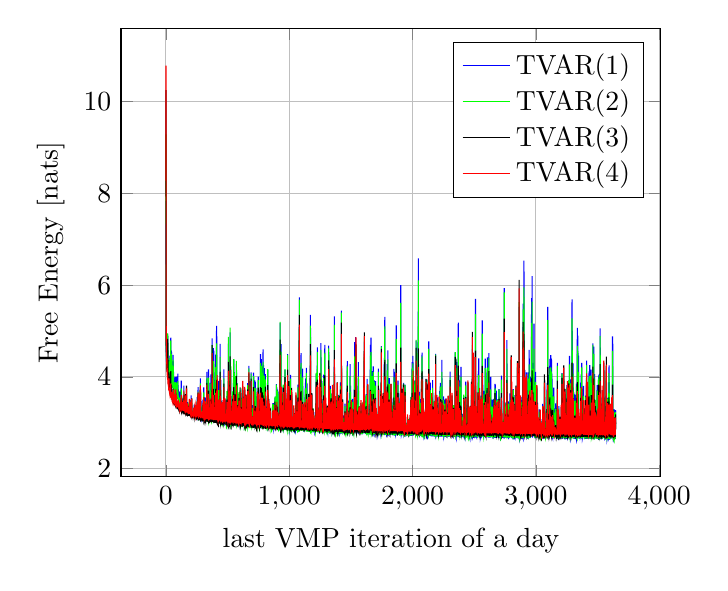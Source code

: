 \begin{tikzpicture}
\begin{axis}[xlabel={last VMP iteration of a day}, ylabel={Free Energy [nats]}, legend pos={north east}, legend cell align={{left}}, scale={1.0}, grid={major}]
    \addplot[no marks, blue]
        coordinates {
            (1,7.837)
            (2,4.799)
            (3,4.737)
            (4,4.332)
            (5,4.753)
            (6,4.164)
            (7,4.214)
            (8,4.403)
            (9,4.118)
            (10,4.771)
            (11,4.458)
            (12,4.108)
            (13,4.344)
            (14,4.937)
            (15,4.875)
            (16,4.288)
            (17,4.576)
            (18,4.375)
            (19,4.323)
            (20,4.03)
            (21,4.099)
            (22,4.038)
            (23,4.028)
            (24,4.019)
            (25,3.774)
            (26,4.296)
            (27,4.361)
            (28,4.269)
            (29,3.881)
            (30,3.981)
            (31,4.107)
            (32,4.033)
            (33,4.352)
            (34,4.468)
            (35,4.417)
            (36,4.21)
            (37,3.897)
            (38,3.94)
            (39,4.3)
            (40,4.857)
            (41,3.965)
            (42,4.014)
            (43,4.232)
            (44,4.077)
            (45,4.572)
            (46,4.403)
            (47,4.142)
            (48,4.316)
            (49,4.336)
            (50,3.879)
            (51,4.055)
            (52,3.982)
            (53,3.83)
            (54,3.946)
            (55,4.093)
            (56,4.021)
            (57,3.95)
            (58,3.941)
            (59,4.481)
            (60,4.089)
            (61,4.051)
            (62,4.111)
            (63,3.83)
            (64,3.689)
            (65,3.803)
            (66,3.748)
            (67,3.986)
            (68,3.933)
            (69,3.675)
            (70,3.635)
            (71,3.816)
            (72,3.676)
            (73,3.619)
            (74,3.67)
            (75,3.671)
            (76,4.002)
            (77,3.663)
            (78,3.928)
            (79,3.936)
            (80,3.586)
            (81,3.581)
            (82,3.726)
            (83,3.725)
            (84,3.612)
            (85,3.587)
            (86,4.008)
            (87,3.81)
            (88,3.863)
            (89,3.876)
            (90,3.877)
            (91,3.921)
            (92,3.633)
            (93,3.743)
            (94,3.721)
            (95,3.625)
            (96,3.869)
            (97,4.07)
            (98,3.643)
            (99,3.699)
            (100,3.712)
            (101,3.527)
            (102,3.586)
            (103,3.585)
            (104,3.536)
            (105,3.52)
            (106,3.681)
            (107,3.587)
            (108,3.59)
            (109,3.602)
            (110,3.522)
            (111,3.549)
            (112,3.673)
            (113,3.484)
            (114,3.507)
            (115,3.458)
            (116,3.459)
            (117,3.454)
            (118,3.566)
            (119,3.442)
            (120,3.504)
            (121,3.435)
            (122,3.433)
            (123,3.717)
            (124,3.479)
            (125,3.917)
            (126,3.651)
            (127,3.502)
            (128,3.468)
            (129,3.437)
            (130,3.412)
            (131,3.408)
            (132,3.42)
            (133,3.443)
            (134,3.422)
            (135,3.472)
            (136,3.439)
            (137,3.392)
            (138,3.385)
            (139,3.399)
            (140,3.511)
            (141,3.459)
            (142,3.377)
            (143,3.468)
            (144,3.364)
            (145,3.401)
            (146,3.808)
            (147,3.484)
            (148,3.453)
            (149,3.607)
            (150,3.359)
            (151,3.576)
            (152,3.371)
            (153,3.34)
            (154,3.354)
            (155,3.363)
            (156,3.337)
            (157,3.372)
            (158,3.487)
            (159,3.323)
            (160,3.324)
            (161,3.368)
            (162,3.413)
            (163,3.321)
            (164,3.334)
            (165,3.37)
            (166,3.374)
            (167,3.615)
            (168,3.404)
            (169,3.298)
            (170,3.337)
            (171,3.293)
            (172,3.291)
            (173,3.448)
            (174,3.329)
            (175,3.402)
            (176,3.282)
            (177,3.296)
            (178,3.285)
            (179,3.293)
            (180,3.348)
            (181,3.367)
            (182,3.264)
            (183,3.28)
            (184,3.369)
            (185,3.263)
            (186,3.377)
            (187,3.291)
            (188,3.404)
            (189,3.265)
            (190,3.433)
            (191,3.354)
            (192,3.338)
            (193,3.268)
            (194,3.305)
            (195,3.461)
            (196,3.235)
            (197,3.342)
            (198,3.283)
            (199,3.228)
            (200,3.491)
            (201,3.254)
            (202,3.226)
            (203,3.219)
            (204,3.217)
            (205,3.598)
            (206,3.218)
            (207,3.283)
            (208,3.273)
            (209,3.237)
            (210,3.373)
            (211,3.245)
            (212,3.211)
            (213,3.208)
            (214,3.2)
            (215,3.198)
            (216,3.193)
            (217,3.242)
            (218,3.199)
            (219,3.187)
            (220,3.235)
            (221,3.209)
            (222,3.219)
            (223,3.205)
            (224,3.198)
            (225,3.19)
            (226,3.308)
            (227,3.218)
            (228,3.213)
            (229,3.397)
            (230,3.288)
            (231,3.327)
            (232,3.316)
            (233,3.188)
            (234,3.164)
            (235,3.237)
            (236,3.318)
            (237,3.191)
            (238,3.153)
            (239,3.195)
            (240,3.239)
            (241,3.204)
            (242,3.215)
            (243,3.316)
            (244,3.353)
            (245,3.148)
            (246,3.141)
            (247,3.14)
            (248,3.148)
            (249,3.136)
            (250,3.302)
            (251,3.201)
            (252,3.128)
            (253,3.175)
            (254,3.557)
            (255,3.351)
            (256,3.2)
            (257,3.123)
            (258,3.239)
            (259,3.291)
            (260,3.119)
            (261,3.779)
            (262,3.122)
            (263,3.209)
            (264,3.175)
            (265,3.139)
            (266,3.155)
            (267,3.384)
            (268,3.165)
            (269,3.51)
            (270,3.158)
            (271,3.32)
            (272,3.163)
            (273,3.493)
            (274,3.101)
            (275,3.289)
            (276,3.287)
            (277,3.099)
            (278,3.257)
            (279,3.676)
            (280,3.967)
            (281,3.161)
            (282,3.463)
            (283,3.166)
            (284,3.175)
            (285,3.368)
            (286,3.474)
            (287,3.105)
            (288,3.092)
            (289,3.141)
            (290,3.085)
            (291,3.262)
            (292,3.082)
            (293,3.111)
            (294,3.203)
            (295,3.196)
            (296,3.097)
            (297,3.08)
            (298,3.083)
            (299,3.088)
            (300,3.504)
            (301,3.409)
            (302,3.269)
            (303,3.069)
            (304,3.133)
            (305,3.146)
            (306,3.241)
            (307,3.772)
            (308,3.118)
            (309,3.187)
            (310,3.28)
            (311,3.109)
            (312,3.352)
            (313,3.208)
            (314,3.152)
            (315,3.556)
            (316,3.058)
            (317,3.188)
            (318,3.081)
            (319,3.549)
            (320,3.057)
            (321,3.059)
            (322,3.067)
            (323,3.274)
            (324,3.049)
            (325,3.124)
            (326,3.082)
            (327,3.332)
            (328,3.193)
            (329,3.063)
            (330,3.213)
            (331,3.1)
            (332,4.11)
            (333,3.34)
            (334,3.537)
            (335,3.075)
            (336,3.038)
            (337,3.143)
            (338,3.066)
            (339,3.035)
            (340,3.111)
            (341,3.535)
            (342,3.139)
            (343,3.133)
            (344,3.118)
            (345,3.281)
            (346,4.161)
            (347,3.03)
            (348,3.03)
            (349,3.109)
            (350,3.037)
            (351,3.039)
            (352,3.048)
            (353,3.078)
            (354,3.1)
            (355,3.24)
            (356,3.243)
            (357,3.304)
            (358,3.258)
            (359,3.84)
            (360,3.868)
            (361,3.689)
            (362,3.486)
            (363,3.02)
            (364,3.219)
            (365,3.445)
            (366,4.056)
            (367,3.774)
            (368,3.309)
            (369,3.081)
            (370,3.017)
            (371,3.146)
            (372,3.057)
            (373,3.138)
            (374,3.082)
            (375,4.842)
            (376,4.029)
            (377,3.999)
            (378,3.136)
            (379,3.389)
            (380,3.08)
            (381,3.34)
            (382,4.06)
            (383,3.31)
            (384,4.628)
            (385,3.701)
            (386,3.604)
            (387,3.543)
            (388,3.362)
            (389,4.571)
            (390,3.271)
            (391,3.038)
            (392,3.115)
            (393,3.263)
            (394,3.454)
            (395,3.936)
            (396,3.146)
            (397,3.05)
            (398,3.343)
            (399,3.228)
            (400,3.889)
            (401,3.262)
            (402,3.017)
            (403,4.408)
            (404,4.486)
            (405,3.236)
            (406,3.047)
            (407,3.423)
            (408,3.214)
            (409,4.079)
            (410,4.251)
            (411,5.109)
            (412,4.948)
            (413,3.426)
            (414,3.414)
            (415,3.118)
            (416,3.178)
            (417,3.59)
            (418,3.096)
            (419,3.028)
            (420,3.153)
            (421,3.084)
            (422,3.076)
            (423,3.04)
            (424,3.107)
            (425,3.017)
            (426,3.266)
            (427,3.04)
            (428,3.327)
            (429,3.912)
            (430,3.088)
            (431,3.423)
            (432,3.155)
            (433,3.095)
            (434,3.016)
            (435,3.038)
            (436,3.144)
            (437,3.012)
            (438,3.362)
            (439,3.678)
            (440,4.721)
            (441,3.333)
            (442,3.268)
            (443,3.043)
            (444,3.079)
            (445,3.405)
            (446,3.934)
            (447,3.029)
            (448,3.007)
            (449,3.161)
            (450,3.256)
            (451,3.08)
            (452,3.336)
            (453,3.091)
            (454,3.108)
            (455,3.004)
            (456,3.183)
            (457,3.001)
            (458,2.999)
            (459,3.041)
            (460,3.115)
            (461,3.025)
            (462,3.042)
            (463,2.996)
            (464,3.001)
            (465,3.495)
            (466,3.26)
            (467,2.999)
            (468,2.994)
            (469,3.044)
            (470,4.163)
            (471,3.378)
            (472,3.016)
            (473,3.178)
            (474,3.01)
            (475,2.989)
            (476,3.001)
            (477,3.302)
            (478,3.172)
            (479,3.508)
            (480,2.987)
            (481,2.986)
            (482,3.007)
            (483,3.005)
            (484,3.055)
            (485,2.981)
            (486,3.034)
            (487,2.984)
            (488,3.026)
            (489,2.99)
            (490,3.031)
            (491,3.022)
            (492,2.976)
            (493,3.169)
            (494,3.202)
            (495,3.587)
            (496,2.988)
            (497,3.014)
            (498,3.108)
            (499,3.027)
            (500,3.205)
            (501,3.061)
            (502,3.035)
            (503,3.08)
            (504,2.976)
            (505,3.746)
            (506,3.109)
            (507,4.724)
            (508,3.218)
            (509,3.159)
            (510,3.107)
            (511,2.966)
            (512,2.965)
            (513,2.993)
            (514,2.965)
            (515,3.015)
            (516,3.002)
            (517,2.991)
            (518,2.96)
            (519,3.9)
            (520,3.227)
            (521,4.97)
            (522,3.539)
            (523,3.61)
            (524,2.987)
            (525,3.171)
            (526,4.16)
            (527,3.173)
            (528,2.963)
            (529,2.968)
            (530,2.976)
            (531,3.039)
            (532,3.064)
            (533,3.225)
            (534,3.018)
            (535,3.142)
            (536,2.957)
            (537,2.978)
            (538,2.999)
            (539,3.046)
            (540,3.147)
            (541,3.596)
            (542,3.547)
            (543,3.358)
            (544,3.043)
            (545,3.022)
            (546,2.954)
            (547,3.125)
            (548,3.864)
            (549,3.33)
            (550,4.374)
            (551,4.069)
            (552,3.37)
            (553,3.414)
            (554,3.097)
            (555,4.101)
            (556,3.372)
            (557,3.076)
            (558,2.962)
            (559,3.009)
            (560,3.092)
            (561,3.975)
            (562,3.087)
            (563,3.265)
            (564,3.382)
            (565,3.157)
            (566,3.642)
            (567,3.387)
            (568,3.036)
            (569,2.96)
            (570,2.955)
            (571,3.173)
            (572,4.28)
            (573,3.156)
            (574,3.85)
            (575,3.512)
            (576,3.277)
            (577,3.284)
            (578,2.955)
            (579,3.594)
            (580,3.858)
            (581,3.003)
            (582,3.013)
            (583,3.117)
            (584,3.068)
            (585,2.945)
            (586,3.107)
            (587,3.083)
            (588,3.015)
            (589,2.974)
            (590,2.942)
            (591,2.983)
            (592,2.971)
            (593,3.637)
            (594,3.515)
            (595,3.175)
            (596,2.981)
            (597,3.446)
            (598,3.058)
            (599,3.075)
            (600,3.091)
            (601,2.991)
            (602,3.627)
            (603,3.063)
            (604,3.021)
            (605,2.945)
            (606,2.956)
            (607,3.385)
            (608,3.082)
            (609,3.107)
            (610,3.199)
            (611,2.953)
            (612,2.932)
            (613,3.354)
            (614,2.936)
            (615,3.541)
            (616,2.936)
            (617,2.93)
            (618,2.931)
            (619,3.729)
            (620,3.029)
            (621,2.977)
            (622,2.927)
            (623,3.713)
            (624,3.081)
            (625,3.424)
            (626,3.283)
            (627,3.206)
            (628,3.144)
            (629,3.57)
            (630,2.961)
            (631,3.108)
            (632,3.022)
            (633,2.967)
            (634,2.959)
            (635,3.032)
            (636,3.269)
            (637,2.926)
            (638,2.937)
            (639,3.507)
            (640,3.302)
            (641,3.201)
            (642,2.922)
            (643,2.958)
            (644,2.919)
            (645,2.925)
            (646,2.919)
            (647,2.917)
            (648,2.924)
            (649,2.954)
            (650,3.543)
            (651,2.938)
            (652,2.956)
            (653,2.917)
            (654,3.031)
            (655,2.971)
            (656,3.531)
            (657,2.915)
            (658,2.911)
            (659,2.976)
            (660,2.962)
            (661,3.067)
            (662,2.911)
            (663,3.865)
            (664,3.17)
            (665,2.917)
            (666,2.921)
            (667,3.256)
            (668,2.918)
            (669,3.583)
            (670,2.934)
            (671,3.147)
            (672,2.985)
            (673,4.242)
            (674,3.082)
            (675,3.001)
            (676,2.91)
            (677,3.161)
            (678,3.245)
            (679,2.964)
            (680,3.098)
            (681,3.07)
            (682,3.506)
            (683,3.088)
            (684,3.905)
            (685,2.903)
            (686,2.991)
            (687,2.94)
            (688,3.029)
            (689,2.921)
            (690,2.925)
            (691,4.099)
            (692,3.129)
            (693,2.945)
            (694,2.989)
            (695,3.052)
            (696,2.898)
            (697,3.293)
            (698,3.383)
            (699,2.967)
            (700,2.989)
            (701,2.896)
            (702,2.896)
            (703,2.922)
            (704,3.023)
            (705,2.923)
            (706,2.998)
            (707,3.049)
            (708,2.948)
            (709,2.904)
            (710,4.092)
            (711,3.132)
            (712,4.017)
            (713,2.893)
            (714,3.642)
            (715,2.98)
            (716,2.898)
            (717,2.941)
            (718,3.293)
            (719,3.329)
            (720,3.76)
            (721,3.214)
            (722,3.925)
            (723,3.048)
            (724,2.975)
            (725,3.168)
            (726,3.893)
            (727,3.068)
            (728,2.984)
            (729,3.753)
            (730,3.41)
            (731,2.892)
            (732,2.908)
            (733,2.986)
            (734,2.973)
            (735,3.278)
            (736,2.888)
            (737,2.888)
            (738,2.887)
            (739,2.945)
            (740,2.903)
            (741,2.911)
            (742,3.579)
            (743,3.033)
            (744,3.041)
            (745,3.446)
            (746,2.897)
            (747,2.914)
            (748,2.926)
            (749,4.003)
            (750,3.211)
            (751,3.399)
            (752,2.992)
            (753,3.21)
            (754,3.227)
            (755,2.928)
            (756,2.901)
            (757,2.886)
            (758,3.082)
            (759,3.124)
            (760,3.165)
            (761,3.2)
            (762,3.104)
            (763,2.917)
            (764,3.118)
            (765,3.722)
            (766,2.967)
            (767,4.497)
            (768,3.309)
            (769,2.879)
            (770,3.951)
            (771,3.345)
            (772,2.884)
            (773,3.15)
            (774,4.388)
            (775,3.518)
            (776,3.642)
            (777,2.969)
            (778,3.198)
            (779,2.88)
            (780,3.062)
            (781,4.228)
            (782,2.886)
            (783,3.11)
            (784,2.92)
            (785,3.632)
            (786,3.316)
            (787,4.078)
            (788,4.597)
            (789,3.381)
            (790,3.375)
            (791,4.258)
            (792,4.23)
            (793,3.389)
            (794,2.888)
            (795,3.606)
            (796,3.592)
            (797,2.886)
            (798,3.232)
            (799,4.192)
            (800,3.105)
            (801,2.917)
            (802,3.16)
            (803,2.983)
            (804,2.977)
            (805,2.891)
            (806,3.029)
            (807,4.062)
            (808,3.386)
            (809,3.028)
            (810,3.012)
            (811,3.012)
            (812,3.349)
            (813,2.948)
            (814,3.006)
            (815,2.928)
            (816,2.891)
            (817,2.939)
            (818,3.196)
            (819,2.931)
            (820,3.139)
            (821,2.992)
            (822,2.883)
            (823,3.067)
            (824,3.542)
            (825,2.879)
            (826,4.146)
            (827,2.874)
            (828,2.881)
            (829,3.306)
            (830,2.873)
            (831,2.995)
            (832,2.917)
            (833,2.89)
            (834,3.332)
            (835,2.9)
            (836,2.87)
            (837,2.946)
            (838,3.296)
            (839,2.891)
            (840,2.869)
            (841,3.196)
            (842,3.013)
            (843,2.892)
            (844,3.049)
            (845,2.876)
            (846,3.261)
            (847,2.927)
            (848,2.898)
            (849,2.951)
            (850,2.935)
            (851,2.879)
            (852,3.029)
            (853,3.016)
            (854,2.868)
            (855,2.864)
            (856,2.862)
            (857,2.93)
            (858,2.873)
            (859,3.026)
            (860,2.882)
            (861,2.88)
            (862,2.86)
            (863,2.861)
            (864,3.206)
            (865,3.347)
            (866,3.424)
            (867,3.367)
            (868,2.963)
            (869,3.122)
            (870,3.211)
            (871,3.427)
            (872,2.864)
            (873,2.901)
            (874,2.973)
            (875,2.869)
            (876,2.884)
            (877,2.932)
            (878,3.028)
            (879,3.008)
            (880,2.933)
            (881,2.906)
            (882,2.954)
            (883,2.883)
            (884,3.541)
            (885,3.123)
            (886,2.955)
            (887,2.89)
            (888,2.978)
            (889,3.077)
            (890,3.063)
            (891,2.91)
            (892,3.259)
            (893,3.575)
            (894,2.878)
            (895,3.322)
            (896,3.841)
            (897,2.934)
            (898,3.709)
            (899,3.77)
            (900,2.894)
            (901,3.265)
            (902,2.959)
            (903,2.94)
            (904,3.0)
            (905,3.72)
            (906,3.19)
            (907,3.068)
            (908,3.088)
            (909,3.679)
            (910,2.858)
            (911,2.852)
            (912,2.847)
            (913,2.864)
            (914,3.053)
            (915,2.956)
            (916,2.91)
            (917,2.969)
            (918,2.987)
            (919,3.16)
            (920,3.046)
            (921,2.888)
            (922,3.038)
            (923,2.855)
            (924,2.852)
            (925,3.105)
            (926,5.175)
            (927,3.244)
            (928,2.973)
            (929,3.495)
            (930,3.754)
            (931,3.036)
            (932,3.104)
            (933,4.6)
            (934,4.712)
            (935,2.887)
            (936,3.054)
            (937,2.891)
            (938,2.891)
            (939,3.631)
            (940,2.854)
            (941,3.62)
            (942,3.118)
            (943,2.845)
            (944,2.869)
            (945,3.59)
            (946,2.848)
            (947,2.849)
            (948,2.851)
            (949,2.843)
            (950,2.929)
            (951,2.901)
            (952,3.792)
            (953,3.088)
            (954,2.841)
            (955,2.844)
            (956,2.922)
            (957,2.904)
            (958,3.22)
            (959,2.961)
            (960,3.393)
            (961,2.869)
            (962,2.981)
            (963,2.853)
            (964,3.094)
            (965,2.935)
            (966,4.157)
            (967,2.877)
            (968,3.368)
            (969,2.909)
            (970,3.322)
            (971,2.927)
            (972,3.177)
            (973,2.843)
            (974,2.935)
            (975,3.416)
            (976,3.2)
            (977,3.158)
            (978,2.84)
            (979,3.119)
            (980,2.876)
            (981,2.917)
            (982,2.856)
            (983,2.838)
            (984,3.206)
            (985,2.843)
            (986,3.136)
            (987,4.498)
            (988,2.833)
            (989,3.0)
            (990,3.054)
            (991,3.334)
            (992,2.838)
            (993,2.93)
            (994,2.932)
            (995,3.053)
            (996,2.88)
            (997,3.898)
            (998,2.834)
            (999,3.53)
            (1000,2.879)
            (1001,2.832)
            (1002,2.849)
            (1003,3.08)
            (1004,3.245)
            (1005,2.846)
            (1006,3.074)
            (1007,2.903)
            (1008,3.271)
            (1009,2.92)
            (1010,4.042)
            (1011,2.828)
            (1012,3.205)
            (1013,3.033)
            (1014,2.828)
            (1015,2.829)
            (1016,3.066)
            (1017,2.832)
            (1018,3.124)
            (1019,2.981)
            (1020,3.575)
            (1021,2.847)
            (1022,2.863)
            (1023,2.942)
            (1024,2.937)
            (1025,3.042)
            (1026,2.833)
            (1027,3.073)
            (1028,2.964)
            (1029,2.839)
            (1030,2.873)
            (1031,2.87)
            (1032,2.823)
            (1033,3.086)
            (1034,2.821)
            (1035,2.825)
            (1036,3.03)
            (1037,3.177)
            (1038,3.015)
            (1039,2.968)
            (1040,3.141)
            (1041,3.1)
            (1042,2.824)
            (1043,2.818)
            (1044,2.946)
            (1045,2.862)
            (1046,2.824)
            (1047,3.137)
            (1048,2.838)
            (1049,2.826)
            (1050,2.907)
            (1051,3.147)
            (1052,3.309)
            (1053,3.249)
            (1054,3.182)
            (1055,3.364)
            (1056,2.928)
            (1057,3.101)
            (1058,2.863)
            (1059,3.252)
            (1060,3.46)
            (1061,2.823)
            (1062,2.985)
            (1063,2.874)
            (1064,2.821)
            (1065,2.871)
            (1066,3.243)
            (1067,3.207)
            (1068,3.113)
            (1069,2.832)
            (1070,2.814)
            (1071,3.831)
            (1072,2.812)
            (1073,2.836)
            (1074,3.534)
            (1075,2.811)
            (1076,2.811)
            (1077,2.81)
            (1078,2.819)
            (1079,3.444)
            (1080,2.846)
            (1081,2.81)
            (1082,5.735)
            (1083,4.118)
            (1084,2.943)
            (1085,3.111)
            (1086,3.257)
            (1087,3.874)
            (1088,2.981)
            (1089,2.889)
            (1090,2.926)
            (1091,3.591)
            (1092,3.655)
            (1093,2.909)
            (1094,3.325)
            (1095,3.284)
            (1096,4.517)
            (1097,2.856)
            (1098,3.309)
            (1099,3.095)
            (1100,3.445)
            (1101,3.39)
            (1102,2.857)
            (1103,3.368)
            (1104,2.945)
            (1105,3.535)
            (1106,3.001)
            (1107,3.302)
            (1108,3.116)
            (1109,4.178)
            (1110,2.861)
            (1111,2.916)
            (1112,3.122)
            (1113,2.927)
            (1114,3.051)
            (1115,2.904)
            (1116,3.151)
            (1117,2.809)
            (1118,2.991)
            (1119,2.982)
            (1120,3.007)
            (1121,2.93)
            (1122,2.976)
            (1123,2.815)
            (1124,3.262)
            (1125,2.959)
            (1126,2.836)
            (1127,2.878)
            (1128,3.551)
            (1129,2.901)
            (1130,3.657)
            (1131,3.873)
            (1132,3.174)
            (1133,3.512)
            (1134,3.964)
            (1135,2.953)
            (1136,3.97)
            (1137,2.831)
            (1138,2.876)
            (1139,4.198)
            (1140,2.847)
            (1141,3.178)
            (1142,3.869)
            (1143,3.231)
            (1144,2.894)
            (1145,3.848)
            (1146,2.969)
            (1147,2.815)
            (1148,2.872)
            (1149,2.962)
            (1150,2.98)
            (1151,3.296)
            (1152,3.052)
            (1153,3.166)
            (1154,2.978)
            (1155,3.436)
            (1156,2.837)
            (1157,2.808)
            (1158,3.507)
            (1159,3.152)
            (1160,2.839)
            (1161,2.879)
            (1162,2.807)
            (1163,2.829)
            (1164,3.616)
            (1165,3.222)
            (1166,2.973)
            (1167,2.885)
            (1168,2.865)
            (1169,2.961)
            (1170,4.248)
            (1171,2.804)
            (1172,5.352)
            (1173,2.93)
            (1174,2.832)
            (1175,2.806)
            (1176,3.414)
            (1177,3.644)
            (1178,2.819)
            (1179,2.814)
            (1180,2.819)
            (1181,2.854)
            (1182,2.859)
            (1183,3.631)
            (1184,2.916)
            (1185,2.917)
            (1186,2.995)
            (1187,2.863)
            (1188,2.957)
            (1189,2.819)
            (1190,2.993)
            (1191,2.817)
            (1192,2.84)
            (1193,3.272)
            (1194,2.876)
            (1195,2.809)
            (1196,2.813)
            (1197,2.932)
            (1198,2.82)
            (1199,3.232)
            (1200,2.863)
            (1201,3.081)
            (1202,2.832)
            (1203,2.872)
            (1204,2.904)
            (1205,2.92)
            (1206,2.83)
            (1207,2.928)
            (1208,2.804)
            (1209,2.816)
            (1210,2.82)
            (1211,2.794)
            (1212,2.834)
            (1213,2.972)
            (1214,3.183)
            (1215,2.822)
            (1216,2.848)
            (1217,2.953)
            (1218,3.613)
            (1219,4.067)
            (1220,3.151)
            (1221,2.882)
            (1222,3.466)
            (1223,3.447)
            (1224,2.966)
            (1225,2.803)
            (1226,3.341)
            (1227,3.265)
            (1228,4.644)
            (1229,2.885)
            (1230,3.275)
            (1231,3.187)
            (1232,2.907)
            (1233,3.131)
            (1234,2.792)
            (1235,2.921)
            (1236,2.904)
            (1237,2.865)
            (1238,2.893)
            (1239,3.025)
            (1240,3.334)
            (1241,3.045)
            (1242,3.334)
            (1243,3.253)
            (1244,2.791)
            (1245,2.851)
            (1246,2.79)
            (1247,2.793)
            (1248,4.068)
            (1249,3.006)
            (1250,3.213)
            (1251,2.79)
            (1252,2.986)
            (1253,2.815)
            (1254,3.292)
            (1255,3.773)
            (1256,3.028)
            (1257,4.734)
            (1258,3.483)
            (1259,2.846)
            (1260,2.799)
            (1261,2.99)
            (1262,3.123)
            (1263,2.789)
            (1264,3.909)
            (1265,3.058)
            (1266,3.404)
            (1267,3.048)
            (1268,2.811)
            (1269,3.064)
            (1270,2.889)
            (1271,3.294)
            (1272,2.828)
            (1273,2.8)
            (1274,2.79)
            (1275,2.797)
            (1276,2.81)
            (1277,3.109)
            (1278,3.098)
            (1279,4.05)
            (1280,3.615)
            (1281,3.92)
            (1282,2.882)
            (1283,2.852)
            (1284,2.918)
            (1285,2.786)
            (1286,2.88)
            (1287,2.972)
            (1288,4.531)
            (1289,4.699)
            (1290,2.847)
            (1291,2.862)
            (1292,2.792)
            (1293,3.175)
            (1294,2.8)
            (1295,3.357)
            (1296,2.903)
            (1297,3.087)
            (1298,2.785)
            (1299,2.809)
            (1300,3.31)
            (1301,3.277)
            (1302,2.786)
            (1303,3.354)
            (1304,2.793)
            (1305,2.796)
            (1306,2.807)
            (1307,2.873)
            (1308,2.822)
            (1309,2.786)
            (1310,3.307)
            (1311,2.796)
            (1312,2.784)
            (1313,2.976)
            (1314,2.998)
            (1315,3.051)
            (1316,2.891)
            (1317,2.781)
            (1318,3.156)
            (1319,2.783)
            (1320,4.682)
            (1321,2.928)
            (1322,2.782)
            (1323,3.52)
            (1324,3.155)
            (1325,2.797)
            (1326,2.822)
            (1327,2.938)
            (1328,2.78)
            (1329,3.004)
            (1330,2.782)
            (1331,2.784)
            (1332,2.936)
            (1333,3.151)
            (1334,3.802)
            (1335,2.815)
            (1336,2.896)
            (1337,3.057)
            (1338,2.907)
            (1339,3.642)
            (1340,3.234)
            (1341,2.848)
            (1342,3.19)
            (1343,2.92)
            (1344,2.85)
            (1345,2.855)
            (1346,3.227)
            (1347,3.278)
            (1348,2.79)
            (1349,2.801)
            (1350,2.909)
            (1351,3.424)
            (1352,2.803)
            (1353,2.779)
            (1354,2.864)
            (1355,3.474)
            (1356,2.804)
            (1357,2.97)
            (1358,2.897)
            (1359,2.778)
            (1360,2.806)
            (1361,2.774)
            (1362,2.777)
            (1363,2.774)
            (1364,3.906)
            (1365,2.924)
            (1366,5.321)
            (1367,2.775)
            (1368,3.435)
            (1369,2.814)
            (1370,2.796)
            (1371,2.879)
            (1372,2.944)
            (1373,3.45)
            (1374,2.795)
            (1375,2.791)
            (1376,2.773)
            (1377,2.849)
            (1378,3.49)
            (1379,2.777)
            (1380,2.775)
            (1381,3.063)
            (1382,2.771)
            (1383,2.808)
            (1384,2.925)
            (1385,2.787)
            (1386,2.827)
            (1387,3.495)
            (1388,2.773)
            (1389,3.578)
            (1390,2.816)
            (1391,2.866)
            (1392,2.785)
            (1393,2.784)
            (1394,2.958)
            (1395,2.769)
            (1396,2.772)
            (1397,2.768)
            (1398,3.608)
            (1399,2.917)
            (1400,2.768)
            (1401,2.768)
            (1402,2.918)
            (1403,2.799)
            (1404,2.84)
            (1405,3.582)
            (1406,3.458)
            (1407,2.853)
            (1408,2.779)
            (1409,2.86)
            (1410,2.773)
            (1411,2.785)
            (1412,3.266)
            (1413,2.944)
            (1414,3.0)
            (1415,3.88)
            (1416,3.017)
            (1417,3.241)
            (1418,3.004)
            (1419,2.765)
            (1420,2.801)
            (1421,2.939)
            (1422,2.892)
            (1423,5.443)
            (1424,2.796)
            (1425,2.765)
            (1426,2.837)
            (1427,2.813)
            (1428,3.15)
            (1429,2.786)
            (1430,2.848)
            (1431,2.865)
            (1432,2.872)
            (1433,3.515)
            (1434,2.81)
            (1435,2.796)
            (1436,2.798)
            (1437,2.981)
            (1438,2.93)
            (1439,2.869)
            (1440,3.158)
            (1441,2.885)
            (1442,2.781)
            (1443,2.867)
            (1444,2.86)
            (1445,2.761)
            (1446,2.915)
            (1447,2.767)
            (1448,2.855)
            (1449,2.759)
            (1450,2.9)
            (1451,2.792)
            (1452,3.417)
            (1453,2.835)
            (1454,2.851)
            (1455,2.872)
            (1456,2.885)
            (1457,2.759)
            (1458,2.778)
            (1459,3.058)
            (1460,3.084)
            (1461,2.815)
            (1462,2.838)
            (1463,2.88)
            (1464,2.815)
            (1465,2.785)
            (1466,2.909)
            (1467,3.086)
            (1468,3.547)
            (1469,2.755)
            (1470,2.824)
            (1471,4.345)
            (1472,2.96)
            (1473,2.783)
            (1474,2.815)
            (1475,2.759)
            (1476,2.764)
            (1477,3.483)
            (1478,2.843)
            (1479,3.202)
            (1480,2.984)
            (1481,3.022)
            (1482,2.863)
            (1483,2.84)
            (1484,2.933)
            (1485,3.358)
            (1486,3.018)
            (1487,2.928)
            (1488,3.651)
            (1489,3.327)
            (1490,2.775)
            (1491,3.418)
            (1492,3.288)
            (1493,3.932)
            (1494,4.277)
            (1495,3.065)
            (1496,3.145)
            (1497,2.768)
            (1498,3.809)
            (1499,2.758)
            (1500,2.846)
            (1501,3.218)
            (1502,2.774)
            (1503,3.112)
            (1504,2.987)
            (1505,2.759)
            (1506,2.873)
            (1507,2.784)
            (1508,2.769)
            (1509,3.113)
            (1510,2.827)
            (1511,2.941)
            (1512,3.414)
            (1513,3.523)
            (1514,2.86)
            (1515,2.765)
            (1516,2.772)
            (1517,3.109)
            (1518,2.866)
            (1519,3.2)
            (1520,3.066)
            (1521,2.96)
            (1522,2.792)
            (1523,2.75)
            (1524,3.023)
            (1525,2.786)
            (1526,3.023)
            (1527,3.177)
            (1528,3.978)
            (1529,3.124)
            (1530,4.756)
            (1531,3.977)
            (1532,4.517)
            (1533,4.001)
            (1534,3.329)
            (1535,2.88)
            (1536,3.617)
            (1537,3.276)
            (1538,4.864)
            (1539,3.282)
            (1540,3.614)
            (1541,3.451)
            (1542,2.78)
            (1543,2.781)
            (1544,2.761)
            (1545,2.758)
            (1546,2.806)
            (1547,3.14)
            (1548,3.491)
            (1549,2.763)
            (1550,2.845)
            (1551,2.942)
            (1552,3.072)
            (1553,2.889)
            (1554,2.975)
            (1555,3.077)
            (1556,3.023)
            (1557,3.018)
            (1558,3.788)
            (1559,3.97)
            (1560,3.412)
            (1561,4.322)
            (1562,3.009)
            (1563,2.761)
            (1564,2.817)
            (1565,2.779)
            (1566,2.888)
            (1567,2.822)
            (1568,3.232)
            (1569,3.102)
            (1570,2.982)
            (1571,2.934)
            (1572,3.129)
            (1573,2.782)
            (1574,2.887)
            (1575,2.766)
            (1576,2.914)
            (1577,2.987)
            (1578,3.223)
            (1579,2.786)
            (1580,2.785)
            (1581,3.259)
            (1582,2.78)
            (1583,3.198)
            (1584,2.781)
            (1585,2.99)
            (1586,2.989)
            (1587,2.785)
            (1588,2.751)
            (1589,3.057)
            (1590,2.75)
            (1591,2.803)
            (1592,3.016)
            (1593,3.158)
            (1594,3.415)
            (1595,2.756)
            (1596,3.082)
            (1597,2.983)
            (1598,2.771)
            (1599,3.328)
            (1600,2.78)
            (1601,2.872)
            (1602,3.205)
            (1603,3.245)
            (1604,2.791)
            (1605,3.642)
            (1606,3.325)
            (1607,2.818)
            (1608,2.952)
            (1609,4.771)
            (1610,2.849)
            (1611,3.475)
            (1612,3.165)
            (1613,2.885)
            (1614,2.853)
            (1615,2.771)
            (1616,3.416)
            (1617,2.798)
            (1618,2.756)
            (1619,2.802)
            (1620,2.985)
            (1621,3.06)
            (1622,2.778)
            (1623,3.625)
            (1624,2.757)
            (1625,2.987)
            (1626,2.766)
            (1627,2.749)
            (1628,3.233)
            (1629,3.214)
            (1630,3.417)
            (1631,3.213)
            (1632,3.957)
            (1633,2.746)
            (1634,3.493)
            (1635,2.834)
            (1636,2.75)
            (1637,3.374)
            (1638,2.756)
            (1639,2.782)
            (1640,2.748)
            (1641,3.041)
            (1642,2.774)
            (1643,3.045)
            (1644,2.794)
            (1645,2.931)
            (1646,2.928)
            (1647,2.772)
            (1648,3.211)
            (1649,3.064)
            (1650,2.825)
            (1651,3.113)
            (1652,3.258)
            (1653,2.758)
            (1654,3.718)
            (1655,2.743)
            (1656,3.619)
            (1657,3.79)
            (1658,4.698)
            (1659,3.413)
            (1660,2.835)
            (1661,4.525)
            (1662,4.303)
            (1663,4.854)
            (1664,2.917)
            (1665,4.014)
            (1666,2.767)
            (1667,2.783)
            (1668,3.198)
            (1669,4.126)
            (1670,2.744)
            (1671,3.461)
            (1672,2.751)
            (1673,2.873)
            (1674,2.825)
            (1675,2.749)
            (1676,2.742)
            (1677,2.783)
            (1678,3.073)
            (1679,2.979)
            (1680,3.12)
            (1681,4.227)
            (1682,2.747)
            (1683,2.917)
            (1684,2.793)
            (1685,3.027)
            (1686,3.923)
            (1687,2.748)
            (1688,2.741)
            (1689,3.925)
            (1690,3.541)
            (1691,3.851)
            (1692,2.743)
            (1693,3.166)
            (1694,2.816)
            (1695,2.754)
            (1696,3.653)
            (1697,3.025)
            (1698,3.196)
            (1699,2.934)
            (1700,3.905)
            (1701,2.834)
            (1702,2.8)
            (1703,2.764)
            (1704,2.809)
            (1705,2.764)
            (1706,3.121)
            (1707,2.785)
            (1708,2.761)
            (1709,2.991)
            (1710,2.74)
            (1711,3.163)
            (1712,2.782)
            (1713,2.739)
            (1714,2.872)
            (1715,2.739)
            (1716,2.753)
            (1717,3.094)
            (1718,2.738)
            (1719,2.811)
            (1720,2.762)
            (1721,2.796)
            (1722,2.896)
            (1723,4.182)
            (1724,3.173)
            (1725,2.918)
            (1726,3.324)
            (1727,3.182)
            (1728,2.765)
            (1729,2.855)
            (1730,2.756)
            (1731,2.76)
            (1732,2.779)
            (1733,2.74)
            (1734,2.977)
            (1735,3.074)
            (1736,3.113)
            (1737,2.75)
            (1738,2.781)
            (1739,2.844)
            (1740,2.877)
            (1741,3.691)
            (1742,2.83)
            (1743,2.823)
            (1744,2.742)
            (1745,2.755)
            (1746,2.764)
            (1747,4.668)
            (1748,3.015)
            (1749,2.948)
            (1750,3.134)
            (1751,2.877)
            (1752,2.82)
            (1753,2.742)
            (1754,2.761)
            (1755,3.528)
            (1756,2.754)
            (1757,2.802)
            (1758,3.05)
            (1759,2.741)
            (1760,2.757)
            (1761,3.518)
            (1762,3.021)
            (1763,2.877)
            (1764,3.184)
            (1765,2.754)
            (1766,3.325)
            (1767,3.635)
            (1768,3.382)
            (1769,3.266)
            (1770,2.787)
            (1771,4.417)
            (1772,2.946)
            (1773,2.732)
            (1774,3.13)
            (1775,5.308)
            (1776,2.858)
            (1777,3.214)
            (1778,2.763)
            (1779,2.839)
            (1780,2.735)
            (1781,2.861)
            (1782,2.97)
            (1783,3.274)
            (1784,2.821)
            (1785,2.751)
            (1786,3.331)
            (1787,3.657)
            (1788,2.756)
            (1789,2.735)
            (1790,2.745)
            (1791,2.846)
            (1792,2.739)
            (1793,3.301)
            (1794,4.279)
            (1795,2.856)
            (1796,3.109)
            (1797,2.812)
            (1798,2.936)
            (1799,2.973)
            (1800,4.576)
            (1801,3.162)
            (1802,2.784)
            (1803,3.115)
            (1804,2.766)
            (1805,3.768)
            (1806,2.736)
            (1807,2.732)
            (1808,3.02)
            (1809,3.071)
            (1810,2.737)
            (1811,3.975)
            (1812,3.415)
            (1813,3.639)
            (1814,3.362)
            (1815,2.858)
            (1816,2.866)
            (1817,3.142)
            (1818,2.735)
            (1819,3.097)
            (1820,2.736)
            (1821,2.82)
            (1822,2.743)
            (1823,3.273)
            (1824,2.755)
            (1825,3.562)
            (1826,2.762)
            (1827,3.038)
            (1828,2.984)
            (1829,2.74)
            (1830,3.521)
            (1831,2.752)
            (1832,3.371)
            (1833,3.239)
            (1834,2.939)
            (1835,2.763)
            (1836,2.738)
            (1837,2.976)
            (1838,3.374)
            (1839,2.737)
            (1840,3.029)
            (1841,2.752)
            (1842,2.794)
            (1843,2.727)
            (1844,3.541)
            (1845,3.296)
            (1846,2.822)
            (1847,2.727)
            (1848,3.626)
            (1849,4.173)
            (1850,2.858)
            (1851,3.398)
            (1852,4.108)
            (1853,2.76)
            (1854,2.734)
            (1855,2.776)
            (1856,2.736)
            (1857,2.811)
            (1858,3.578)
            (1859,2.729)
            (1860,2.75)
            (1861,2.74)
            (1862,3.172)
            (1863,2.776)
            (1864,2.86)
            (1865,2.783)
            (1866,4.038)
            (1867,3.055)
            (1868,5.123)
            (1869,3.459)
            (1870,3.25)
            (1871,3.005)
            (1872,2.84)
            (1873,2.727)
            (1874,2.825)
            (1875,2.735)
            (1876,2.735)
            (1877,2.888)
            (1878,2.875)
            (1879,2.729)
            (1880,2.775)
            (1881,2.734)
            (1882,3.916)
            (1883,3.097)
            (1884,3.502)
            (1885,3.373)
            (1886,2.852)
            (1887,3.643)
            (1888,3.228)
            (1889,3.391)
            (1890,2.781)
            (1891,2.856)
            (1892,2.91)
            (1893,2.802)
            (1894,2.74)
            (1895,2.86)
            (1896,2.728)
            (1897,2.746)
            (1898,2.824)
            (1899,2.792)
            (1900,3.249)
            (1901,3.688)
            (1902,3.025)
            (1903,3.504)
            (1904,6.002)
            (1905,3.575)
            (1906,3.351)
            (1907,2.962)
            (1908,2.814)
            (1909,2.737)
            (1910,2.748)
            (1911,3.209)
            (1912,2.726)
            (1913,3.116)
            (1914,2.929)
            (1915,2.933)
            (1916,3.727)
            (1917,2.729)
            (1918,3.121)
            (1919,3.04)
            (1920,2.99)
            (1921,3.098)
            (1922,3.449)
            (1923,3.211)
            (1924,2.802)
            (1925,3.643)
            (1926,2.908)
            (1927,3.868)
            (1928,2.723)
            (1929,2.816)
            (1930,2.789)
            (1931,2.731)
            (1932,2.74)
            (1933,2.86)
            (1934,2.89)
            (1935,3.074)
            (1936,2.744)
            (1937,2.729)
            (1938,2.725)
            (1939,3.049)
            (1940,3.831)
            (1941,3.479)
            (1942,2.761)
            (1943,2.836)
            (1944,2.736)
            (1945,2.958)
            (1946,2.778)
            (1947,2.775)
            (1948,2.995)
            (1949,2.741)
            (1950,2.803)
            (1951,2.726)
            (1952,2.728)
            (1953,2.838)
            (1954,2.825)
            (1955,2.723)
            (1956,2.78)
            (1957,2.75)
            (1958,3.122)
            (1959,2.93)
            (1960,2.73)
            (1961,2.781)
            (1962,2.723)
            (1963,2.806)
            (1964,2.718)
            (1965,2.874)
            (1966,2.77)
            (1967,3.074)
            (1968,2.719)
            (1969,2.722)
            (1970,2.871)
            (1971,2.989)
            (1972,2.716)
            (1973,2.717)
            (1974,2.741)
            (1975,2.873)
            (1976,2.811)
            (1977,2.735)
            (1978,2.948)
            (1979,2.991)
            (1980,2.812)
            (1981,2.726)
            (1982,2.806)
            (1983,2.719)
            (1984,2.961)
            (1985,2.717)
            (1986,3.56)
            (1987,2.953)
            (1988,3.061)
            (1989,2.75)
            (1990,2.713)
            (1991,3.574)
            (1992,2.729)
            (1993,3.068)
            (1994,3.329)
            (1995,2.798)
            (1996,4.322)
            (1997,2.713)
            (1998,3.728)
            (1999,4.043)
            (2000,2.785)
            (2001,3.254)
            (2002,2.883)
            (2003,4.459)
            (2004,3.417)
            (2005,3.132)
            (2006,2.827)
            (2007,2.81)
            (2008,2.733)
            (2009,2.829)
            (2010,2.833)
            (2011,2.868)
            (2012,3.346)
            (2013,2.792)
            (2014,2.955)
            (2015,2.763)
            (2016,3.919)
            (2017,3.225)
            (2018,2.816)
            (2019,2.852)
            (2020,3.892)
            (2021,3.063)
            (2022,2.762)
            (2023,2.738)
            (2024,2.791)
            (2025,2.915)
            (2026,2.726)
            (2027,3.102)
            (2028,2.999)
            (2029,4.789)
            (2030,4.483)
            (2031,2.799)
            (2032,2.885)
            (2033,2.856)
            (2034,2.857)
            (2035,2.713)
            (2036,2.926)
            (2037,2.733)
            (2038,2.717)
            (2039,2.807)
            (2040,2.712)
            (2041,2.711)
            (2042,3.088)
            (2043,3.642)
            (2044,3.968)
            (2045,5.42)
            (2046,2.911)
            (2047,6.584)
            (2048,3.415)
            (2049,2.72)
            (2050,2.756)
            (2051,2.845)
            (2052,2.805)
            (2053,3.069)
            (2054,2.785)
            (2055,3.673)
            (2056,2.736)
            (2057,2.713)
            (2058,2.718)
            (2059,2.899)
            (2060,2.742)
            (2061,3.354)
            (2062,2.845)
            (2063,3.107)
            (2064,3.517)
            (2065,3.103)
            (2066,2.868)
            (2067,2.715)
            (2068,2.749)
            (2069,2.718)
            (2070,2.999)
            (2071,2.82)
            (2072,3.92)
            (2073,2.73)
            (2074,2.711)
            (2075,2.924)
            (2076,2.721)
            (2077,4.531)
            (2078,2.711)
            (2079,2.713)
            (2080,3.177)
            (2081,4.009)
            (2082,2.805)
            (2083,2.895)
            (2084,2.719)
            (2085,2.851)
            (2086,3.471)
            (2087,3.078)
            (2088,3.009)
            (2089,2.731)
            (2090,2.715)
            (2091,2.761)
            (2092,2.86)
            (2093,2.722)
            (2094,2.712)
            (2095,2.753)
            (2096,3.093)
            (2097,2.957)
            (2098,2.849)
            (2099,2.764)
            (2100,2.754)
            (2101,2.778)
            (2102,2.795)
            (2103,2.719)
            (2104,3.274)
            (2105,2.741)
            (2106,3.15)
            (2107,2.773)
            (2108,2.796)
            (2109,3.75)
            (2110,2.727)
            (2111,2.753)
            (2112,3.093)
            (2113,2.719)
            (2114,2.727)
            (2115,2.719)
            (2116,3.947)
            (2117,2.769)
            (2118,3.506)
            (2119,2.715)
            (2120,2.832)
            (2121,3.214)
            (2122,2.734)
            (2123,3.402)
            (2124,2.743)
            (2125,2.751)
            (2126,3.567)
            (2127,2.724)
            (2128,2.735)
            (2129,2.763)
            (2130,4.177)
            (2131,4.776)
            (2132,2.887)
            (2133,2.727)
            (2134,2.866)
            (2135,2.719)
            (2136,3.549)
            (2137,2.813)
            (2138,2.743)
            (2139,3.065)
            (2140,2.712)
            (2141,3.116)
            (2142,3.31)
            (2143,3.874)
            (2144,3.075)
            (2145,2.93)
            (2146,2.851)
            (2147,2.71)
            (2148,2.773)
            (2149,2.902)
            (2150,2.803)
            (2151,2.712)
            (2152,3.376)
            (2153,3.48)
            (2154,2.704)
            (2155,2.84)
            (2156,3.208)
            (2157,3.135)
            (2158,2.776)
            (2159,2.837)
            (2160,2.901)
            (2161,2.9)
            (2162,3.432)
            (2163,3.929)
            (2164,2.849)
            (2165,2.704)
            (2166,2.786)
            (2167,2.706)
            (2168,2.999)
            (2169,2.709)
            (2170,2.747)
            (2171,2.974)
            (2172,3.251)
            (2173,2.703)
            (2174,2.785)
            (2175,2.726)
            (2176,2.925)
            (2177,3.477)
            (2178,2.718)
            (2179,3.108)
            (2180,2.867)
            (2181,3.178)
            (2182,2.715)
            (2183,2.953)
            (2184,2.702)
            (2185,2.702)
            (2186,2.939)
            (2187,4.503)
            (2188,2.708)
            (2189,2.823)
            (2190,2.708)
            (2191,2.718)
            (2192,3.214)
            (2193,3.321)
            (2194,3.606)
            (2195,2.72)
            (2196,3.102)
            (2197,2.703)
            (2198,2.768)
            (2199,3.449)
            (2200,2.75)
            (2201,3.553)
            (2202,2.937)
            (2203,2.7)
            (2204,2.976)
            (2205,2.739)
            (2206,2.799)
            (2207,2.747)
            (2208,2.8)
            (2209,2.715)
            (2210,2.699)
            (2211,2.838)
            (2212,2.74)
            (2213,3.357)
            (2214,3.431)
            (2215,2.728)
            (2216,3.116)
            (2217,2.699)
            (2218,3.07)
            (2219,3.687)
            (2220,2.751)
            (2221,2.699)
            (2222,3.011)
            (2223,2.703)
            (2224,2.774)
            (2225,3.867)
            (2226,2.779)
            (2227,3.116)
            (2228,2.966)
            (2229,2.698)
            (2230,2.794)
            (2231,2.751)
            (2232,3.174)
            (2233,3.233)
            (2234,3.306)
            (2235,2.857)
            (2236,3.235)
            (2237,3.181)
            (2238,4.368)
            (2239,2.785)
            (2240,2.698)
            (2241,2.718)
            (2242,2.824)
            (2243,2.946)
            (2244,2.701)
            (2245,2.831)
            (2246,3.244)
            (2247,2.809)
            (2248,2.874)
            (2249,2.729)
            (2250,2.723)
            (2251,2.888)
            (2252,3.574)
            (2253,2.768)
            (2254,2.706)
            (2255,2.722)
            (2256,3.099)
            (2257,2.844)
            (2258,2.943)
            (2259,2.778)
            (2260,2.695)
            (2261,3.014)
            (2262,2.761)
            (2263,3.505)
            (2264,3.277)
            (2265,3.367)
            (2266,2.847)
            (2267,2.695)
            (2268,3.177)
            (2269,2.694)
            (2270,3.533)
            (2271,2.698)
            (2272,2.897)
            (2273,3.147)
            (2274,3.097)
            (2275,2.781)
            (2276,2.774)
            (2277,2.696)
            (2278,2.693)
            (2279,2.822)
            (2280,2.695)
            (2281,2.738)
            (2282,2.78)
            (2283,3.4)
            (2284,2.839)
            (2285,2.802)
            (2286,2.781)
            (2287,2.702)
            (2288,2.774)
            (2289,3.489)
            (2290,2.917)
            (2291,2.851)
            (2292,2.702)
            (2293,2.792)
            (2294,2.692)
            (2295,2.711)
            (2296,3.492)
            (2297,2.873)
            (2298,2.744)
            (2299,2.761)
            (2300,2.718)
            (2301,2.864)
            (2302,3.428)
            (2303,2.764)
            (2304,3.296)
            (2305,4.115)
            (2306,2.706)
            (2307,2.759)
            (2308,3.048)
            (2309,2.799)
            (2310,2.692)
            (2311,2.72)
            (2312,2.842)
            (2313,2.905)
            (2314,2.69)
            (2315,2.743)
            (2316,3.012)
            (2317,2.837)
            (2318,2.689)
            (2319,2.719)
            (2320,3.499)
            (2321,2.71)
            (2322,2.753)
            (2323,2.782)
            (2324,2.875)
            (2325,2.987)
            (2326,2.919)
            (2327,2.731)
            (2328,2.693)
            (2329,2.688)
            (2330,2.862)
            (2331,2.793)
            (2332,3.383)
            (2333,2.87)
            (2334,3.035)
            (2335,3.278)
            (2336,2.692)
            (2337,2.754)
            (2338,2.714)
            (2339,2.811)
            (2340,2.703)
            (2341,2.733)
            (2342,2.73)
            (2343,2.698)
            (2344,2.727)
            (2345,2.722)
            (2346,4.532)
            (2347,2.794)
            (2348,2.791)
            (2349,2.725)
            (2350,4.364)
            (2351,3.031)
            (2352,2.706)
            (2353,2.691)
            (2354,2.795)
            (2355,2.685)
            (2356,3.893)
            (2357,4.319)
            (2358,2.687)
            (2359,2.902)
            (2360,3.114)
            (2361,2.738)
            (2362,2.823)
            (2363,3.422)
            (2364,2.726)
            (2365,2.946)
            (2366,3.295)
            (2367,2.83)
            (2368,3.046)
            (2369,3.079)
            (2370,4.937)
            (2371,5.185)
            (2372,2.686)
            (2373,3.094)
            (2374,2.706)
            (2375,3.514)
            (2376,4.039)
            (2377,2.717)
            (2378,2.823)
            (2379,2.767)
            (2380,2.87)
            (2381,2.82)
            (2382,3.799)
            (2383,2.687)
            (2384,3.221)
            (2385,2.69)
            (2386,2.689)
            (2387,2.966)
            (2388,3.534)
            (2389,3.916)
            (2390,2.828)
            (2391,3.051)
            (2392,3.572)
            (2393,4.217)
            (2394,2.814)
            (2395,2.957)
            (2396,3.197)
            (2397,2.738)
            (2398,2.987)
            (2399,3.138)
            (2400,2.699)
            (2401,2.718)
            (2402,3.054)
            (2403,2.876)
            (2404,3.189)
            (2405,2.687)
            (2406,2.731)
            (2407,2.825)
            (2408,2.774)
            (2409,2.925)
            (2410,3.203)
            (2411,2.742)
            (2412,2.854)
            (2413,2.684)
            (2414,3.184)
            (2415,3.58)
            (2416,2.996)
            (2417,3.013)
            (2418,3.465)
            (2419,2.684)
            (2420,3.347)
            (2421,2.699)
            (2422,2.704)
            (2423,2.687)
            (2424,2.773)
            (2425,2.706)
            (2426,2.685)
            (2427,2.71)
            (2428,2.841)
            (2429,3.462)
            (2430,2.742)
            (2431,3.898)
            (2432,3.087)
            (2433,2.694)
            (2434,2.795)
            (2435,3.262)
            (2436,2.682)
            (2437,2.697)
            (2438,2.998)
            (2439,2.713)
            (2440,2.832)
            (2441,2.948)
            (2442,3.012)
            (2443,2.951)
            (2444,3.389)
            (2445,2.702)
            (2446,2.856)
            (2447,2.72)
            (2448,2.702)
            (2449,3.565)
            (2450,3.008)
            (2451,2.917)
            (2452,2.882)
            (2453,2.775)
            (2454,2.689)
            (2455,2.683)
            (2456,3.172)
            (2457,3.172)
            (2458,3.038)
            (2459,2.683)
            (2460,2.685)
            (2461,2.698)
            (2462,3.134)
            (2463,2.691)
            (2464,2.695)
            (2465,2.681)
            (2466,2.756)
            (2467,3.23)
            (2468,2.737)
            (2469,2.979)
            (2470,2.693)
            (2471,2.832)
            (2472,2.9)
            (2473,2.886)
            (2474,2.694)
            (2475,2.994)
            (2476,2.798)
            (2477,3.458)
            (2478,3.491)
            (2479,2.729)
            (2480,2.7)
            (2481,2.68)
            (2482,2.686)
            (2483,2.717)
            (2484,3.445)
            (2485,4.61)
            (2486,2.678)
            (2487,2.686)
            (2488,2.746)
            (2489,2.754)
            (2490,2.855)
            (2491,3.447)
            (2492,2.939)
            (2493,3.57)
            (2494,3.813)
            (2495,3.573)
            (2496,2.683)
            (2497,2.728)
            (2498,2.682)
            (2499,2.68)
            (2500,2.856)
            (2501,2.679)
            (2502,2.728)
            (2503,2.859)
            (2504,3.402)
            (2505,2.915)
            (2506,2.879)
            (2507,2.715)
            (2508,2.933)
            (2509,4.066)
            (2510,5.701)
            (2511,3.287)
            (2512,2.678)
            (2513,2.991)
            (2514,3.025)
            (2515,2.847)
            (2516,2.917)
            (2517,3.307)
            (2518,2.708)
            (2519,2.699)
            (2520,2.783)
            (2521,2.781)
            (2522,2.765)
            (2523,2.685)
            (2524,2.711)
            (2525,2.687)
            (2526,3.356)
            (2527,2.708)
            (2528,2.736)
            (2529,2.718)
            (2530,2.898)
            (2531,3.605)
            (2532,3.214)
            (2533,4.062)
            (2534,2.83)
            (2535,4.133)
            (2536,4.047)
            (2537,4.405)
            (2538,2.827)
            (2539,2.68)
            (2540,2.827)
            (2541,2.701)
            (2542,2.81)
            (2543,2.782)
            (2544,3.345)
            (2545,3.122)
            (2546,2.829)
            (2547,2.852)
            (2548,2.856)
            (2549,2.921)
            (2550,2.686)
            (2551,2.7)
            (2552,2.785)
            (2553,2.72)
            (2554,2.757)
            (2555,3.589)
            (2556,2.986)
            (2557,2.706)
            (2558,2.701)
            (2559,3.434)
            (2560,3.459)
            (2561,2.689)
            (2562,2.715)
            (2563,2.839)
            (2564,3.651)
            (2565,5.233)
            (2566,4.509)
            (2567,3.846)
            (2568,3.788)
            (2569,3.827)
            (2570,2.831)
            (2571,3.63)
            (2572,3.074)
            (2573,2.833)
            (2574,3.244)
            (2575,2.726)
            (2576,2.679)
            (2577,2.703)
            (2578,2.705)
            (2579,2.691)
            (2580,3.033)
            (2581,3.694)
            (2582,2.941)
            (2583,3.349)
            (2584,3.048)
            (2585,3.12)
            (2586,3.065)
            (2587,2.817)
            (2588,2.847)
            (2589,4.397)
            (2590,2.739)
            (2591,3.526)
            (2592,2.804)
            (2593,2.675)
            (2594,2.755)
            (2595,2.693)
            (2596,2.94)
            (2597,3.06)
            (2598,2.804)
            (2599,2.951)
            (2600,2.788)
            (2601,2.778)
            (2602,2.985)
            (2603,2.691)
            (2604,4.158)
            (2605,3.068)
            (2606,2.756)
            (2607,3.017)
            (2608,4.424)
            (2609,2.966)
            (2610,3.65)
            (2611,3.597)
            (2612,3.133)
            (2613,2.676)
            (2614,3.27)
            (2615,2.993)
            (2616,2.697)
            (2617,2.75)
            (2618,2.919)
            (2619,4.518)
            (2620,2.803)
            (2621,2.677)
            (2622,2.756)
            (2623,2.684)
            (2624,2.804)
            (2625,3.312)
            (2626,2.712)
            (2627,2.915)
            (2628,2.676)
            (2629,3.05)
            (2630,3.42)
            (2631,3.138)
            (2632,3.423)
            (2633,3.41)
            (2634,3.998)
            (2635,3.302)
            (2636,2.786)
            (2637,2.68)
            (2638,2.773)
            (2639,3.285)
            (2640,2.82)
            (2641,2.937)
            (2642,3.054)
            (2643,2.761)
            (2644,2.915)
            (2645,3.122)
            (2646,3.503)
            (2647,2.707)
            (2648,3.284)
            (2649,2.709)
            (2650,2.836)
            (2651,2.686)
            (2652,2.69)
            (2653,2.685)
            (2654,2.707)
            (2655,2.965)
            (2656,2.676)
            (2657,3.514)
            (2658,2.888)
            (2659,2.829)
            (2660,2.951)
            (2661,3.521)
            (2662,2.69)
            (2663,2.676)
            (2664,3.267)
            (2665,2.758)
            (2666,2.858)
            (2667,2.671)
            (2668,3.848)
            (2669,2.691)
            (2670,2.79)
            (2671,3.824)
            (2672,2.672)
            (2673,2.687)
            (2674,3.097)
            (2675,2.707)
            (2676,2.907)
            (2677,3.521)
            (2678,3.415)
            (2679,3.7)
            (2680,2.784)
            (2681,2.844)
            (2682,2.735)
            (2683,2.89)
            (2684,2.994)
            (2685,2.834)
            (2686,2.696)
            (2687,3.509)
            (2688,2.708)
            (2689,2.847)
            (2690,3.031)
            (2691,2.679)
            (2692,2.79)
            (2693,2.789)
            (2694,2.817)
            (2695,2.69)
            (2696,2.749)
            (2697,2.706)
            (2698,2.873)
            (2699,2.669)
            (2700,2.713)
            (2701,3.735)
            (2702,3.24)
            (2703,3.572)
            (2704,2.785)
            (2705,2.846)
            (2706,2.674)
            (2707,2.817)
            (2708,3.11)
            (2709,2.69)
            (2710,2.679)
            (2711,2.715)
            (2712,2.796)
            (2713,2.686)
            (2714,2.668)
            (2715,2.852)
            (2716,2.668)
            (2717,2.676)
            (2718,2.778)
            (2719,3.121)
            (2720,4.029)
            (2721,3.528)
            (2722,3.996)
            (2723,3.23)
            (2724,2.962)
            (2725,3.015)
            (2726,2.695)
            (2727,2.738)
            (2728,2.95)
            (2729,2.803)
            (2730,2.775)
            (2731,2.673)
            (2732,2.759)
            (2733,2.686)
            (2734,2.813)
            (2735,2.891)
            (2736,2.955)
            (2737,2.975)
            (2738,2.956)
            (2739,2.666)
            (2740,2.817)
            (2741,2.679)
            (2742,2.778)
            (2743,5.932)
            (2744,2.675)
            (2745,2.678)
            (2746,2.888)
            (2747,3.397)
            (2748,2.822)
            (2749,2.759)
            (2750,3.447)
            (2751,2.994)
            (2752,2.738)
            (2753,2.741)
            (2754,2.68)
            (2755,3.047)
            (2756,2.699)
            (2757,3.305)
            (2758,2.675)
            (2759,2.905)
            (2760,3.417)
            (2761,2.902)
            (2762,3.213)
            (2763,3.229)
            (2764,2.797)
            (2765,4.799)
            (2766,2.676)
            (2767,3.285)
            (2768,2.71)
            (2769,2.677)
            (2770,2.787)
            (2771,2.671)
            (2772,3.357)
            (2773,2.914)
            (2774,2.666)
            (2775,2.87)
            (2776,3.466)
            (2777,3.355)
            (2778,2.891)
            (2779,2.672)
            (2780,2.676)
            (2781,2.957)
            (2782,2.682)
            (2783,2.675)
            (2784,2.677)
            (2785,2.736)
            (2786,3.127)
            (2787,3.132)
            (2788,3.295)
            (2789,3.64)
            (2790,2.725)
            (2791,2.877)
            (2792,3.106)
            (2793,2.712)
            (2794,2.714)
            (2795,2.71)
            (2796,3.097)
            (2797,2.915)
            (2798,2.745)
            (2799,2.681)
            (2800,4.367)
            (2801,2.744)
            (2802,2.663)
            (2803,3.451)
            (2804,3.323)
            (2805,2.928)
            (2806,2.911)
            (2807,2.725)
            (2808,2.715)
            (2809,2.664)
            (2810,2.7)
            (2811,3.569)
            (2812,2.763)
            (2813,2.67)
            (2814,2.663)
            (2815,2.671)
            (2816,3.734)
            (2817,2.664)
            (2818,2.662)
            (2819,2.798)
            (2820,2.676)
            (2821,2.721)
            (2822,2.893)
            (2823,3.605)
            (2824,2.663)
            (2825,2.816)
            (2826,2.667)
            (2827,2.958)
            (2828,2.973)
            (2829,2.667)
            (2830,2.661)
            (2831,2.987)
            (2832,3.001)
            (2833,2.661)
            (2834,2.741)
            (2835,2.678)
            (2836,2.88)
            (2837,2.687)
            (2838,3.642)
            (2839,2.743)
            (2840,2.71)
            (2841,2.685)
            (2842,3.242)
            (2843,2.776)
            (2844,2.858)
            (2845,2.669)
            (2846,2.766)
            (2847,2.664)
            (2848,2.76)
            (2849,2.698)
            (2850,4.201)
            (2851,4.036)
            (2852,2.722)
            (2853,3.641)
            (2854,2.789)
            (2855,2.659)
            (2856,2.685)
            (2857,2.682)
            (2858,2.814)
            (2859,3.102)
            (2860,2.747)
            (2861,3.342)
            (2862,2.897)
            (2863,2.904)
            (2864,5.527)
            (2865,2.684)
            (2866,2.659)
            (2867,2.684)
            (2868,2.763)
            (2869,2.89)
            (2870,3.036)
            (2871,3.381)
            (2872,2.989)
            (2873,2.658)
            (2874,2.702)
            (2875,2.779)
            (2876,3.553)
            (2877,2.67)
            (2878,3.05)
            (2879,3.564)
            (2880,2.807)
            (2881,2.66)
            (2882,2.683)
            (2883,2.658)
            (2884,2.659)
            (2885,2.703)
            (2886,2.662)
            (2887,2.701)
            (2888,2.956)
            (2889,3.052)
            (2890,3.493)
            (2891,2.977)
            (2892,2.657)
            (2893,2.657)
            (2894,2.678)
            (2895,2.668)
            (2896,5.598)
            (2897,2.658)
            (2898,3.124)
            (2899,3.433)
            (2900,2.697)
            (2901,5.245)
            (2902,3.492)
            (2903,6.534)
            (2904,2.951)
            (2905,3.197)
            (2906,2.679)
            (2907,2.731)
            (2908,2.666)
            (2909,2.976)
            (2910,3.159)
            (2911,4.151)
            (2912,2.876)
            (2913,3.181)
            (2914,2.758)
            (2915,2.801)
            (2916,3.111)
            (2917,3.153)
            (2918,3.093)
            (2919,3.333)
            (2920,2.733)
            (2921,3.048)
            (2922,2.773)
            (2923,3.406)
            (2924,4.097)
            (2925,2.664)
            (2926,3.156)
            (2927,2.661)
            (2928,2.676)
            (2929,2.708)
            (2930,2.714)
            (2931,3.112)
            (2932,3.542)
            (2933,3.705)
            (2934,3.219)
            (2935,2.66)
            (2936,2.659)
            (2937,4.097)
            (2938,3.274)
            (2939,2.938)
            (2940,2.818)
            (2941,2.822)
            (2942,3.801)
            (2943,3.84)
            (2944,3.028)
            (2945,4.589)
            (2946,4.286)
            (2947,2.803)
            (2948,2.978)
            (2949,2.702)
            (2950,2.999)
            (2951,3.252)
            (2952,2.665)
            (2953,3.266)
            (2954,2.669)
            (2955,2.761)
            (2956,3.999)
            (2957,3.496)
            (2958,3.411)
            (2959,2.896)
            (2960,2.817)
            (2961,2.992)
            (2962,3.271)
            (2963,3.738)
            (2964,4.352)
            (2965,5.717)
            (2966,4.712)
            (2967,3.556)
            (2968,2.852)
            (2969,6.198)
            (2970,2.957)
            (2971,2.674)
            (2972,3.163)
            (2973,3.821)
            (2974,2.877)
            (2975,2.802)
            (2976,4.303)
            (2977,2.995)
            (2978,3.548)
            (2979,3.226)
            (2980,3.703)
            (2981,4.112)
            (2982,3.403)
            (2983,4.035)
            (2984,4.438)
            (2985,5.159)
            (2986,3.292)
            (2987,2.848)
            (2988,3.71)
            (2989,2.693)
            (2990,3.039)
            (2991,3.998)
            (2992,2.669)
            (2993,2.726)
            (2994,2.662)
            (2995,2.928)
            (2996,3.079)
            (2997,3.053)
            (2998,4.11)
            (2999,3.025)
            (3000,2.761)
            (3001,2.667)
            (3002,2.702)
            (3003,2.766)
            (3004,2.712)
            (3005,2.785)
            (3006,2.697)
            (3007,3.745)
            (3008,2.685)
            (3009,2.683)
            (3010,2.744)
            (3011,2.678)
            (3012,3.399)
            (3013,3.436)
            (3014,2.9)
            (3015,2.999)
            (3016,2.694)
            (3017,2.779)
            (3018,2.748)
            (3019,2.714)
            (3020,2.677)
            (3021,2.738)
            (3022,2.933)
            (3023,2.688)
            (3024,2.802)
            (3025,2.689)
            (3026,2.661)
            (3027,2.794)
            (3028,3.216)
            (3029,3.291)
            (3030,2.713)
            (3031,2.685)
            (3032,2.668)
            (3033,2.899)
            (3034,2.799)
            (3035,3.131)
            (3036,2.665)
            (3037,2.703)
            (3038,2.678)
            (3039,3.077)
            (3040,2.659)
            (3041,2.673)
            (3042,2.833)
            (3043,2.679)
            (3044,2.733)
            (3045,2.658)
            (3046,2.688)
            (3047,2.924)
            (3048,2.713)
            (3049,2.695)
            (3050,2.764)
            (3051,2.902)
            (3052,2.66)
            (3053,2.921)
            (3054,2.82)
            (3055,3.41)
            (3056,2.966)
            (3057,2.715)
            (3058,3.153)
            (3059,2.661)
            (3060,2.688)
            (3061,2.665)
            (3062,2.769)
            (3063,2.771)
            (3064,2.656)
            (3065,2.951)
            (3066,2.742)
            (3067,2.754)
            (3068,3.082)
            (3069,3.786)
            (3070,3.753)
            (3071,3.918)
            (3072,2.696)
            (3073,3.037)
            (3074,2.819)
            (3075,2.7)
            (3076,2.675)
            (3077,2.656)
            (3078,2.894)
            (3079,3.026)
            (3080,2.658)
            (3081,3.032)
            (3082,2.884)
            (3083,2.795)
            (3084,2.829)
            (3085,2.956)
            (3086,2.662)
            (3087,2.8)
            (3088,3.017)
            (3089,3.441)
            (3090,3.723)
            (3091,2.895)
            (3092,3.872)
            (3093,2.958)
            (3094,2.85)
            (3095,3.455)
            (3096,5.524)
            (3097,2.968)
            (3098,3.033)
            (3099,2.901)
            (3100,2.964)
            (3101,3.69)
            (3102,3.1)
            (3103,4.042)
            (3104,2.843)
            (3105,2.867)
            (3106,2.797)
            (3107,2.656)
            (3108,2.709)
            (3109,2.753)
            (3110,2.83)
            (3111,2.912)
            (3112,3.89)
            (3113,4.39)
            (3114,4.337)
            (3115,2.781)
            (3116,3.05)
            (3117,4.089)
            (3118,2.876)
            (3119,3.873)
            (3120,4.473)
            (3121,4.045)
            (3122,2.906)
            (3123,3.1)
            (3124,3.514)
            (3125,3.57)
            (3126,4.396)
            (3127,3.101)
            (3128,3.15)
            (3129,3.527)
            (3130,4.064)
            (3131,2.664)
            (3132,3.13)
            (3133,2.864)
            (3134,3.016)
            (3135,2.673)
            (3136,2.664)
            (3137,3.595)
            (3138,2.678)
            (3139,3.348)
            (3140,3.058)
            (3141,3.157)
            (3142,2.976)
            (3143,3.298)
            (3144,3.388)
            (3145,3.766)
            (3146,2.658)
            (3147,2.842)
            (3148,2.659)
            (3149,2.811)
            (3150,2.942)
            (3151,2.705)
            (3152,2.858)
            (3153,2.942)
            (3154,3.167)
            (3155,3.316)
            (3156,3.181)
            (3157,2.751)
            (3158,3.303)
            (3159,2.927)
            (3160,3.425)
            (3161,2.86)
            (3162,3.371)
            (3163,2.787)
            (3164,2.681)
            (3165,2.737)
            (3166,2.664)
            (3167,2.805)
            (3168,3.023)
            (3169,2.669)
            (3170,2.849)
            (3171,2.709)
            (3172,2.7)
            (3173,2.662)
            (3174,4.304)
            (3175,2.791)
            (3176,2.696)
            (3177,2.689)
            (3178,2.66)
            (3179,2.656)
            (3180,3.01)
            (3181,2.669)
            (3182,3.059)
            (3183,3.043)
            (3184,3.24)
            (3185,2.7)
            (3186,3.364)
            (3187,2.766)
            (3188,2.659)
            (3189,2.801)
            (3190,2.746)
            (3191,2.676)
            (3192,2.704)
            (3193,3.055)
            (3194,3.033)
            (3195,2.656)
            (3196,2.741)
            (3197,3.054)
            (3198,2.797)
            (3199,2.654)
            (3200,2.672)
            (3201,2.694)
            (3202,2.814)
            (3203,2.654)
            (3204,3.065)
            (3205,3.101)
            (3206,2.656)
            (3207,2.809)
            (3208,2.667)
            (3209,2.706)
            (3210,2.72)
            (3211,2.855)
            (3212,4.083)
            (3213,2.971)
            (3214,2.713)
            (3215,2.652)
            (3216,2.826)
            (3217,2.758)
            (3218,2.665)
            (3219,2.84)
            (3220,3.099)
            (3221,2.751)
            (3222,2.706)
            (3223,3.617)
            (3224,2.783)
            (3225,2.687)
            (3226,3.905)
            (3227,2.749)
            (3228,2.822)
            (3229,2.655)
            (3230,2.77)
            (3231,2.682)
            (3232,2.733)
            (3233,2.652)
            (3234,3.148)
            (3235,2.71)
            (3236,2.792)
            (3237,3.621)
            (3238,2.651)
            (3239,2.651)
            (3240,2.661)
            (3241,2.951)
            (3242,2.682)
            (3243,3.071)
            (3244,3.543)
            (3245,3.122)
            (3246,2.78)
            (3247,2.651)
            (3248,2.873)
            (3249,2.739)
            (3250,2.742)
            (3251,3.822)
            (3252,3.528)
            (3253,3.09)
            (3254,2.684)
            (3255,3.076)
            (3256,3.205)
            (3257,2.653)
            (3258,3.409)
            (3259,2.681)
            (3260,2.69)
            (3261,3.072)
            (3262,2.671)
            (3263,2.705)
            (3264,2.677)
            (3265,2.731)
            (3266,3.925)
            (3267,2.663)
            (3268,2.94)
            (3269,3.301)
            (3270,3.097)
            (3271,2.699)
            (3272,4.458)
            (3273,2.669)
            (3274,2.868)
            (3275,3.037)
            (3276,2.679)
            (3277,2.666)
            (3278,3.044)
            (3279,2.652)
            (3280,2.652)
            (3281,2.778)
            (3282,2.661)
            (3283,3.948)
            (3284,2.923)
            (3285,2.907)
            (3286,2.802)
            (3287,2.675)
            (3288,2.987)
            (3289,3.389)
            (3290,3.663)
            (3291,2.836)
            (3292,3.001)
            (3293,5.62)
            (3294,5.69)
            (3295,2.968)
            (3296,2.668)
            (3297,3.174)
            (3298,2.848)
            (3299,2.784)
            (3300,2.861)
            (3301,3.529)
            (3302,4.292)
            (3303,2.835)
            (3304,2.772)
            (3305,2.953)
            (3306,2.943)
            (3307,3.324)
            (3308,3.665)
            (3309,2.65)
            (3310,2.688)
            (3311,2.745)
            (3312,3.142)
            (3313,3.618)
            (3314,2.763)
            (3315,2.65)
            (3316,3.44)
            (3317,2.681)
            (3318,3.223)
            (3319,2.717)
            (3320,3.213)
            (3321,2.725)
            (3322,2.744)
            (3323,3.607)
            (3324,2.817)
            (3325,2.844)
            (3326,2.661)
            (3327,2.649)
            (3328,3.852)
            (3329,3.449)
            (3330,3.109)
            (3331,2.651)
            (3332,2.703)
            (3333,2.678)
            (3334,3.299)
            (3335,4.339)
            (3336,5.066)
            (3337,3.21)
            (3338,2.674)
            (3339,4.897)
            (3340,3.514)
            (3341,4.52)
            (3342,3.719)
            (3343,3.186)
            (3344,3.465)
            (3345,4.462)
            (3346,4.419)
            (3347,2.965)
            (3348,2.653)
            (3349,2.676)
            (3350,2.858)
            (3351,2.658)
            (3352,2.878)
            (3353,2.811)
            (3354,2.857)
            (3355,2.822)
            (3356,2.738)
            (3357,2.679)
            (3358,2.948)
            (3359,2.842)
            (3360,2.682)
            (3361,2.691)
            (3362,2.721)
            (3363,2.762)
            (3364,3.875)
            (3365,3.637)
            (3366,3.173)
            (3367,3.479)
            (3368,4.057)
            (3369,3.253)
            (3370,2.862)
            (3371,2.658)
            (3372,4.306)
            (3373,2.706)
            (3374,2.657)
            (3375,2.712)
            (3376,2.653)
            (3377,2.667)
            (3378,3.074)
            (3379,3.014)
            (3380,3.249)
            (3381,2.654)
            (3382,3.066)
            (3383,3.24)
            (3384,3.457)
            (3385,2.792)
            (3386,3.806)
            (3387,2.807)
            (3388,2.741)
            (3389,2.978)
            (3390,3.023)
            (3391,2.709)
            (3392,2.935)
            (3393,2.728)
            (3394,3.307)
            (3395,2.667)
            (3396,2.731)
            (3397,3.27)
            (3398,2.649)
            (3399,3.1)
            (3400,2.649)
            (3401,2.768)
            (3402,2.65)
            (3403,3.591)
            (3404,2.894)
            (3405,2.65)
            (3406,2.785)
            (3407,3.348)
            (3408,2.666)
            (3409,2.949)
            (3410,3.283)
            (3411,4.355)
            (3412,2.678)
            (3413,2.702)
            (3414,3.06)
            (3415,3.143)
            (3416,2.648)
            (3417,2.962)
            (3418,2.785)
            (3419,3.495)
            (3420,2.685)
            (3421,2.648)
            (3422,2.704)
            (3423,2.779)
            (3424,2.752)
            (3425,2.748)
            (3426,2.652)
            (3427,3.082)
            (3428,2.657)
            (3429,2.725)
            (3430,3.597)
            (3431,4.119)
            (3432,2.826)
            (3433,2.729)
            (3434,3.492)
            (3435,3.05)
            (3436,3.807)
            (3437,4.257)
            (3438,2.659)
            (3439,3.14)
            (3440,2.655)
            (3441,3.221)
            (3442,2.685)
            (3443,2.648)
            (3444,2.962)
            (3445,2.749)
            (3446,3.095)
            (3447,2.744)
            (3448,4.158)
            (3449,3.623)
            (3450,2.717)
            (3451,2.719)
            (3452,2.664)
            (3453,3.206)
            (3454,2.834)
            (3455,2.681)
            (3456,2.803)
            (3457,2.987)
            (3458,2.647)
            (3459,3.742)
            (3460,2.763)
            (3461,2.731)
            (3462,4.732)
            (3463,2.647)
            (3464,2.737)
            (3465,2.847)
            (3466,2.648)
            (3467,2.722)
            (3468,3.013)
            (3469,2.895)
            (3470,4.66)
            (3471,2.698)
            (3472,2.681)
            (3473,2.66)
            (3474,3.327)
            (3475,4.062)
            (3476,3.08)
            (3477,3.2)
            (3478,2.655)
            (3479,2.688)
            (3480,2.745)
            (3481,3.465)
            (3482,3.242)
            (3483,2.826)
            (3484,2.918)
            (3485,2.958)
            (3486,2.946)
            (3487,2.975)
            (3488,2.665)
            (3489,2.699)
            (3490,3.232)
            (3491,2.842)
            (3492,2.653)
            (3493,2.858)
            (3494,3.245)
            (3495,3.711)
            (3496,2.679)
            (3497,3.822)
            (3498,3.583)
            (3499,2.651)
            (3500,3.284)
            (3501,2.745)
            (3502,2.697)
            (3503,3.184)
            (3504,2.908)
            (3505,2.646)
            (3506,2.728)
            (3507,3.947)
            (3508,2.648)
            (3509,2.65)
            (3510,4.051)
            (3511,2.898)
            (3512,2.67)
            (3513,2.65)
            (3514,2.652)
            (3515,2.875)
            (3516,3.273)
            (3517,4.065)
            (3518,2.698)
            (3519,2.655)
            (3520,3.378)
            (3521,5.056)
            (3522,3.445)
            (3523,2.648)
            (3524,2.791)
            (3525,2.864)
            (3526,2.672)
            (3527,2.814)
            (3528,3.415)
            (3529,2.888)
            (3530,2.645)
            (3531,2.684)
            (3532,2.651)
            (3533,3.376)
            (3534,2.994)
            (3535,2.645)
            (3536,2.77)
            (3537,3.554)
            (3538,2.748)
            (3539,2.786)
            (3540,2.654)
            (3541,2.719)
            (3542,3.234)
            (3543,2.697)
            (3544,2.885)
            (3545,3.301)
            (3546,3.166)
            (3547,2.929)
            (3548,2.687)
            (3549,2.703)
            (3550,4.141)
            (3551,2.875)
            (3552,3.41)
            (3553,2.799)
            (3554,2.737)
            (3555,2.665)
            (3556,2.698)
            (3557,2.762)
            (3558,2.677)
            (3559,2.643)
            (3560,2.647)
            (3561,2.647)
            (3562,2.655)
            (3563,2.664)
            (3564,2.714)
            (3565,3.248)
            (3566,2.644)
            (3567,2.778)
            (3568,3.183)
            (3569,3.722)
            (3570,3.135)
            (3571,4.14)
            (3572,2.667)
            (3573,2.879)
            (3574,2.705)
            (3575,2.657)
            (3576,2.757)
            (3577,2.643)
            (3578,2.658)
            (3579,2.711)
            (3580,2.667)
            (3581,2.642)
            (3582,3.542)
            (3583,3.231)
            (3584,2.772)
            (3585,3.127)
            (3586,3.035)
            (3587,3.088)
            (3588,3.298)
            (3589,3.879)
            (3590,2.66)
            (3591,2.668)
            (3592,4.209)
            (3593,3.661)
            (3594,4.251)
            (3595,2.659)
            (3596,2.711)
            (3597,2.806)
            (3598,2.642)
            (3599,2.643)
            (3600,2.679)
            (3601,2.663)
            (3602,3.323)
            (3603,3.187)
            (3604,2.659)
            (3605,3.253)
            (3606,2.971)
            (3607,2.676)
            (3608,2.648)
            (3609,2.681)
            (3610,3.412)
            (3611,2.752)
            (3612,2.712)
            (3613,2.765)
            (3614,3.416)
            (3615,3.085)
            (3616,3.249)
            (3617,3.386)
            (3618,2.823)
            (3619,3.017)
            (3620,3.19)
            (3621,4.881)
            (3622,4.542)
            (3623,4.719)
            (3624,3.137)
            (3625,2.726)
            (3626,2.684)
            (3627,2.7)
            (3628,2.721)
            (3629,2.752)
            (3630,2.726)
            (3631,2.653)
            (3632,2.665)
            (3633,2.642)
            (3634,3.257)
            (3635,3.291)
            (3636,2.664)
            (3637,2.642)
            (3638,3.12)
            (3639,2.994)
            (3640,2.777)
            (3641,2.648)
            (3642,2.912)
            (3643,2.77)
            (3644,2.647)
            (3645,2.878)
            (3646,3.277)
            (3647,3.244)
        }
        ;
    \addlegendentry {TVAR(1)}
    \addplot[no marks, green]
        coordinates {
            (1,9.286)
            (2,5.013)
            (3,4.787)
            (4,4.383)
            (5,4.799)
            (6,4.208)
            (7,4.255)
            (8,4.436)
            (9,4.15)
            (10,4.796)
            (11,4.481)
            (12,4.131)
            (13,4.36)
            (14,4.949)
            (15,4.884)
            (16,4.296)
            (17,4.58)
            (18,4.375)
            (19,4.32)
            (20,4.028)
            (21,4.094)
            (22,4.031)
            (23,4.019)
            (24,4.008)
            (25,3.776)
            (26,4.276)
            (27,4.337)
            (28,4.242)
            (29,3.863)
            (30,3.958)
            (31,4.077)
            (32,4.002)
            (33,4.312)
            (34,4.422)
            (35,4.368)
            (36,4.161)
            (37,3.859)
            (38,3.898)
            (39,4.244)
            (40,4.795)
            (41,3.912)
            (42,3.957)
            (43,4.166)
            (44,4.012)
            (45,4.495)
            (46,4.323)
            (47,4.064)
            (48,4.232)
            (49,4.248)
            (50,3.812)
            (51,3.973)
            (52,3.902)
            (53,3.763)
            (54,3.866)
            (55,4.003)
            (56,3.93)
            (57,3.862)
            (58,3.852)
            (59,4.371)
            (60,3.983)
            (61,3.944)
            (62,3.998)
            (63,3.74)
            (64,3.633)
            (65,3.715)
            (66,3.669)
            (67,3.877)
            (68,3.824)
            (69,3.609)
            (70,3.595)
            (71,3.719)
            (72,3.602)
            (73,3.574)
            (74,3.595)
            (75,3.594)
            (76,3.883)
            (77,3.583)
            (78,3.807)
            (79,3.811)
            (80,3.559)
            (81,3.56)
            (82,3.628)
            (83,3.624)
            (84,3.535)
            (85,3.519)
            (86,3.877)
            (87,3.689)
            (88,3.732)
            (89,3.741)
            (90,3.739)
            (91,3.775)
            (92,3.532)
            (93,3.617)
            (94,3.599)
            (95,3.522)
            (96,3.725)
            (97,3.908)
            (98,3.528)
            (99,3.57)
            (100,3.581)
            (101,3.461)
            (102,3.485)
            (103,3.483)
            (104,3.453)
            (105,3.444)
            (106,3.554)
            (107,3.478)
            (108,3.478)
            (109,3.485)
            (110,3.432)
            (111,3.446)
            (112,3.538)
            (113,3.412)
            (114,3.417)
            (115,3.419)
            (116,3.402)
            (117,3.431)
            (118,3.454)
            (119,3.406)
            (120,3.407)
            (121,3.4)
            (122,3.382)
            (123,3.579)
            (124,3.386)
            (125,3.751)
            (126,3.508)
            (127,3.393)
            (128,3.373)
            (129,3.36)
            (130,3.391)
            (131,3.354)
            (132,3.348)
            (133,3.465)
            (134,3.426)
            (135,3.375)
            (136,3.351)
            (137,3.333)
            (138,3.364)
            (139,3.4)
            (140,3.573)
            (141,3.494)
            (142,3.359)
            (143,3.374)
            (144,3.339)
            (145,3.323)
            (146,3.666)
            (147,3.373)
            (148,3.348)
            (149,3.469)
            (150,3.3)
            (151,3.443)
            (152,3.297)
            (153,3.304)
            (154,3.289)
            (155,3.29)
            (156,3.321)
            (157,3.292)
            (158,3.562)
            (159,3.282)
            (160,3.274)
            (161,3.288)
            (162,3.46)
            (163,3.266)
            (164,3.335)
            (165,3.29)
            (166,3.291)
            (167,3.74)
            (168,3.444)
            (169,3.27)
            (170,3.344)
            (171,3.251)
            (172,3.248)
            (173,3.353)
            (174,3.348)
            (175,3.312)
            (176,3.262)
            (177,3.297)
            (178,3.234)
            (179,3.235)
            (180,3.38)
            (181,3.403)
            (182,3.231)
            (183,3.273)
            (184,3.403)
            (185,3.243)
            (186,3.409)
            (187,3.233)
            (188,3.448)
            (189,3.257)
            (190,3.354)
            (191,3.391)
            (192,3.266)
            (193,3.214)
            (194,3.236)
            (195,3.363)
            (196,3.218)
            (197,3.388)
            (198,3.222)
            (199,3.204)
            (200,3.397)
            (201,3.199)
            (202,3.215)
            (203,3.193)
            (204,3.187)
            (205,3.497)
            (206,3.207)
            (207,3.215)
            (208,3.208)
            (209,3.184)
            (210,3.436)
            (211,3.255)
            (212,3.172)
            (213,3.17)
            (214,3.184)
            (215,3.166)
            (216,3.167)
            (217,3.257)
            (218,3.191)
            (219,3.165)
            (220,3.247)
            (221,3.166)
            (222,3.225)
            (223,3.207)
            (224,3.195)
            (225,3.152)
            (226,3.245)
            (227,3.166)
            (228,3.161)
            (229,3.312)
            (230,3.215)
            (231,3.244)
            (232,3.234)
            (233,3.141)
            (234,3.159)
            (235,3.268)
            (236,3.362)
            (237,3.193)
            (238,3.128)
            (239,3.152)
            (240,3.265)
            (241,3.157)
            (242,3.165)
            (243,3.371)
            (244,3.286)
            (245,3.142)
            (246,3.117)
            (247,3.115)
            (248,3.116)
            (249,3.112)
            (250,3.237)
            (251,3.148)
            (252,3.113)
            (253,3.195)
            (254,3.476)
            (255,3.274)
            (256,3.141)
            (257,3.104)
            (258,3.285)
            (259,3.23)
            (260,3.109)
            (261,3.677)
            (262,3.096)
            (263,3.147)
            (264,3.124)
            (265,3.099)
            (266,3.109)
            (267,3.465)
            (268,3.122)
            (269,3.435)
            (270,3.184)
            (271,3.247)
            (272,3.115)
            (273,3.394)
            (274,3.086)
            (275,3.21)
            (276,3.355)
            (277,3.079)
            (278,3.295)
            (279,3.601)
            (280,3.86)
            (281,3.207)
            (282,3.363)
            (283,3.113)
            (284,3.116)
            (285,3.279)
            (286,3.367)
            (287,3.073)
            (288,3.093)
            (289,3.095)
            (290,3.076)
            (291,3.195)
            (292,3.07)
            (293,3.074)
            (294,3.144)
            (295,3.135)
            (296,3.112)
            (297,3.08)
            (298,3.059)
            (299,3.06)
            (300,3.418)
            (301,3.315)
            (302,3.183)
            (303,3.066)
            (304,3.083)
            (305,3.185)
            (306,3.178)
            (307,3.665)
            (308,3.069)
            (309,3.118)
            (310,3.196)
            (311,3.063)
            (312,3.256)
            (313,3.134)
            (314,3.09)
            (315,3.435)
            (316,3.061)
            (317,3.253)
            (318,3.049)
            (319,3.461)
            (320,3.038)
            (321,3.036)
            (322,3.038)
            (323,3.199)
            (324,3.046)
            (325,3.164)
            (326,3.048)
            (327,3.261)
            (328,3.126)
            (329,3.031)
            (330,3.14)
            (331,3.138)
            (332,3.976)
            (333,3.242)
            (334,3.394)
            (335,3.115)
            (336,3.033)
            (337,3.089)
            (338,3.087)
            (339,3.022)
            (340,3.067)
            (341,3.436)
            (342,3.076)
            (343,3.069)
            (344,3.06)
            (345,3.19)
            (346,3.985)
            (347,3.027)
            (348,3.038)
            (349,3.057)
            (350,3.013)
            (351,3.013)
            (352,3.017)
            (353,3.035)
            (354,3.142)
            (355,3.303)
            (356,3.192)
            (357,3.236)
            (358,3.174)
            (359,3.685)
            (360,3.684)
            (361,3.501)
            (362,3.323)
            (363,3.031)
            (364,3.126)
            (365,3.324)
            (366,3.86)
            (367,3.578)
            (368,3.173)
            (369,3.019)
            (370,3.012)
            (371,3.074)
            (372,3.092)
            (373,3.193)
            (374,3.04)
            (375,4.7)
            (376,3.833)
            (377,3.755)
            (378,3.043)
            (379,3.238)
            (380,3.018)
            (381,3.214)
            (382,3.857)
            (383,3.175)
            (384,4.342)
            (385,3.484)
            (386,3.39)
            (387,3.348)
            (388,3.203)
            (389,4.281)
            (390,3.129)
            (391,3.001)
            (392,3.035)
            (393,3.15)
            (394,3.307)
            (395,3.724)
            (396,3.047)
            (397,2.999)
            (398,3.21)
            (399,3.117)
            (400,3.682)
            (401,3.13)
            (402,3.005)
            (403,4.174)
            (404,4.212)
            (405,3.092)
            (406,3.106)
            (407,3.273)
            (408,3.105)
            (409,3.85)
            (410,3.981)
            (411,4.728)
            (412,4.531)
            (413,3.199)
            (414,3.204)
            (415,3.019)
            (416,3.306)
            (417,3.428)
            (418,3.02)
            (419,2.999)
            (420,3.06)
            (421,3.013)
            (422,3.124)
            (423,2.993)
            (424,3.034)
            (425,3.0)
            (426,3.156)
            (427,2.991)
            (428,3.197)
            (429,3.711)
            (430,3.005)
            (431,3.251)
            (432,3.047)
            (433,3.177)
            (434,2.987)
            (435,3.059)
            (436,3.062)
            (437,3.007)
            (438,3.239)
            (439,3.511)
            (440,4.435)
            (441,3.156)
            (442,3.106)
            (443,3.1)
            (444,3.001)
            (445,3.262)
            (446,3.717)
            (447,2.98)
            (448,3.004)
            (449,3.059)
            (450,3.132)
            (451,3.0)
            (452,3.19)
            (453,3.005)
            (454,3.014)
            (455,3.005)
            (456,3.285)
            (457,2.978)
            (458,2.979)
            (459,2.985)
            (460,3.175)
            (461,3.039)
            (462,2.989)
            (463,2.972)
            (464,3.001)
            (465,3.37)
            (466,3.142)
            (467,2.968)
            (468,2.97)
            (469,2.981)
            (470,3.968)
            (471,3.215)
            (472,3.067)
            (473,3.292)
            (474,3.023)
            (475,2.974)
            (476,3.004)
            (477,3.396)
            (478,3.102)
            (479,3.396)
            (480,2.964)
            (481,2.986)
            (482,3.025)
            (483,3.019)
            (484,3.087)
            (485,2.958)
            (486,3.056)
            (487,2.978)
            (488,2.977)
            (489,2.954)
            (490,2.974)
            (491,2.967)
            (492,2.954)
            (493,3.254)
            (494,3.273)
            (495,3.69)
            (496,2.958)
            (497,2.975)
            (498,3.157)
            (499,3.046)
            (500,3.258)
            (501,3.079)
            (502,3.044)
            (503,3.031)
            (504,2.974)
            (505,3.906)
            (506,3.133)
            (507,4.872)
            (508,3.217)
            (509,3.147)
            (510,3.078)
            (511,2.948)
            (512,2.954)
            (513,3.002)
            (514,2.957)
            (515,3.031)
            (516,3.012)
            (517,2.995)
            (518,2.944)
            (519,4.037)
            (520,3.256)
            (521,5.076)
            (522,3.53)
            (523,3.581)
            (524,2.964)
            (525,3.165)
            (526,4.23)
            (527,3.159)
            (528,2.944)
            (529,2.953)
            (530,2.95)
            (531,3.054)
            (532,3.02)
            (533,3.28)
            (534,2.98)
            (535,3.177)
            (536,2.945)
            (537,2.976)
            (538,3.005)
            (539,3.008)
            (540,3.188)
            (541,3.682)
            (542,3.577)
            (543,3.353)
            (544,3.033)
            (545,3.02)
            (546,2.943)
            (547,3.145)
            (548,3.94)
            (549,3.33)
            (550,4.385)
            (551,4.038)
            (552,3.314)
            (553,3.367)
            (554,3.066)
            (555,4.095)
            (556,3.34)
            (557,3.043)
            (558,2.943)
            (559,2.997)
            (560,3.092)
            (561,4.018)
            (562,3.067)
            (563,3.242)
            (564,3.369)
            (565,3.133)
            (566,3.627)
            (567,3.359)
            (568,3.007)
            (569,2.947)
            (570,2.938)
            (571,3.191)
            (572,4.35)
            (573,3.131)
            (574,3.815)
            (575,3.47)
            (576,3.227)
            (577,3.242)
            (578,2.945)
            (579,3.591)
            (580,3.855)
            (581,2.972)
            (582,2.987)
            (583,3.099)
            (584,3.05)
            (585,2.929)
            (586,3.094)
            (587,3.094)
            (588,2.99)
            (589,2.97)
            (590,2.929)
            (591,2.979)
            (592,2.964)
            (593,3.665)
            (594,3.505)
            (595,3.139)
            (596,2.98)
            (597,3.441)
            (598,3.042)
            (599,3.078)
            (600,3.072)
            (601,2.963)
            (602,3.707)
            (603,3.061)
            (604,3.015)
            (605,2.934)
            (606,2.949)
            (607,3.403)
            (608,3.069)
            (609,3.085)
            (610,3.178)
            (611,2.935)
            (612,2.918)
            (613,3.354)
            (614,2.922)
            (615,3.529)
            (616,2.926)
            (617,2.918)
            (618,2.917)
            (619,3.762)
            (620,3.026)
            (621,2.964)
            (622,2.915)
            (623,3.708)
            (624,3.108)
            (625,3.474)
            (626,3.271)
            (627,3.176)
            (628,3.111)
            (629,3.528)
            (630,2.936)
            (631,3.129)
            (632,3.015)
            (633,2.953)
            (634,2.952)
            (635,3.032)
            (636,3.263)
            (637,2.913)
            (638,2.923)
            (639,3.515)
            (640,3.268)
            (641,3.258)
            (642,2.91)
            (643,2.944)
            (644,2.908)
            (645,2.919)
            (646,2.91)
            (647,2.906)
            (648,2.912)
            (649,2.939)
            (650,3.584)
            (651,2.928)
            (652,2.941)
            (653,2.907)
            (654,3.021)
            (655,2.959)
            (656,3.517)
            (657,2.903)
            (658,2.904)
            (659,2.969)
            (660,2.948)
            (661,3.043)
            (662,2.906)
            (663,3.818)
            (664,3.218)
            (665,2.903)
            (666,2.916)
            (667,3.271)
            (668,2.911)
            (669,3.578)
            (670,2.932)
            (671,3.158)
            (672,2.967)
            (673,4.183)
            (674,3.028)
            (675,2.954)
            (676,2.897)
            (677,3.115)
            (678,3.297)
            (679,2.947)
            (680,3.084)
            (681,3.037)
            (682,3.443)
            (683,3.035)
            (684,3.788)
            (685,2.897)
            (686,3.028)
            (687,2.945)
            (688,3.016)
            (689,2.921)
            (690,2.912)
            (691,4.071)
            (692,3.075)
            (693,2.913)
            (694,2.953)
            (695,3.011)
            (696,2.894)
            (697,3.243)
            (698,3.321)
            (699,2.93)
            (700,2.95)
            (701,2.894)
            (702,2.894)
            (703,2.908)
            (704,2.999)
            (705,2.905)
            (706,2.969)
            (707,3.014)
            (708,2.922)
            (709,2.89)
            (710,4.016)
            (711,3.068)
            (712,3.862)
            (713,2.899)
            (714,3.523)
            (715,2.937)
            (716,2.885)
            (717,2.915)
            (718,3.236)
            (719,3.255)
            (720,3.635)
            (721,3.119)
            (722,3.757)
            (723,2.975)
            (724,2.923)
            (725,3.094)
            (726,3.763)
            (727,2.995)
            (728,2.931)
            (729,3.629)
            (730,3.295)
            (731,2.884)
            (732,2.886)
            (733,3.017)
            (734,2.988)
            (735,3.261)
            (736,2.88)
            (737,2.887)
            (738,2.879)
            (739,2.955)
            (740,2.903)
            (741,2.91)
            (742,3.561)
            (743,2.997)
            (744,2.99)
            (745,3.358)
            (746,2.878)
            (747,2.938)
            (748,2.904)
            (749,3.932)
            (750,3.131)
            (751,3.279)
            (752,3.055)
            (753,3.283)
            (754,3.207)
            (755,2.938)
            (756,2.886)
            (757,2.876)
            (758,3.047)
            (759,3.077)
            (760,3.1)
            (761,3.122)
            (762,3.033)
            (763,2.887)
            (764,3.053)
            (765,3.608)
            (766,2.917)
            (767,4.3)
            (768,3.184)
            (769,2.891)
            (770,3.799)
            (771,3.232)
            (772,2.905)
            (773,3.075)
            (774,4.24)
            (775,3.367)
            (776,3.455)
            (777,2.907)
            (778,3.091)
            (779,2.874)
            (780,2.999)
            (781,4.09)
            (782,2.871)
            (783,3.027)
            (784,2.888)
            (785,3.511)
            (786,3.209)
            (787,3.877)
            (788,4.328)
            (789,3.2)
            (790,3.201)
            (791,4.002)
            (792,3.954)
            (793,3.2)
            (794,2.875)
            (795,3.444)
            (796,3.435)
            (797,2.907)
            (798,3.129)
            (799,4.025)
            (800,3.004)
            (801,2.877)
            (802,3.067)
            (803,2.926)
            (804,3.031)
            (805,2.872)
            (806,2.988)
            (807,3.944)
            (808,3.258)
            (809,2.945)
            (810,2.94)
            (811,2.945)
            (812,3.236)
            (813,3.0)
            (814,2.951)
            (815,2.894)
            (816,2.904)
            (817,2.905)
            (818,3.133)
            (819,2.893)
            (820,3.06)
            (821,3.048)
            (822,2.889)
            (823,3.099)
            (824,3.593)
            (825,2.869)
            (826,4.168)
            (827,2.864)
            (828,2.87)
            (829,3.283)
            (830,2.866)
            (831,2.95)
            (832,2.887)
            (833,2.868)
            (834,3.42)
            (835,2.903)
            (836,2.862)
            (837,2.955)
            (838,3.329)
            (839,2.885)
            (840,2.86)
            (841,3.17)
            (842,3.048)
            (843,2.9)
            (844,3.023)
            (845,2.88)
            (846,3.324)
            (847,2.911)
            (848,2.901)
            (849,2.926)
            (850,2.909)
            (851,2.861)
            (852,2.982)
            (853,2.965)
            (854,2.856)
            (855,2.868)
            (856,2.859)
            (857,2.95)
            (858,2.874)
            (859,3.001)
            (860,2.892)
            (861,2.889)
            (862,2.853)
            (863,2.859)
            (864,3.248)
            (865,3.369)
            (866,3.411)
            (867,3.333)
            (868,2.938)
            (869,3.097)
            (870,3.191)
            (871,3.396)
            (872,2.864)
            (873,2.892)
            (874,2.961)
            (875,2.87)
            (876,2.868)
            (877,2.949)
            (878,2.999)
            (879,3.037)
            (880,2.949)
            (881,2.895)
            (882,2.969)
            (883,2.887)
            (884,3.569)
            (885,3.115)
            (886,2.936)
            (887,2.88)
            (888,2.972)
            (889,3.073)
            (890,3.052)
            (891,2.899)
            (892,3.247)
            (893,3.553)
            (894,2.886)
            (895,3.305)
            (896,3.83)
            (897,2.907)
            (898,3.651)
            (899,3.704)
            (900,2.917)
            (901,3.233)
            (902,2.947)
            (903,2.924)
            (904,2.988)
            (905,3.702)
            (906,3.152)
            (907,3.028)
            (908,3.055)
            (909,3.629)
            (910,2.865)
            (911,2.851)
            (912,2.843)
            (913,2.856)
            (914,3.074)
            (915,2.961)
            (916,2.908)
            (917,2.956)
            (918,3.014)
            (919,3.185)
            (920,3.04)
            (921,2.892)
            (922,3.039)
            (923,2.853)
            (924,2.849)
            (925,3.118)
            (926,5.197)
            (927,3.181)
            (928,2.926)
            (929,3.429)
            (930,3.671)
            (931,2.983)
            (932,3.05)
            (933,4.505)
            (934,4.548)
            (935,2.932)
            (936,3.108)
            (937,2.889)
            (938,2.892)
            (939,3.636)
            (940,2.855)
            (941,3.589)
            (942,3.091)
            (943,2.847)
            (944,2.871)
            (945,3.603)
            (946,2.847)
            (947,2.842)
            (948,2.848)
            (949,2.839)
            (950,2.92)
            (951,2.909)
            (952,3.83)
            (953,3.063)
            (954,2.839)
            (955,2.843)
            (956,2.919)
            (957,2.892)
            (958,3.259)
            (959,2.963)
            (960,3.37)
            (961,2.857)
            (962,2.957)
            (963,2.856)
            (964,3.084)
            (965,2.939)
            (966,4.162)
            (967,2.866)
            (968,3.312)
            (969,2.888)
            (970,3.378)
            (971,2.93)
            (972,3.194)
            (973,2.838)
            (974,2.923)
            (975,3.398)
            (976,3.159)
            (977,3.106)
            (978,2.846)
            (979,3.147)
            (980,2.868)
            (981,2.899)
            (982,2.845)
            (983,2.832)
            (984,3.239)
            (985,2.842)
            (986,3.13)
            (987,4.477)
            (988,2.834)
            (989,2.961)
            (990,3.08)
            (991,3.341)
            (992,2.831)
            (993,2.955)
            (994,2.922)
            (995,3.068)
            (996,2.876)
            (997,3.907)
            (998,2.834)
            (999,3.581)
            (1000,2.866)
            (1001,2.828)
            (1002,2.841)
            (1003,3.055)
            (1004,3.296)
            (1005,2.848)
            (1006,3.064)
            (1007,2.894)
            (1008,3.239)
            (1009,2.899)
            (1010,3.964)
            (1011,2.83)
            (1012,3.148)
            (1013,3.065)
            (1014,2.826)
            (1015,2.828)
            (1016,3.062)
            (1017,2.828)
            (1018,3.156)
            (1019,2.98)
            (1020,3.613)
            (1021,2.842)
            (1022,2.879)
            (1023,2.932)
            (1024,2.923)
            (1025,3.011)
            (1026,2.826)
            (1027,3.036)
            (1028,2.935)
            (1029,2.828)
            (1030,2.892)
            (1031,2.878)
            (1032,2.823)
            (1033,3.086)
            (1034,2.821)
            (1035,2.822)
            (1036,3.014)
            (1037,3.216)
            (1038,3.024)
            (1039,2.986)
            (1040,3.14)
            (1041,3.138)
            (1042,2.826)
            (1043,2.819)
            (1044,2.949)
            (1045,2.866)
            (1046,2.824)
            (1047,3.122)
            (1048,2.849)
            (1049,2.822)
            (1050,2.917)
            (1051,3.154)
            (1052,3.28)
            (1053,3.197)
            (1054,3.249)
            (1055,3.384)
            (1056,2.904)
            (1057,3.054)
            (1058,2.844)
            (1059,3.189)
            (1060,3.376)
            (1061,2.845)
            (1062,2.946)
            (1063,2.897)
            (1064,2.828)
            (1065,2.875)
            (1066,3.244)
            (1067,3.181)
            (1068,3.058)
            (1069,2.82)
            (1070,2.823)
            (1071,3.771)
            (1072,2.818)
            (1073,2.823)
            (1074,3.48)
            (1075,2.815)
            (1076,2.814)
            (1077,2.814)
            (1078,2.826)
            (1079,3.426)
            (1080,2.863)
            (1081,2.816)
            (1082,5.682)
            (1083,3.952)
            (1084,2.871)
            (1085,3.016)
            (1086,3.158)
            (1087,3.714)
            (1088,2.913)
            (1089,2.849)
            (1090,2.977)
            (1091,3.532)
            (1092,3.573)
            (1093,2.865)
            (1094,3.223)
            (1095,3.187)
            (1096,4.302)
            (1097,2.823)
            (1098,3.183)
            (1099,3.017)
            (1100,3.319)
            (1101,3.267)
            (1102,2.826)
            (1103,3.259)
            (1104,2.895)
            (1105,3.412)
            (1106,2.937)
            (1107,3.192)
            (1108,3.033)
            (1109,3.987)
            (1110,2.918)
            (1111,2.872)
            (1112,3.069)
            (1113,2.887)
            (1114,2.992)
            (1115,2.869)
            (1116,3.081)
            (1117,2.811)
            (1118,2.946)
            (1119,2.942)
            (1120,3.065)
            (1121,2.954)
            (1122,2.978)
            (1123,2.814)
            (1124,3.271)
            (1125,2.937)
            (1126,2.858)
            (1127,2.861)
            (1128,3.495)
            (1129,2.866)
            (1130,3.531)
            (1131,3.711)
            (1132,3.054)
            (1133,3.346)
            (1134,3.752)
            (1135,2.876)
            (1136,3.755)
            (1137,2.809)
            (1138,2.936)
            (1139,4.09)
            (1140,2.823)
            (1141,3.084)
            (1142,3.725)
            (1143,3.11)
            (1144,2.843)
            (1145,3.68)
            (1146,2.9)
            (1147,2.807)
            (1148,2.841)
            (1149,2.919)
            (1150,2.932)
            (1151,3.208)
            (1152,3.136)
            (1153,3.227)
            (1154,2.977)
            (1155,3.465)
            (1156,2.835)
            (1157,2.808)
            (1158,3.475)
            (1159,3.099)
            (1160,2.874)
            (1161,2.912)
            (1162,2.805)
            (1163,2.823)
            (1164,3.561)
            (1165,3.144)
            (1166,2.909)
            (1167,2.845)
            (1168,2.835)
            (1169,3.016)
            (1170,4.166)
            (1171,2.805)
            (1172,5.116)
            (1173,3.013)
            (1174,2.81)
            (1175,2.803)
            (1176,3.34)
            (1177,3.531)
            (1178,2.804)
            (1179,2.803)
            (1180,2.837)
            (1181,2.875)
            (1182,2.87)
            (1183,3.611)
            (1184,2.887)
            (1185,2.971)
            (1186,3.031)
            (1187,2.868)
            (1188,2.958)
            (1189,2.819)
            (1190,2.997)
            (1191,2.812)
            (1192,2.859)
            (1193,3.311)
            (1194,2.875)
            (1195,2.813)
            (1196,2.813)
            (1197,2.917)
            (1198,2.811)
            (1199,3.174)
            (1200,2.9)
            (1201,3.031)
            (1202,2.854)
            (1203,2.901)
            (1204,2.894)
            (1205,2.943)
            (1206,2.823)
            (1207,2.915)
            (1208,2.817)
            (1209,2.809)
            (1210,2.812)
            (1211,2.797)
            (1212,2.852)
            (1213,2.994)
            (1214,3.189)
            (1215,2.83)
            (1216,2.851)
            (1217,2.935)
            (1218,3.693)
            (1219,4.088)
            (1220,3.098)
            (1221,2.854)
            (1222,3.408)
            (1223,3.382)
            (1224,3.018)
            (1225,2.802)
            (1226,3.359)
            (1227,3.244)
            (1228,4.54)
            (1229,2.849)
            (1230,3.19)
            (1231,3.131)
            (1232,2.875)
            (1233,3.087)
            (1234,2.795)
            (1235,2.938)
            (1236,2.896)
            (1237,2.889)
            (1238,2.912)
            (1239,3.03)
            (1240,3.318)
            (1241,3.015)
            (1242,3.278)
            (1243,3.317)
            (1244,2.794)
            (1245,2.868)
            (1246,2.793)
            (1247,2.795)
            (1248,4.022)
            (1249,3.069)
            (1250,3.282)
            (1251,2.793)
            (1252,2.99)
            (1253,2.827)
            (1254,3.331)
            (1255,3.753)
            (1256,2.987)
            (1257,4.587)
            (1258,3.364)
            (1259,2.899)
            (1260,2.795)
            (1261,2.985)
            (1262,3.106)
            (1263,2.791)
            (1264,3.868)
            (1265,3.022)
            (1266,3.32)
            (1267,2.997)
            (1268,2.799)
            (1269,3.031)
            (1270,2.872)
            (1271,3.251)
            (1272,2.816)
            (1273,2.796)
            (1274,2.791)
            (1275,2.799)
            (1276,2.812)
            (1277,3.109)
            (1278,3.081)
            (1279,3.971)
            (1280,3.506)
            (1281,3.751)
            (1282,2.837)
            (1283,2.823)
            (1284,2.892)
            (1285,2.789)
            (1286,2.871)
            (1287,2.963)
            (1288,4.464)
            (1289,4.527)
            (1290,2.808)
            (1291,2.826)
            (1292,2.803)
            (1293,3.149)
            (1294,2.796)
            (1295,3.317)
            (1296,2.882)
            (1297,3.136)
            (1298,2.788)
            (1299,2.817)
            (1300,3.317)
            (1301,3.249)
            (1302,2.787)
            (1303,3.305)
            (1304,2.803)
            (1305,2.792)
            (1306,2.808)
            (1307,2.881)
            (1308,2.821)
            (1309,2.786)
            (1310,3.339)
            (1311,2.796)
            (1312,2.789)
            (1313,2.981)
            (1314,2.982)
            (1315,3.098)
            (1316,2.903)
            (1317,2.785)
            (1318,3.149)
            (1319,2.788)
            (1320,4.623)
            (1321,2.894)
            (1322,2.785)
            (1323,3.465)
            (1324,3.213)
            (1325,2.805)
            (1326,2.834)
            (1327,2.944)
            (1328,2.784)
            (1329,2.997)
            (1330,2.788)
            (1331,2.789)
            (1332,2.941)
            (1333,3.142)
            (1334,3.735)
            (1335,2.799)
            (1336,2.939)
            (1337,3.047)
            (1338,2.92)
            (1339,3.63)
            (1340,3.207)
            (1341,2.825)
            (1342,3.136)
            (1343,2.89)
            (1344,2.83)
            (1345,2.88)
            (1346,3.213)
            (1347,3.252)
            (1348,2.785)
            (1349,2.795)
            (1350,2.896)
            (1351,3.466)
            (1352,2.803)
            (1353,2.78)
            (1354,2.881)
            (1355,3.465)
            (1356,2.8)
            (1357,3.014)
            (1358,2.906)
            (1359,2.781)
            (1360,2.806)
            (1361,2.78)
            (1362,2.783)
            (1363,2.779)
            (1364,3.91)
            (1365,2.901)
            (1366,5.136)
            (1367,2.792)
            (1368,3.566)
            (1369,2.819)
            (1370,2.804)
            (1371,2.886)
            (1372,2.956)
            (1373,3.449)
            (1374,2.794)
            (1375,2.786)
            (1376,2.777)
            (1377,2.843)
            (1378,3.453)
            (1379,2.777)
            (1380,2.789)
            (1381,3.089)
            (1382,2.776)
            (1383,2.818)
            (1384,2.933)
            (1385,2.791)
            (1386,2.825)
            (1387,3.469)
            (1388,2.784)
            (1389,3.64)
            (1390,2.812)
            (1391,2.897)
            (1392,2.787)
            (1393,2.788)
            (1394,2.949)
            (1395,2.774)
            (1396,2.781)
            (1397,2.773)
            (1398,3.591)
            (1399,2.892)
            (1400,2.775)
            (1401,2.777)
            (1402,2.938)
            (1403,2.804)
            (1404,2.853)
            (1405,3.574)
            (1406,3.385)
            (1407,2.82)
            (1408,2.774)
            (1409,2.841)
            (1410,2.788)
            (1411,2.784)
            (1412,3.29)
            (1413,2.957)
            (1414,3.009)
            (1415,3.805)
            (1416,2.959)
            (1417,3.141)
            (1418,3.085)
            (1419,2.773)
            (1420,2.804)
            (1421,2.958)
            (1422,2.897)
            (1423,5.401)
            (1424,2.835)
            (1425,2.781)
            (1426,2.83)
            (1427,2.833)
            (1428,3.134)
            (1429,2.785)
            (1430,2.877)
            (1431,2.878)
            (1432,2.883)
            (1433,3.503)
            (1434,2.838)
            (1435,2.79)
            (1436,2.797)
            (1437,2.96)
            (1438,2.906)
            (1439,2.846)
            (1440,3.103)
            (1441,2.853)
            (1442,2.808)
            (1443,2.852)
            (1444,2.849)
            (1445,2.767)
            (1446,2.898)
            (1447,2.781)
            (1448,2.845)
            (1449,2.768)
            (1450,2.888)
            (1451,2.79)
            (1452,3.361)
            (1453,2.815)
            (1454,2.824)
            (1455,2.848)
            (1456,2.859)
            (1457,2.765)
            (1458,2.776)
            (1459,3.032)
            (1460,3.04)
            (1461,2.796)
            (1462,2.817)
            (1463,2.92)
            (1464,2.812)
            (1465,2.797)
            (1466,2.904)
            (1467,3.067)
            (1468,3.462)
            (1469,2.768)
            (1470,2.803)
            (1471,4.229)
            (1472,2.899)
            (1473,2.769)
            (1474,2.795)
            (1475,2.763)
            (1476,2.766)
            (1477,3.433)
            (1478,2.821)
            (1479,3.123)
            (1480,2.931)
            (1481,2.956)
            (1482,2.828)
            (1483,2.813)
            (1484,2.895)
            (1485,3.275)
            (1486,2.954)
            (1487,2.874)
            (1488,3.52)
            (1489,3.206)
            (1490,2.82)
            (1491,3.317)
            (1492,3.201)
            (1493,3.743)
            (1494,4.02)
            (1495,2.942)
            (1496,3.016)
            (1497,2.809)
            (1498,3.672)
            (1499,2.761)
            (1500,2.813)
            (1501,3.153)
            (1502,2.767)
            (1503,3.191)
            (1504,2.976)
            (1505,2.764)
            (1506,2.905)
            (1507,2.788)
            (1508,2.774)
            (1509,3.087)
            (1510,2.812)
            (1511,2.997)
            (1512,3.379)
            (1513,3.455)
            (1514,2.819)
            (1515,2.761)
            (1516,2.767)
            (1517,3.062)
            (1518,2.838)
            (1519,3.123)
            (1520,2.996)
            (1521,2.899)
            (1522,2.774)
            (1523,2.76)
            (1524,2.984)
            (1525,2.777)
            (1526,2.974)
            (1527,3.108)
            (1528,3.809)
            (1529,3.014)
            (1530,4.446)
            (1531,3.707)
            (1532,4.134)
            (1533,3.676)
            (1534,3.116)
            (1535,2.806)
            (1536,3.427)
            (1537,3.136)
            (1538,4.535)
            (1539,3.106)
            (1540,3.374)
            (1541,3.674)
            (1542,2.81)
            (1543,2.783)
            (1544,2.771)
            (1545,2.76)
            (1546,2.802)
            (1547,3.103)
            (1548,3.397)
            (1549,2.795)
            (1550,2.813)
            (1551,2.906)
            (1552,3.008)
            (1553,2.846)
            (1554,2.915)
            (1555,3.003)
            (1556,2.95)
            (1557,2.943)
            (1558,3.622)
            (1559,3.749)
            (1560,3.221)
            (1561,4.007)
            (1562,2.89)
            (1563,2.807)
            (1564,2.868)
            (1565,2.773)
            (1566,2.87)
            (1567,2.854)
            (1568,3.278)
            (1569,3.095)
            (1570,2.957)
            (1571,2.91)
            (1572,3.093)
            (1573,2.775)
            (1574,2.871)
            (1575,2.767)
            (1576,2.928)
            (1577,3.009)
            (1578,3.239)
            (1579,2.783)
            (1580,2.799)
            (1581,3.252)
            (1582,2.771)
            (1583,3.126)
            (1584,2.814)
            (1585,2.943)
            (1586,2.947)
            (1587,2.822)
            (1588,2.753)
            (1589,3.027)
            (1590,2.753)
            (1591,2.837)
            (1592,2.993)
            (1593,3.21)
            (1594,3.446)
            (1595,2.757)
            (1596,3.057)
            (1597,2.964)
            (1598,2.789)
            (1599,3.313)
            (1600,2.793)
            (1601,2.868)
            (1602,3.207)
            (1603,3.207)
            (1604,2.818)
            (1605,3.673)
            (1606,3.257)
            (1607,2.786)
            (1608,3.032)
            (1609,4.854)
            (1610,2.831)
            (1611,3.383)
            (1612,3.104)
            (1613,2.847)
            (1614,2.891)
            (1615,2.775)
            (1616,3.428)
            (1617,2.793)
            (1618,2.77)
            (1619,2.806)
            (1620,2.991)
            (1621,3.046)
            (1622,2.797)
            (1623,3.6)
            (1624,2.758)
            (1625,2.959)
            (1626,2.766)
            (1627,2.76)
            (1628,3.234)
            (1629,3.193)
            (1630,3.346)
            (1631,3.139)
            (1632,3.812)
            (1633,2.768)
            (1634,3.4)
            (1635,2.815)
            (1636,2.75)
            (1637,3.407)
            (1638,2.757)
            (1639,2.772)
            (1640,2.761)
            (1641,3.012)
            (1642,2.796)
            (1643,3.09)
            (1644,2.799)
            (1645,2.924)
            (1646,2.917)
            (1647,2.769)
            (1648,3.183)
            (1649,3.032)
            (1650,2.859)
            (1651,3.097)
            (1652,3.238)
            (1653,2.755)
            (1654,3.647)
            (1655,2.747)
            (1656,3.535)
            (1657,3.692)
            (1658,4.462)
            (1659,3.249)
            (1660,2.918)
            (1661,4.38)
            (1662,4.148)
            (1663,4.537)
            (1664,2.833)
            (1665,3.783)
            (1666,2.753)
            (1667,2.764)
            (1668,3.152)
            (1669,4.015)
            (1670,2.752)
            (1671,3.362)
            (1672,2.75)
            (1673,2.846)
            (1674,2.846)
            (1675,2.754)
            (1676,2.748)
            (1677,2.791)
            (1678,3.077)
            (1679,2.962)
            (1680,3.078)
            (1681,4.107)
            (1682,2.748)
            (1683,2.872)
            (1684,2.817)
            (1685,3.011)
            (1686,3.882)
            (1687,2.768)
            (1688,2.749)
            (1689,3.895)
            (1690,3.461)
            (1691,3.687)
            (1692,2.764)
            (1693,3.09)
            (1694,2.798)
            (1695,2.773)
            (1696,3.616)
            (1697,3.069)
            (1698,3.171)
            (1699,2.928)
            (1700,3.811)
            (1701,2.805)
            (1702,2.841)
            (1703,2.764)
            (1704,2.811)
            (1705,2.766)
            (1706,3.141)
            (1707,2.799)
            (1708,2.773)
            (1709,2.995)
            (1710,2.745)
            (1711,3.129)
            (1712,2.773)
            (1713,2.746)
            (1714,2.856)
            (1715,2.75)
            (1716,2.767)
            (1717,3.108)
            (1718,2.746)
            (1719,2.807)
            (1720,2.765)
            (1721,2.794)
            (1722,2.889)
            (1723,4.111)
            (1724,3.261)
            (1725,2.95)
            (1726,3.366)
            (1727,3.173)
            (1728,2.758)
            (1729,2.888)
            (1730,2.764)
            (1731,2.772)
            (1732,2.782)
            (1733,2.749)
            (1734,2.969)
            (1735,3.048)
            (1736,3.181)
            (1737,2.753)
            (1738,2.788)
            (1739,2.838)
            (1740,2.904)
            (1741,3.664)
            (1742,2.816)
            (1743,2.869)
            (1744,2.745)
            (1745,2.765)
            (1746,2.774)
            (1747,4.66)
            (1748,2.967)
            (1749,3.038)
            (1750,3.179)
            (1751,2.87)
            (1752,2.846)
            (1753,2.751)
            (1754,2.764)
            (1755,3.553)
            (1756,2.766)
            (1757,2.822)
            (1758,3.041)
            (1759,2.756)
            (1760,2.755)
            (1761,3.549)
            (1762,3.008)
            (1763,2.921)
            (1764,3.204)
            (1765,2.753)
            (1766,3.265)
            (1767,3.531)
            (1768,3.248)
            (1769,3.134)
            (1770,2.758)
            (1771,4.209)
            (1772,2.872)
            (1773,2.754)
            (1774,3.062)
            (1775,5.1)
            (1776,2.798)
            (1777,3.379)
            (1778,2.759)
            (1779,2.837)
            (1780,2.739)
            (1781,2.847)
            (1782,3.007)
            (1783,3.29)
            (1784,2.808)
            (1785,2.749)
            (1786,3.367)
            (1787,3.615)
            (1788,2.791)
            (1789,2.751)
            (1790,2.748)
            (1791,2.838)
            (1792,2.742)
            (1793,3.254)
            (1794,4.143)
            (1795,2.803)
            (1796,3.005)
            (1797,2.779)
            (1798,2.881)
            (1799,2.92)
            (1800,4.384)
            (1801,3.043)
            (1802,2.752)
            (1803,3.025)
            (1804,2.751)
            (1805,3.635)
            (1806,2.738)
            (1807,2.752)
            (1808,2.986)
            (1809,3.023)
            (1810,2.738)
            (1811,3.85)
            (1812,3.295)
            (1813,3.446)
            (1814,3.2)
            (1815,2.796)
            (1816,2.812)
            (1817,3.056)
            (1818,2.759)
            (1819,3.17)
            (1820,2.744)
            (1821,2.831)
            (1822,2.747)
            (1823,3.236)
            (1824,2.748)
            (1825,3.663)
            (1826,2.769)
            (1827,3.052)
            (1828,2.956)
            (1829,2.739)
            (1830,3.434)
            (1831,2.783)
            (1832,3.283)
            (1833,3.162)
            (1834,2.872)
            (1835,2.747)
            (1836,2.763)
            (1837,2.944)
            (1838,3.307)
            (1839,2.736)
            (1840,2.966)
            (1841,2.781)
            (1842,2.779)
            (1843,2.736)
            (1844,3.481)
            (1845,3.216)
            (1846,2.782)
            (1847,2.744)
            (1848,3.528)
            (1849,4.002)
            (1850,2.795)
            (1851,3.239)
            (1852,3.883)
            (1853,2.738)
            (1854,2.735)
            (1855,2.759)
            (1856,2.756)
            (1857,2.799)
            (1858,3.514)
            (1859,2.749)
            (1860,2.78)
            (1861,2.742)
            (1862,3.142)
            (1863,2.808)
            (1864,2.838)
            (1865,2.806)
            (1866,3.965)
            (1867,2.996)
            (1868,4.824)
            (1869,3.264)
            (1870,3.067)
            (1871,3.15)
            (1872,2.807)
            (1873,2.737)
            (1874,2.808)
            (1875,2.736)
            (1876,2.736)
            (1877,2.868)
            (1878,2.849)
            (1879,2.732)
            (1880,2.763)
            (1881,2.735)
            (1882,3.823)
            (1883,3.016)
            (1884,3.338)
            (1885,3.22)
            (1886,2.79)
            (1887,3.465)
            (1888,3.097)
            (1889,3.221)
            (1890,2.748)
            (1891,2.936)
            (1892,2.879)
            (1893,2.788)
            (1894,2.764)
            (1895,2.841)
            (1896,2.741)
            (1897,2.743)
            (1898,2.848)
            (1899,2.807)
            (1900,3.251)
            (1901,3.619)
            (1902,2.943)
            (1903,3.345)
            (1904,5.611)
            (1905,3.314)
            (1906,3.117)
            (1907,2.851)
            (1908,2.764)
            (1909,2.772)
            (1910,2.74)
            (1911,3.155)
            (1912,2.731)
            (1913,3.197)
            (1914,2.945)
            (1915,2.952)
            (1916,3.697)
            (1917,2.73)
            (1918,3.216)
            (1919,3.024)
            (1920,3.021)
            (1921,3.075)
            (1922,3.492)
            (1923,3.197)
            (1924,2.799)
            (1925,3.746)
            (1926,2.912)
            (1927,3.853)
            (1928,2.734)
            (1929,2.785)
            (1930,2.771)
            (1931,2.731)
            (1932,2.737)
            (1933,2.836)
            (1934,2.937)
            (1935,3.045)
            (1936,2.762)
            (1937,2.731)
            (1938,2.736)
            (1939,3.082)
            (1940,3.818)
            (1941,3.397)
            (1942,2.801)
            (1943,2.819)
            (1944,2.74)
            (1945,2.95)
            (1946,2.777)
            (1947,2.773)
            (1948,2.986)
            (1949,2.755)
            (1950,2.805)
            (1951,2.733)
            (1952,2.736)
            (1953,2.853)
            (1954,2.83)
            (1955,2.732)
            (1956,2.786)
            (1957,2.758)
            (1958,3.12)
            (1959,2.954)
            (1960,2.739)
            (1961,2.778)
            (1962,2.729)
            (1963,2.834)
            (1964,2.726)
            (1965,2.887)
            (1966,2.777)
            (1967,3.086)
            (1968,2.728)
            (1969,2.732)
            (1970,2.885)
            (1971,2.992)
            (1972,2.724)
            (1973,2.727)
            (1974,2.751)
            (1975,2.884)
            (1976,2.813)
            (1977,2.739)
            (1978,2.964)
            (1979,2.975)
            (1980,2.855)
            (1981,2.728)
            (1982,2.802)
            (1983,2.724)
            (1984,3.003)
            (1985,2.725)
            (1986,3.559)
            (1987,2.938)
            (1988,3.011)
            (1989,2.743)
            (1990,2.724)
            (1991,3.55)
            (1992,2.747)
            (1993,3.04)
            (1994,3.298)
            (1995,2.779)
            (1996,4.194)
            (1997,2.728)
            (1998,3.607)
            (1999,3.912)
            (2000,2.751)
            (2001,3.154)
            (2002,2.843)
            (2003,4.292)
            (2004,3.288)
            (2005,3.27)
            (2006,2.855)
            (2007,2.832)
            (2008,2.744)
            (2009,2.835)
            (2010,2.834)
            (2011,2.86)
            (2012,3.305)
            (2013,2.775)
            (2014,2.917)
            (2015,2.755)
            (2016,3.836)
            (2017,3.149)
            (2018,2.878)
            (2019,2.883)
            (2020,3.917)
            (2021,3.091)
            (2022,2.766)
            (2023,2.751)
            (2024,2.796)
            (2025,2.914)
            (2026,2.74)
            (2027,3.115)
            (2028,3.038)
            (2029,4.809)
            (2030,4.308)
            (2031,2.754)
            (2032,2.827)
            (2033,2.824)
            (2034,2.829)
            (2035,2.725)
            (2036,2.912)
            (2037,2.736)
            (2038,2.723)
            (2039,2.809)
            (2040,2.72)
            (2041,2.719)
            (2042,3.092)
            (2043,3.601)
            (2044,3.831)
            (2045,5.103)
            (2046,2.819)
            (2047,6.101)
            (2048,3.21)
            (2049,2.726)
            (2050,2.802)
            (2051,2.831)
            (2052,2.801)
            (2053,3.041)
            (2054,2.773)
            (2055,3.593)
            (2056,2.763)
            (2057,2.722)
            (2058,2.725)
            (2059,2.9)
            (2060,2.754)
            (2061,3.34)
            (2062,2.835)
            (2063,3.056)
            (2064,3.432)
            (2065,3.023)
            (2066,2.821)
            (2067,2.72)
            (2068,2.771)
            (2069,2.725)
            (2070,3.006)
            (2071,2.839)
            (2072,3.898)
            (2073,2.73)
            (2074,2.724)
            (2075,2.915)
            (2076,2.725)
            (2077,4.449)
            (2078,2.723)
            (2079,2.719)
            (2080,3.151)
            (2081,3.913)
            (2082,2.864)
            (2083,2.943)
            (2084,2.725)
            (2085,2.872)
            (2086,3.468)
            (2087,3.115)
            (2088,2.992)
            (2089,2.743)
            (2090,2.727)
            (2091,2.766)
            (2092,2.878)
            (2093,2.731)
            (2094,2.719)
            (2095,2.759)
            (2096,3.106)
            (2097,2.943)
            (2098,2.895)
            (2099,2.782)
            (2100,2.764)
            (2101,2.782)
            (2102,2.816)
            (2103,2.726)
            (2104,3.279)
            (2105,2.756)
            (2106,3.125)
            (2107,2.792)
            (2108,2.793)
            (2109,3.751)
            (2110,2.728)
            (2111,2.788)
            (2112,3.118)
            (2113,2.731)
            (2114,2.731)
            (2115,2.728)
            (2116,3.935)
            (2117,2.796)
            (2118,3.44)
            (2119,2.719)
            (2120,2.873)
            (2121,3.213)
            (2122,2.737)
            (2123,3.346)
            (2124,2.737)
            (2125,2.783)
            (2126,3.584)
            (2127,2.744)
            (2128,2.732)
            (2129,2.781)
            (2130,4.131)
            (2131,4.612)
            (2132,2.807)
            (2133,2.779)
            (2134,2.831)
            (2135,2.72)
            (2136,3.621)
            (2137,2.813)
            (2138,2.738)
            (2139,3.101)
            (2140,2.72)
            (2141,3.083)
            (2142,3.247)
            (2143,3.712)
            (2144,2.968)
            (2145,2.849)
            (2146,2.928)
            (2147,2.726)
            (2148,2.776)
            (2149,2.89)
            (2150,2.836)
            (2151,2.725)
            (2152,3.373)
            (2153,3.412)
            (2154,2.719)
            (2155,2.806)
            (2156,3.274)
            (2157,3.124)
            (2158,2.791)
            (2159,2.827)
            (2160,2.892)
            (2161,2.869)
            (2162,3.343)
            (2163,3.759)
            (2164,2.787)
            (2165,2.723)
            (2166,2.829)
            (2167,2.718)
            (2168,2.997)
            (2169,2.714)
            (2170,2.772)
            (2171,2.992)
            (2172,3.273)
            (2173,2.714)
            (2174,2.776)
            (2175,2.728)
            (2176,2.962)
            (2177,3.465)
            (2178,2.735)
            (2179,3.162)
            (2180,2.882)
            (2181,3.177)
            (2182,2.716)
            (2183,2.913)
            (2184,2.717)
            (2185,2.711)
            (2186,2.965)
            (2187,4.484)
            (2188,2.713)
            (2189,2.788)
            (2190,2.712)
            (2191,2.718)
            (2192,3.172)
            (2193,3.24)
            (2194,3.454)
            (2195,2.767)
            (2196,3.198)
            (2197,2.712)
            (2198,2.778)
            (2199,3.414)
            (2200,2.785)
            (2201,3.467)
            (2202,2.996)
            (2203,2.71)
            (2204,2.975)
            (2205,2.736)
            (2206,2.835)
            (2207,2.763)
            (2208,2.811)
            (2209,2.722)
            (2210,2.709)
            (2211,2.832)
            (2212,2.738)
            (2213,3.294)
            (2214,3.329)
            (2215,2.715)
            (2216,3.219)
            (2217,2.711)
            (2218,3.078)
            (2219,3.618)
            (2220,2.732)
            (2221,2.71)
            (2222,2.967)
            (2223,2.723)
            (2224,2.762)
            (2225,3.785)
            (2226,2.752)
            (2227,3.022)
            (2228,2.901)
            (2229,2.717)
            (2230,2.772)
            (2231,2.742)
            (2232,3.115)
            (2233,3.15)
            (2234,3.183)
            (2235,2.799)
            (2236,3.117)
            (2237,3.071)
            (2238,4.111)
            (2239,2.878)
            (2240,2.719)
            (2241,2.738)
            (2242,2.817)
            (2243,2.977)
            (2244,2.713)
            (2245,2.845)
            (2246,3.215)
            (2247,2.857)
            (2248,2.914)
            (2249,2.741)
            (2250,2.732)
            (2251,2.877)
            (2252,3.5)
            (2253,2.822)
            (2254,2.731)
            (2255,2.727)
            (2256,3.074)
            (2257,2.889)
            (2258,2.979)
            (2259,2.794)
            (2260,2.706)
            (2261,2.999)
            (2262,2.754)
            (2263,3.412)
            (2264,3.174)
            (2265,3.216)
            (2266,2.786)
            (2267,2.72)
            (2268,3.102)
            (2269,2.709)
            (2270,3.427)
            (2271,2.721)
            (2272,2.851)
            (2273,3.216)
            (2274,3.076)
            (2275,2.802)
            (2276,2.769)
            (2277,2.709)
            (2278,2.704)
            (2279,2.82)
            (2280,2.704)
            (2281,2.736)
            (2282,2.772)
            (2283,3.33)
            (2284,2.8)
            (2285,2.867)
            (2286,2.814)
            (2287,2.714)
            (2288,2.783)
            (2289,3.496)
            (2290,2.894)
            (2291,2.917)
            (2292,2.708)
            (2293,2.81)
            (2294,2.703)
            (2295,2.722)
            (2296,3.457)
            (2297,2.929)
            (2298,2.774)
            (2299,2.771)
            (2300,2.727)
            (2301,2.88)
            (2302,3.45)
            (2303,2.778)
            (2304,3.314)
            (2305,3.988)
            (2306,2.703)
            (2307,2.731)
            (2308,3.124)
            (2309,2.822)
            (2310,2.702)
            (2311,2.729)
            (2312,2.853)
            (2313,2.927)
            (2314,2.702)
            (2315,2.751)
            (2316,3.014)
            (2317,2.828)
            (2318,2.702)
            (2319,2.737)
            (2320,3.48)
            (2321,2.709)
            (2322,2.737)
            (2323,2.766)
            (2324,2.843)
            (2325,3.056)
            (2326,2.948)
            (2327,2.735)
            (2328,2.703)
            (2329,2.701)
            (2330,2.871)
            (2331,2.809)
            (2332,3.385)
            (2333,2.866)
            (2334,2.99)
            (2335,3.212)
            (2336,2.699)
            (2337,2.79)
            (2338,2.727)
            (2339,2.808)
            (2340,2.708)
            (2341,2.761)
            (2342,2.749)
            (2343,2.711)
            (2344,2.736)
            (2345,2.743)
            (2346,4.537)
            (2347,2.837)
            (2348,2.828)
            (2349,2.73)
            (2350,4.404)
            (2351,3.004)
            (2352,2.703)
            (2353,2.712)
            (2354,2.796)
            (2355,2.699)
            (2356,3.857)
            (2357,4.193)
            (2358,2.702)
            (2359,2.979)
            (2360,3.108)
            (2361,2.744)
            (2362,2.811)
            (2363,3.375)
            (2364,2.761)
            (2365,2.921)
            (2366,3.261)
            (2367,2.882)
            (2368,3.024)
            (2369,3.063)
            (2370,4.755)
            (2371,4.861)
            (2372,2.712)
            (2373,2.98)
            (2374,2.704)
            (2375,3.415)
            (2376,3.892)
            (2377,2.704)
            (2378,2.782)
            (2379,2.806)
            (2380,2.862)
            (2381,2.821)
            (2382,3.723)
            (2383,2.708)
            (2384,3.15)
            (2385,2.698)
            (2386,2.708)
            (2387,2.961)
            (2388,3.487)
            (2389,3.775)
            (2390,2.777)
            (2391,2.964)
            (2392,3.446)
            (2393,3.999)
            (2394,2.758)
            (2395,2.875)
            (2396,3.107)
            (2397,2.721)
            (2398,2.933)
            (2399,3.075)
            (2400,2.7)
            (2401,2.715)
            (2402,3.025)
            (2403,2.851)
            (2404,3.123)
            (2405,2.707)
            (2406,2.726)
            (2407,2.819)
            (2408,2.803)
            (2409,2.924)
            (2410,3.189)
            (2411,2.733)
            (2412,2.827)
            (2413,2.699)
            (2414,3.222)
            (2415,3.613)
            (2416,2.994)
            (2417,2.96)
            (2418,3.368)
            (2419,2.698)
            (2420,3.258)
            (2421,2.7)
            (2422,2.733)
            (2423,2.701)
            (2424,2.783)
            (2425,2.716)
            (2426,2.699)
            (2427,2.724)
            (2428,2.856)
            (2429,3.447)
            (2430,2.777)
            (2431,3.813)
            (2432,3.033)
            (2433,2.695)
            (2434,2.774)
            (2435,3.205)
            (2436,2.696)
            (2437,2.7)
            (2438,2.981)
            (2439,2.713)
            (2440,2.814)
            (2441,2.921)
            (2442,2.967)
            (2443,2.903)
            (2444,3.29)
            (2445,2.698)
            (2446,2.818)
            (2447,2.717)
            (2448,2.704)
            (2449,3.605)
            (2450,3.04)
            (2451,2.941)
            (2452,2.863)
            (2453,2.763)
            (2454,2.71)
            (2455,2.698)
            (2456,3.176)
            (2457,3.133)
            (2458,2.97)
            (2459,2.71)
            (2460,2.707)
            (2461,2.705)
            (2462,3.113)
            (2463,2.714)
            (2464,2.7)
            (2465,2.692)
            (2466,2.758)
            (2467,3.262)
            (2468,2.744)
            (2469,2.948)
            (2470,2.698)
            (2471,2.814)
            (2472,2.878)
            (2473,2.856)
            (2474,2.72)
            (2475,3.03)
            (2476,2.797)
            (2477,3.387)
            (2478,3.6)
            (2479,2.732)
            (2480,2.709)
            (2481,2.692)
            (2482,2.699)
            (2483,2.729)
            (2484,3.423)
            (2485,4.693)
            (2486,2.693)
            (2487,2.711)
            (2488,2.751)
            (2489,2.755)
            (2490,2.89)
            (2491,3.431)
            (2492,2.918)
            (2493,3.445)
            (2494,3.637)
            (2495,3.78)
            (2496,2.703)
            (2497,2.735)
            (2498,2.694)
            (2499,2.695)
            (2500,2.865)
            (2501,2.691)
            (2502,2.729)
            (2503,2.849)
            (2504,3.335)
            (2505,2.863)
            (2506,2.961)
            (2507,2.717)
            (2508,2.928)
            (2509,3.957)
            (2510,5.369)
            (2511,3.084)
            (2512,2.704)
            (2513,3.102)
            (2514,3.004)
            (2515,2.875)
            (2516,2.94)
            (2517,3.344)
            (2518,2.725)
            (2519,2.704)
            (2520,2.787)
            (2521,2.773)
            (2522,2.755)
            (2523,2.692)
            (2524,2.712)
            (2525,2.707)
            (2526,3.323)
            (2527,2.737)
            (2528,2.768)
            (2529,2.729)
            (2530,2.914)
            (2531,3.606)
            (2532,3.179)
            (2533,3.87)
            (2534,2.771)
            (2535,3.883)
            (2536,3.793)
            (2537,4.04)
            (2538,2.744)
            (2539,2.725)
            (2540,2.79)
            (2541,2.7)
            (2542,2.788)
            (2543,2.766)
            (2544,3.422)
            (2545,3.123)
            (2546,2.844)
            (2547,2.848)
            (2548,2.855)
            (2549,2.972)
            (2550,2.697)
            (2551,2.712)
            (2552,2.793)
            (2553,2.727)
            (2554,2.785)
            (2555,3.561)
            (2556,2.95)
            (2557,2.698)
            (2558,2.698)
            (2559,3.358)
            (2560,3.344)
            (2561,2.733)
            (2562,2.705)
            (2563,2.819)
            (2564,3.55)
            (2565,4.945)
            (2566,4.139)
            (2567,3.507)
            (2568,3.469)
            (2569,3.516)
            (2570,2.747)
            (2571,3.405)
            (2572,2.952)
            (2573,2.767)
            (2574,3.121)
            (2575,2.705)
            (2576,2.688)
            (2577,2.732)
            (2578,2.709)
            (2579,2.708)
            (2580,3.019)
            (2581,3.62)
            (2582,2.871)
            (2583,3.209)
            (2584,2.949)
            (2585,3.003)
            (2586,2.962)
            (2587,2.765)
            (2588,2.795)
            (2589,4.192)
            (2590,2.813)
            (2591,3.377)
            (2592,2.866)
            (2593,2.692)
            (2594,2.757)
            (2595,2.698)
            (2596,2.915)
            (2597,3.01)
            (2598,2.866)
            (2599,2.998)
            (2600,2.804)
            (2601,2.785)
            (2602,2.955)
            (2603,2.692)
            (2604,4.016)
            (2605,2.977)
            (2606,2.717)
            (2607,2.935)
            (2608,4.201)
            (2609,2.863)
            (2610,3.422)
            (2611,3.386)
            (2612,2.979)
            (2613,2.692)
            (2614,3.151)
            (2615,2.918)
            (2616,2.743)
            (2617,2.793)
            (2618,2.909)
            (2619,4.41)
            (2620,2.755)
            (2621,2.688)
            (2622,2.735)
            (2623,2.709)
            (2624,2.789)
            (2625,3.365)
            (2626,2.724)
            (2627,2.947)
            (2628,2.687)
            (2629,3.019)
            (2630,3.34)
            (2631,3.035)
            (2632,3.264)
            (2633,3.238)
            (2634,3.73)
            (2635,3.111)
            (2636,2.725)
            (2637,2.685)
            (2638,2.744)
            (2639,3.2)
            (2640,2.777)
            (2641,2.867)
            (2642,2.971)
            (2643,2.728)
            (2644,2.854)
            (2645,3.035)
            (2646,3.353)
            (2647,2.691)
            (2648,3.154)
            (2649,2.759)
            (2650,2.797)
            (2651,2.709)
            (2652,2.713)
            (2653,2.7)
            (2654,2.715)
            (2655,2.952)
            (2656,2.684)
            (2657,3.425)
            (2658,2.837)
            (2659,2.913)
            (2660,3.0)
            (2661,3.524)
            (2662,2.711)
            (2663,2.695)
            (2664,3.239)
            (2665,2.799)
            (2666,2.832)
            (2667,2.684)
            (2668,3.748)
            (2669,2.726)
            (2670,2.757)
            (2671,3.718)
            (2672,2.695)
            (2673,2.724)
            (2674,3.056)
            (2675,2.701)
            (2676,2.859)
            (2677,3.41)
            (2678,3.265)
            (2679,3.478)
            (2680,2.725)
            (2681,2.774)
            (2682,2.71)
            (2683,2.969)
            (2684,2.967)
            (2685,2.869)
            (2686,2.716)
            (2687,3.504)
            (2688,2.703)
            (2689,2.805)
            (2690,3.106)
            (2691,2.696)
            (2692,2.801)
            (2693,2.815)
            (2694,2.837)
            (2695,2.705)
            (2696,2.759)
            (2697,2.717)
            (2698,2.887)
            (2699,2.681)
            (2700,2.722)
            (2701,3.724)
            (2702,3.178)
            (2703,3.434)
            (2704,2.746)
            (2705,2.918)
            (2706,2.688)
            (2707,2.813)
            (2708,3.071)
            (2709,2.723)
            (2710,2.704)
            (2711,2.735)
            (2712,2.812)
            (2713,2.701)
            (2714,2.68)
            (2715,2.872)
            (2716,2.68)
            (2717,2.69)
            (2718,2.795)
            (2719,3.124)
            (2720,3.941)
            (2721,3.393)
            (2722,3.768)
            (2723,3.081)
            (2724,2.865)
            (2725,2.93)
            (2726,2.734)
            (2727,2.732)
            (2728,2.942)
            (2729,2.79)
            (2730,2.763)
            (2731,2.691)
            (2732,2.761)
            (2733,2.696)
            (2734,2.831)
            (2735,2.913)
            (2736,2.967)
            (2737,2.95)
            (2738,2.919)
            (2739,2.682)
            (2740,2.804)
            (2741,2.696)
            (2742,2.781)
            (2743,5.844)
            (2744,2.679)
            (2745,2.715)
            (2746,2.874)
            (2747,3.35)
            (2748,2.875)
            (2749,2.755)
            (2750,3.436)
            (2751,2.95)
            (2752,2.785)
            (2753,2.765)
            (2754,2.689)
            (2755,3.08)
            (2756,2.709)
            (2757,3.269)
            (2758,2.681)
            (2759,2.874)
            (2760,3.359)
            (2761,2.97)
            (2762,3.178)
            (2763,3.201)
            (2764,2.767)
            (2765,4.609)
            (2766,2.678)
            (2767,3.162)
            (2768,2.699)
            (2769,2.705)
            (2770,2.784)
            (2771,2.685)
            (2772,3.338)
            (2773,2.893)
            (2774,2.686)
            (2775,2.854)
            (2776,3.416)
            (2777,3.259)
            (2778,2.829)
            (2779,2.677)
            (2780,2.699)
            (2781,2.975)
            (2782,2.701)
            (2783,2.693)
            (2784,2.691)
            (2785,2.749)
            (2786,3.118)
            (2787,3.089)
            (2788,3.205)
            (2789,3.495)
            (2790,2.7)
            (2791,2.957)
            (2792,3.09)
            (2793,2.731)
            (2794,2.733)
            (2795,2.729)
            (2796,3.088)
            (2797,2.893)
            (2798,2.794)
            (2799,2.686)
            (2800,4.382)
            (2801,2.737)
            (2802,2.678)
            (2803,3.402)
            (2804,3.395)
            (2805,2.942)
            (2806,2.869)
            (2807,2.768)
            (2808,2.745)
            (2809,2.677)
            (2810,2.711)
            (2811,3.584)
            (2812,2.76)
            (2813,2.676)
            (2814,2.677)
            (2815,2.682)
            (2816,3.716)
            (2817,2.675)
            (2818,2.68)
            (2819,2.816)
            (2820,2.686)
            (2821,2.746)
            (2822,2.908)
            (2823,3.56)
            (2824,2.684)
            (2825,2.792)
            (2826,2.676)
            (2827,2.991)
            (2828,2.961)
            (2829,2.691)
            (2830,2.675)
            (2831,3.014)
            (2832,2.996)
            (2833,2.673)
            (2834,2.769)
            (2835,2.69)
            (2836,2.87)
            (2837,2.689)
            (2838,3.714)
            (2839,2.763)
            (2840,2.714)
            (2841,2.698)
            (2842,3.222)
            (2843,2.764)
            (2844,2.911)
            (2845,2.681)
            (2846,2.77)
            (2847,2.675)
            (2848,2.755)
            (2849,2.723)
            (2850,4.225)
            (2851,4.119)
            (2852,2.735)
            (2853,3.739)
            (2854,2.809)
            (2855,2.672)
            (2856,2.694)
            (2857,2.691)
            (2858,2.805)
            (2859,3.059)
            (2860,2.797)
            (2861,3.401)
            (2862,2.882)
            (2863,2.867)
            (2864,5.63)
            (2865,2.711)
            (2866,2.681)
            (2867,2.704)
            (2868,2.782)
            (2869,2.907)
            (2870,3.025)
            (2871,3.464)
            (2872,3.003)
            (2873,2.675)
            (2874,2.704)
            (2875,2.801)
            (2876,3.534)
            (2877,2.674)
            (2878,2.981)
            (2879,3.446)
            (2880,2.755)
            (2881,2.69)
            (2882,2.683)
            (2883,2.674)
            (2884,2.676)
            (2885,2.722)
            (2886,2.675)
            (2887,2.713)
            (2888,2.982)
            (2889,3.061)
            (2890,3.463)
            (2891,2.909)
            (2892,2.676)
            (2893,2.675)
            (2894,2.684)
            (2895,2.688)
            (2896,5.473)
            (2897,2.674)
            (2898,3.263)
            (2899,3.405)
            (2900,2.724)
            (2901,5.061)
            (2902,3.347)
            (2903,5.95)
            (2904,2.807)
            (2905,2.986)
            (2906,2.672)
            (2907,2.702)
            (2908,2.672)
            (2909,2.931)
            (2910,3.088)
            (2911,3.945)
            (2912,2.793)
            (2913,3.352)
            (2914,2.748)
            (2915,2.799)
            (2916,3.057)
            (2917,3.072)
            (2918,2.993)
            (2919,3.19)
            (2920,2.7)
            (2921,2.952)
            (2922,2.736)
            (2923,3.536)
            (2924,4.042)
            (2925,2.673)
            (2926,3.066)
            (2927,2.684)
            (2928,2.708)
            (2929,2.71)
            (2930,2.715)
            (2931,3.069)
            (2932,3.431)
            (2933,3.515)
            (2934,3.058)
            (2935,2.676)
            (2936,2.672)
            (2937,3.963)
            (2938,3.151)
            (2939,2.838)
            (2940,2.915)
            (2941,2.875)
            (2942,3.783)
            (2943,3.73)
            (2944,2.916)
            (2945,4.27)
            (2946,3.945)
            (2947,2.717)
            (2948,2.854)
            (2949,2.682)
            (2950,3.103)
            (2951,3.213)
            (2952,2.673)
            (2953,3.185)
            (2954,2.698)
            (2955,2.739)
            (2956,3.889)
            (2957,3.338)
            (2958,3.216)
            (2959,2.8)
            (2960,2.752)
            (2961,2.905)
            (2962,3.145)
            (2963,3.535)
            (2964,4.034)
            (2965,5.172)
            (2966,4.186)
            (2967,3.209)
            (2968,2.736)
            (2969,5.643)
            (2970,2.813)
            (2971,2.75)
            (2972,3.049)
            (2973,3.644)
            (2974,3.001)
            (2975,2.763)
            (2976,4.177)
            (2977,2.896)
            (2978,3.341)
            (2979,3.069)
            (2980,3.46)
            (2981,3.804)
            (2982,3.167)
            (2983,3.697)
            (2984,4.039)
            (2985,4.617)
            (2986,3.026)
            (2987,2.736)
            (2988,3.454)
            (2989,2.762)
            (2990,2.938)
            (2991,3.827)
            (2992,2.674)
            (2993,2.793)
            (2994,2.676)
            (2995,2.908)
            (2996,3.026)
            (2997,2.971)
            (2998,3.891)
            (2999,2.901)
            (3000,2.707)
            (3001,2.673)
            (3002,2.743)
            (3003,2.753)
            (3004,2.707)
            (3005,2.829)
            (3006,2.699)
            (3007,3.771)
            (3008,2.69)
            (3009,2.705)
            (3010,2.752)
            (3011,2.695)
            (3012,3.354)
            (3013,3.341)
            (3014,2.819)
            (3015,2.898)
            (3016,2.679)
            (3017,2.74)
            (3018,2.723)
            (3019,2.757)
            (3020,2.678)
            (3021,2.733)
            (3022,2.981)
            (3023,2.702)
            (3024,2.804)
            (3025,2.696)
            (3026,2.672)
            (3027,2.803)
            (3028,3.21)
            (3029,3.235)
            (3030,2.699)
            (3031,2.682)
            (3032,2.675)
            (3033,2.894)
            (3034,2.821)
            (3035,3.128)
            (3036,2.67)
            (3037,2.738)
            (3038,2.681)
            (3039,3.049)
            (3040,2.671)
            (3041,2.673)
            (3042,2.81)
            (3043,2.707)
            (3044,2.722)
            (3045,2.669)
            (3046,2.712)
            (3047,2.947)
            (3048,2.726)
            (3049,2.706)
            (3050,2.765)
            (3051,2.929)
            (3052,2.67)
            (3053,2.926)
            (3054,2.822)
            (3055,3.358)
            (3056,3.026)
            (3057,2.732)
            (3058,3.202)
            (3059,2.671)
            (3060,2.693)
            (3061,2.676)
            (3062,2.777)
            (3063,2.775)
            (3064,2.668)
            (3065,2.948)
            (3066,2.761)
            (3067,2.764)
            (3068,3.042)
            (3069,3.9)
            (3070,3.763)
            (3071,3.762)
            (3072,2.678)
            (3073,2.956)
            (3074,2.787)
            (3075,2.691)
            (3076,2.678)
            (3077,2.668)
            (3078,2.898)
            (3079,3.014)
            (3080,2.667)
            (3081,3.004)
            (3082,2.864)
            (3083,2.773)
            (3084,2.806)
            (3085,2.922)
            (3086,2.668)
            (3087,2.831)
            (3088,3.033)
            (3089,3.433)
            (3090,3.612)
            (3091,2.829)
            (3092,3.692)
            (3093,2.876)
            (3094,2.788)
            (3095,3.341)
            (3096,5.235)
            (3097,2.851)
            (3098,2.904)
            (3099,2.832)
            (3100,2.895)
            (3101,3.558)
            (3102,3.002)
            (3103,3.83)
            (3104,2.775)
            (3105,2.799)
            (3106,2.763)
            (3107,2.672)
            (3108,2.708)
            (3109,2.754)
            (3110,2.822)
            (3111,2.891)
            (3112,3.792)
            (3113,4.184)
            (3114,4.035)
            (3115,2.713)
            (3116,2.933)
            (3117,3.897)
            (3118,2.8)
            (3119,3.666)
            (3120,4.208)
            (3121,3.747)
            (3122,2.794)
            (3123,2.969)
            (3124,3.358)
            (3125,3.395)
            (3126,4.115)
            (3127,2.956)
            (3128,3.002)
            (3129,3.357)
            (3130,3.828)
            (3131,2.669)
            (3132,3.024)
            (3133,2.819)
            (3134,2.946)
            (3135,2.7)
            (3136,2.669)
            (3137,3.572)
            (3138,2.701)
            (3139,3.286)
            (3140,3.015)
            (3141,3.068)
            (3142,2.907)
            (3143,3.188)
            (3144,3.261)
            (3145,3.577)
            (3146,2.672)
            (3147,2.791)
            (3148,2.666)
            (3149,2.793)
            (3150,2.92)
            (3151,2.696)
            (3152,2.832)
            (3153,2.909)
            (3154,3.102)
            (3155,3.218)
            (3156,3.075)
            (3157,2.714)
            (3158,3.2)
            (3159,2.866)
            (3160,3.299)
            (3161,2.802)
            (3162,3.245)
            (3163,2.745)
            (3164,2.672)
            (3165,2.723)
            (3166,2.668)
            (3167,2.795)
            (3168,2.998)
            (3169,2.67)
            (3170,2.824)
            (3171,2.703)
            (3172,2.696)
            (3173,2.668)
            (3174,4.239)
            (3175,2.758)
            (3176,2.68)
            (3177,2.716)
            (3178,2.667)
            (3179,2.665)
            (3180,3.012)
            (3181,2.674)
            (3182,3.097)
            (3183,3.068)
            (3184,3.245)
            (3185,2.731)
            (3186,3.316)
            (3187,2.751)
            (3188,2.664)
            (3189,2.787)
            (3190,2.771)
            (3191,2.687)
            (3192,2.705)
            (3193,3.087)
            (3194,3.029)
            (3195,2.672)
            (3196,2.767)
            (3197,3.064)
            (3198,2.814)
            (3199,2.663)
            (3200,2.686)
            (3201,2.704)
            (3202,2.816)
            (3203,2.666)
            (3204,3.046)
            (3205,3.14)
            (3206,2.666)
            (3207,2.839)
            (3208,2.676)
            (3209,2.72)
            (3210,2.725)
            (3211,2.883)
            (3212,4.071)
            (3213,3.045)
            (3214,2.707)
            (3215,2.663)
            (3216,2.841)
            (3217,2.78)
            (3218,2.677)
            (3219,2.84)
            (3220,3.125)
            (3221,2.765)
            (3222,2.723)
            (3223,3.584)
            (3224,2.759)
            (3225,2.724)
            (3226,3.943)
            (3227,2.731)
            (3228,2.891)
            (3229,2.668)
            (3230,2.778)
            (3231,2.685)
            (3232,2.76)
            (3233,2.663)
            (3234,3.145)
            (3235,2.707)
            (3236,2.831)
            (3237,3.617)
            (3238,2.666)
            (3239,2.667)
            (3240,2.677)
            (3241,2.942)
            (3242,2.682)
            (3243,3.02)
            (3244,3.438)
            (3245,3.009)
            (3246,2.726)
            (3247,2.664)
            (3248,2.831)
            (3249,2.78)
            (3250,2.734)
            (3251,3.768)
            (3252,3.393)
            (3253,2.962)
            (3254,2.667)
            (3255,2.982)
            (3256,3.317)
            (3257,2.661)
            (3258,3.414)
            (3259,2.677)
            (3260,2.726)
            (3261,3.044)
            (3262,2.672)
            (3263,2.694)
            (3264,2.701)
            (3265,2.754)
            (3266,3.917)
            (3267,2.685)
            (3268,3.007)
            (3269,3.304)
            (3270,3.066)
            (3271,2.683)
            (3272,4.271)
            (3273,2.716)
            (3274,2.959)
            (3275,3.055)
            (3276,2.681)
            (3277,2.686)
            (3278,3.056)
            (3279,2.66)
            (3280,2.669)
            (3281,2.773)
            (3282,2.666)
            (3283,3.857)
            (3284,2.86)
            (3285,2.826)
            (3286,2.754)
            (3287,2.667)
            (3288,2.929)
            (3289,3.285)
            (3290,3.486)
            (3291,2.759)
            (3292,2.894)
            (3293,5.276)
            (3294,5.181)
            (3295,2.793)
            (3296,2.661)
            (3297,3.04)
            (3298,2.941)
            (3299,2.757)
            (3300,2.842)
            (3301,3.424)
            (3302,4.07)
            (3303,2.965)
            (3304,2.731)
            (3305,2.914)
            (3306,2.882)
            (3307,3.209)
            (3308,3.484)
            (3309,2.67)
            (3310,2.671)
            (3311,2.724)
            (3312,3.073)
            (3313,3.481)
            (3314,2.714)
            (3315,2.665)
            (3316,3.337)
            (3317,2.671)
            (3318,3.115)
            (3319,2.693)
            (3320,3.104)
            (3321,2.697)
            (3322,2.711)
            (3323,3.485)
            (3324,2.761)
            (3325,2.778)
            (3326,2.694)
            (3327,2.665)
            (3328,3.787)
            (3329,3.331)
            (3330,2.976)
            (3331,2.662)
            (3332,2.682)
            (3333,2.673)
            (3334,3.223)
            (3335,4.147)
            (3336,4.678)
            (3337,2.992)
            (3338,2.659)
            (3339,4.563)
            (3340,3.292)
            (3341,4.106)
            (3342,3.411)
            (3343,2.972)
            (3344,3.225)
            (3345,4.101)
            (3346,4.015)
            (3347,2.805)
            (3348,2.7)
            (3349,2.72)
            (3350,2.828)
            (3351,2.661)
            (3352,2.841)
            (3353,2.78)
            (3354,2.809)
            (3355,2.888)
            (3356,2.727)
            (3357,2.68)
            (3358,2.995)
            (3359,2.844)
            (3360,2.686)
            (3361,2.685)
            (3362,2.712)
            (3363,2.742)
            (3364,3.756)
            (3365,3.463)
            (3366,3.009)
            (3367,3.268)
            (3368,3.765)
            (3369,3.05)
            (3370,3.016)
            (3371,2.659)
            (3372,4.205)
            (3373,2.68)
            (3374,2.658)
            (3375,2.752)
            (3376,2.659)
            (3377,2.68)
            (3378,3.056)
            (3379,2.972)
            (3380,3.14)
            (3381,2.684)
            (3382,2.983)
            (3383,3.145)
            (3384,3.293)
            (3385,2.728)
            (3386,3.588)
            (3387,2.914)
            (3388,2.708)
            (3389,2.936)
            (3390,3.112)
            (3391,2.731)
            (3392,2.949)
            (3393,2.722)
            (3394,3.229)
            (3395,2.7)
            (3396,2.708)
            (3397,3.205)
            (3398,2.666)
            (3399,3.019)
            (3400,2.66)
            (3401,2.821)
            (3402,2.658)
            (3403,3.561)
            (3404,2.844)
            (3405,2.675)
            (3406,2.753)
            (3407,3.264)
            (3408,2.66)
            (3409,3.041)
            (3410,3.315)
            (3411,4.256)
            (3412,2.722)
            (3413,2.686)
            (3414,3.085)
            (3415,3.166)
            (3416,2.657)
            (3417,2.951)
            (3418,2.781)
            (3419,3.553)
            (3420,2.703)
            (3421,2.657)
            (3422,2.72)
            (3423,2.793)
            (3424,2.753)
            (3425,2.744)
            (3426,2.659)
            (3427,3.066)
            (3428,2.672)
            (3429,2.722)
            (3430,3.576)
            (3431,3.988)
            (3432,2.762)
            (3433,2.695)
            (3434,3.392)
            (3435,2.973)
            (3436,3.636)
            (3437,4.02)
            (3438,2.657)
            (3439,3.026)
            (3440,2.657)
            (3441,3.148)
            (3442,2.713)
            (3443,2.66)
            (3444,2.972)
            (3445,2.746)
            (3446,3.057)
            (3447,2.727)
            (3448,4.031)
            (3449,3.477)
            (3450,2.679)
            (3451,2.691)
            (3452,2.686)
            (3453,3.179)
            (3454,2.864)
            (3455,2.685)
            (3456,2.8)
            (3457,3.013)
            (3458,2.656)
            (3459,3.707)
            (3460,2.799)
            (3461,2.722)
            (3462,4.697)
            (3463,2.662)
            (3464,2.709)
            (3465,2.827)
            (3466,2.662)
            (3467,2.718)
            (3468,3.001)
            (3469,2.867)
            (3470,4.503)
            (3471,2.754)
            (3472,2.669)
            (3473,2.665)
            (3474,3.295)
            (3475,3.957)
            (3476,2.974)
            (3477,3.069)
            (3478,2.655)
            (3479,2.724)
            (3480,2.76)
            (3481,3.494)
            (3482,3.217)
            (3483,2.888)
            (3484,2.9)
            (3485,2.948)
            (3486,2.904)
            (3487,2.924)
            (3488,2.661)
            (3489,2.689)
            (3490,3.193)
            (3491,2.809)
            (3492,2.675)
            (3493,2.84)
            (3494,3.209)
            (3495,3.595)
            (3496,2.726)
            (3497,3.698)
            (3498,3.471)
            (3499,2.655)
            (3500,3.181)
            (3501,2.794)
            (3502,2.691)
            (3503,3.174)
            (3504,2.955)
            (3505,2.656)
            (3506,2.748)
            (3507,3.931)
            (3508,2.654)
            (3509,2.654)
            (3510,3.993)
            (3511,2.847)
            (3512,2.66)
            (3513,2.654)
            (3514,2.665)
            (3515,2.884)
            (3516,3.314)
            (3517,4.043)
            (3518,2.678)
            (3519,2.683)
            (3520,3.332)
            (3521,4.895)
            (3522,3.26)
            (3523,2.66)
            (3524,2.862)
            (3525,2.855)
            (3526,2.677)
            (3527,2.801)
            (3528,3.367)
            (3529,2.84)
            (3530,2.658)
            (3531,2.679)
            (3532,2.657)
            (3533,3.346)
            (3534,2.951)
            (3535,2.656)
            (3536,2.806)
            (3537,3.544)
            (3538,2.722)
            (3539,2.851)
            (3540,2.658)
            (3541,2.733)
            (3542,3.239)
            (3543,2.69)
            (3544,2.85)
            (3545,3.364)
            (3546,3.174)
            (3547,2.936)
            (3548,2.679)
            (3549,2.729)
            (3550,4.14)
            (3551,2.943)
            (3552,3.491)
            (3553,2.831)
            (3554,2.737)
            (3555,2.674)
            (3556,2.713)
            (3557,2.774)
            (3558,2.686)
            (3559,2.653)
            (3560,2.656)
            (3561,2.656)
            (3562,2.664)
            (3563,2.675)
            (3564,2.725)
            (3565,3.232)
            (3566,2.652)
            (3567,2.814)
            (3568,3.19)
            (3569,3.68)
            (3570,3.24)
            (3571,4.183)
            (3572,2.659)
            (3573,2.962)
            (3574,2.705)
            (3575,2.669)
            (3576,2.754)
            (3577,2.652)
            (3578,2.661)
            (3579,2.708)
            (3580,2.686)
            (3581,2.653)
            (3582,3.522)
            (3583,3.155)
            (3584,2.723)
            (3585,3.023)
            (3586,2.942)
            (3587,2.977)
            (3588,3.156)
            (3589,3.65)
            (3590,2.718)
            (3591,2.657)
            (3592,4.08)
            (3593,3.481)
            (3594,3.927)
            (3595,2.652)
            (3596,2.673)
            (3597,2.873)
            (3598,2.652)
            (3599,2.653)
            (3600,2.692)
            (3601,2.672)
            (3602,3.309)
            (3603,3.261)
            (3604,2.664)
            (3605,3.242)
            (3606,2.951)
            (3607,2.708)
            (3608,2.654)
            (3609,2.691)
            (3610,3.42)
            (3611,2.775)
            (3612,2.731)
            (3613,2.79)
            (3614,3.403)
            (3615,3.042)
            (3616,3.13)
            (3617,3.235)
            (3618,2.749)
            (3619,2.91)
            (3620,3.067)
            (3621,4.569)
            (3622,4.163)
            (3623,4.227)
            (3624,2.914)
            (3625,2.667)
            (3626,2.659)
            (3627,2.75)
            (3628,2.709)
            (3629,2.742)
            (3630,2.71)
            (3631,2.654)
            (3632,2.663)
            (3633,2.651)
            (3634,3.213)
            (3635,3.207)
            (3636,2.654)
            (3637,2.652)
            (3638,3.062)
            (3639,2.93)
            (3640,2.849)
            (3641,2.652)
            (3642,2.899)
            (3643,2.809)
            (3644,2.661)
            (3645,2.882)
            (3646,3.23)
            (3647,3.141)
        }
        ;
    \addlegendentry {TVAR(2)}
    \addplot[no marks, black]
        coordinates {
            (1,10.249)
            (2,5.178)
            (3,4.902)
            (4,4.445)
            (5,4.85)
            (6,4.264)
            (7,4.296)
            (8,4.458)
            (9,4.169)
            (10,4.769)
            (11,4.448)
            (12,4.103)
            (13,4.292)
            (14,4.821)
            (15,4.72)
            (16,4.149)
            (17,4.368)
            (18,4.156)
            (19,4.087)
            (20,3.869)
            (21,3.886)
            (22,3.832)
            (23,3.813)
            (24,3.793)
            (25,3.768)
            (26,3.982)
            (27,3.997)
            (28,3.893)
            (29,3.683)
            (30,3.7)
            (31,3.751)
            (32,3.696)
            (33,3.873)
            (34,3.919)
            (35,3.847)
            (36,3.699)
            (37,3.614)
            (38,3.599)
            (39,3.743)
            (40,4.127)
            (41,3.583)
            (42,3.575)
            (43,3.646)
            (44,3.573)
            (45,3.832)
            (46,3.685)
            (47,3.554)
            (48,3.61)
            (49,3.607)
            (50,3.555)
            (51,3.511)
            (52,3.499)
            (53,3.522)
            (54,3.485)
            (55,3.525)
            (56,3.49)
            (57,3.467)
            (58,3.46)
            (59,3.746)
            (60,3.481)
            (61,3.461)
            (62,3.472)
            (63,3.466)
            (64,3.636)
            (65,3.435)
            (66,3.439)
            (67,3.47)
            (68,3.432)
            (69,3.503)
            (70,3.617)
            (71,3.412)
            (72,3.415)
            (73,3.504)
            (74,3.392)
            (75,3.383)
            (76,3.562)
            (77,3.388)
            (78,3.46)
            (79,3.436)
            (80,3.655)
            (81,3.627)
            (82,3.374)
            (83,3.372)
            (84,3.366)
            (85,3.382)
            (86,3.563)
            (87,3.384)
            (88,3.395)
            (89,3.38)
            (90,3.371)
            (91,3.379)
            (92,3.369)
            (93,3.327)
            (94,3.322)
            (95,3.336)
            (96,3.37)
            (97,3.476)
            (98,3.33)
            (99,3.31)
            (100,3.305)
            (101,3.441)
            (102,3.312)
            (103,3.301)
            (104,3.322)
            (105,3.327)
            (106,3.316)
            (107,3.283)
            (108,3.28)
            (109,3.278)
            (110,3.293)
            (111,3.274)
            (112,3.298)
            (113,3.322)
            (114,3.278)
            (115,3.391)
            (116,3.304)
            (117,3.383)
            (118,3.291)
            (119,3.329)
            (120,3.256)
            (121,3.329)
            (122,3.273)
            (123,3.425)
            (124,3.244)
            (125,3.538)
            (126,3.27)
            (127,3.242)
            (128,3.257)
            (129,3.272)
            (130,3.406)
            (131,3.275)
            (132,3.233)
            (133,3.465)
            (134,3.369)
            (135,3.264)
            (136,3.233)
            (137,3.226)
            (138,3.302)
            (139,3.341)
            (140,3.542)
            (141,3.385)
            (142,3.228)
            (143,3.339)
            (144,3.227)
            (145,3.223)
            (146,3.603)
            (147,3.234)
            (148,3.206)
            (149,3.267)
            (150,3.251)
            (151,3.251)
            (152,3.218)
            (153,3.282)
            (154,3.205)
            (155,3.188)
            (156,3.289)
            (157,3.184)
            (158,3.626)
            (159,3.188)
            (160,3.181)
            (161,3.204)
            (162,3.44)
            (163,3.176)
            (164,3.258)
            (165,3.222)
            (166,3.203)
            (167,3.807)
            (168,3.371)
            (169,3.173)
            (170,3.219)
            (171,3.166)
            (172,3.163)
            (173,3.328)
            (174,3.302)
            (175,3.243)
            (176,3.207)
            (177,3.239)
            (178,3.158)
            (179,3.16)
            (180,3.345)
            (181,3.346)
            (182,3.151)
            (183,3.178)
            (184,3.297)
            (185,3.153)
            (186,3.286)
            (187,3.217)
            (188,3.347)
            (189,3.155)
            (190,3.387)
            (191,3.315)
            (192,3.237)
            (193,3.146)
            (194,3.173)
            (195,3.266)
            (196,3.199)
            (197,3.439)
            (198,3.152)
            (199,3.147)
            (200,3.355)
            (201,3.129)
            (202,3.193)
            (203,3.154)
            (204,3.134)
            (205,3.455)
            (206,3.193)
            (207,3.139)
            (208,3.128)
            (209,3.12)
            (210,3.532)
            (211,3.225)
            (212,3.121)
            (213,3.118)
            (214,3.129)
            (215,3.111)
            (216,3.113)
            (217,3.21)
            (218,3.131)
            (219,3.109)
            (220,3.175)
            (221,3.136)
            (222,3.164)
            (223,3.137)
            (224,3.129)
            (225,3.123)
            (226,3.244)
            (227,3.121)
            (228,3.108)
            (229,3.227)
            (230,3.129)
            (231,3.138)
            (232,3.122)
            (233,3.102)
            (234,3.196)
            (235,3.332)
            (236,3.372)
            (237,3.135)
            (238,3.091)
            (239,3.145)
            (240,3.218)
            (241,3.143)
            (242,3.136)
            (243,3.36)
            (244,3.281)
            (245,3.119)
            (246,3.082)
            (247,3.082)
            (248,3.082)
            (249,3.079)
            (250,3.198)
            (251,3.097)
            (252,3.1)
            (253,3.222)
            (254,3.443)
            (255,3.194)
            (256,3.081)
            (257,3.114)
            (258,3.381)
            (259,3.184)
            (260,3.096)
            (261,3.645)
            (262,3.088)
            (263,3.085)
            (264,3.067)
            (265,3.065)
            (266,3.064)
            (267,3.605)
            (268,3.097)
            (269,3.402)
            (270,3.208)
            (271,3.189)
            (272,3.068)
            (273,3.31)
            (274,3.114)
            (275,3.122)
            (276,3.53)
            (277,3.062)
            (278,3.323)
            (279,3.692)
            (280,3.784)
            (281,3.313)
            (282,3.23)
            (283,3.058)
            (284,3.063)
            (285,3.144)
            (286,3.204)
            (287,3.082)
            (288,3.165)
            (289,3.052)
            (290,3.084)
            (291,3.14)
            (292,3.077)
            (293,3.049)
            (294,3.091)
            (295,3.084)
            (296,3.16)
            (297,3.092)
            (298,3.043)
            (299,3.044)
            (300,3.386)
            (301,3.22)
            (302,3.088)
            (303,3.133)
            (304,3.041)
            (305,3.285)
            (306,3.14)
            (307,3.55)
            (308,3.037)
            (309,3.047)
            (310,3.081)
            (311,3.036)
            (312,3.126)
            (313,3.048)
            (314,3.035)
            (315,3.236)
            (316,3.155)
            (317,3.417)
            (318,3.031)
            (319,3.415)
            (320,3.041)
            (321,3.037)
            (322,3.029)
            (323,3.151)
            (324,3.072)
            (325,3.218)
            (326,3.035)
            (327,3.248)
            (328,3.088)
            (329,3.025)
            (330,3.074)
            (331,3.231)
            (332,3.872)
            (333,3.116)
            (334,3.216)
            (335,3.342)
            (336,3.086)
            (337,3.039)
            (338,3.136)
            (339,3.027)
            (340,3.05)
            (341,3.4)
            (342,3.034)
            (343,3.025)
            (344,3.02)
            (345,3.096)
            (346,3.699)
            (347,3.136)
            (348,3.141)
            (349,3.018)
            (350,3.019)
            (351,3.014)
            (352,3.011)
            (353,3.02)
            (354,3.199)
            (355,3.326)
            (356,3.24)
            (357,3.259)
            (358,3.147)
            (359,3.496)
            (360,3.396)
            (361,3.196)
            (362,3.062)
            (363,3.249)
            (364,3.016)
            (365,3.12)
            (366,3.51)
            (367,3.215)
            (368,3.01)
            (369,3.051)
            (370,3.148)
            (371,3.009)
            (372,3.221)
            (373,3.277)
            (374,3.035)
            (375,4.691)
            (376,3.589)
            (377,3.365)
            (378,3.032)
            (379,3.033)
            (380,3.035)
            (381,3.051)
            (382,3.455)
            (383,3.018)
            (384,3.738)
            (385,3.093)
            (386,3.06)
            (387,3.032)
            (388,3.005)
            (389,3.604)
            (390,3.004)
            (391,3.154)
            (392,3.017)
            (393,3.02)
            (394,3.114)
            (395,3.367)
            (396,3.001)
            (397,3.048)
            (398,3.045)
            (399,3.01)
            (400,3.378)
            (401,3.0)
            (402,3.132)
            (403,3.74)
            (404,3.675)
            (405,2.996)
            (406,3.5)
            (407,3.067)
            (408,3.003)
            (409,3.522)
            (410,3.476)
            (411,3.935)
            (412,3.588)
            (413,3.003)
            (414,2.996)
            (415,3.094)
            (416,3.825)
            (417,3.197)
            (418,2.993)
            (419,3.035)
            (420,2.999)
            (421,2.988)
            (422,3.216)
            (423,2.987)
            (424,3.015)
            (425,3.004)
            (426,3.122)
            (427,2.985)
            (428,3.137)
            (429,3.501)
            (430,2.988)
            (431,3.078)
            (432,2.982)
            (433,3.392)
            (434,3.014)
            (435,3.104)
            (436,3.061)
            (437,3.019)
            (438,3.232)
            (439,3.395)
            (440,4.111)
            (441,2.994)
            (442,2.981)
            (443,3.427)
            (444,2.98)
            (445,3.117)
            (446,3.471)
            (447,3.043)
            (448,3.123)
            (449,2.989)
            (450,3.046)
            (451,2.974)
            (452,3.069)
            (453,2.973)
            (454,2.974)
            (455,3.089)
            (456,3.406)
            (457,2.978)
            (458,2.975)
            (459,2.998)
            (460,3.169)
            (461,3.01)
            (462,3.014)
            (463,2.967)
            (464,2.987)
            (465,3.417)
            (466,3.112)
            (467,2.986)
            (468,2.999)
            (469,2.969)
            (470,3.853)
            (471,3.075)
            (472,3.253)
            (473,3.526)
            (474,3.051)
            (475,2.971)
            (476,2.988)
            (477,3.321)
            (478,3.216)
            (479,3.49)
            (480,2.971)
            (481,3.014)
            (482,3.053)
            (483,3.011)
            (484,3.059)
            (485,2.962)
            (486,3.016)
            (487,2.961)
            (488,3.017)
            (489,2.967)
            (490,2.99)
            (491,2.97)
            (492,2.964)
            (493,3.285)
            (494,3.228)
            (495,3.503)
            (496,3.051)
            (497,3.068)
            (498,3.061)
            (499,2.996)
            (500,3.138)
            (501,2.984)
            (502,2.97)
            (503,3.188)
            (504,2.957)
            (505,3.722)
            (506,3.026)
            (507,4.327)
            (508,2.977)
            (509,2.964)
            (510,3.482)
            (511,2.976)
            (512,2.956)
            (513,2.973)
            (514,2.95)
            (515,2.991)
            (516,2.973)
            (517,2.963)
            (518,2.952)
            (519,3.826)
            (520,3.076)
            (521,4.445)
            (522,3.082)
            (523,3.105)
            (524,3.043)
            (525,2.961)
            (526,3.587)
            (527,2.956)
            (528,3.048)
            (529,2.988)
            (530,3.043)
            (531,2.985)
            (532,3.124)
            (533,3.217)
            (534,3.049)
            (535,3.137)
            (536,2.947)
            (537,2.959)
            (538,2.965)
            (539,3.081)
            (540,3.141)
            (541,3.521)
            (542,3.346)
            (543,3.086)
            (544,3.321)
            (545,2.949)
            (546,2.95)
            (547,3.055)
            (548,3.63)
            (549,3.091)
            (550,3.774)
            (551,3.364)
            (552,2.973)
            (553,2.982)
            (554,2.944)
            (555,3.444)
            (556,2.989)
            (557,2.942)
            (558,3.015)
            (559,2.938)
            (560,2.965)
            (561,3.621)
            (562,2.942)
            (563,3.01)
            (564,3.056)
            (565,2.958)
            (566,3.216)
            (567,3.032)
            (568,2.938)
            (569,3.129)
            (570,3.026)
            (571,3.07)
            (572,4.022)
            (573,2.97)
            (574,3.358)
            (575,3.068)
            (576,2.968)
            (577,2.966)
            (578,3.151)
            (579,3.243)
            (580,3.386)
            (581,2.943)
            (582,2.937)
            (583,2.95)
            (584,2.944)
            (585,2.978)
            (586,3.272)
            (587,3.036)
            (588,3.041)
            (589,2.962)
            (590,2.928)
            (591,2.969)
            (592,2.944)
            (593,3.545)
            (594,3.279)
            (595,2.978)
            (596,3.188)
            (597,3.205)
            (598,2.941)
            (599,3.265)
            (600,3.204)
            (601,2.98)
            (602,3.772)
            (603,3.015)
            (604,3.1)
            (605,2.925)
            (606,2.935)
            (607,3.339)
            (608,2.983)
            (609,2.983)
            (610,3.017)
            (611,2.929)
            (612,2.954)
            (613,3.176)
            (614,2.934)
            (615,3.318)
            (616,3.028)
            (617,2.955)
            (618,2.955)
            (619,3.644)
            (620,3.158)
            (621,2.935)
            (622,2.938)
            (623,3.794)
            (624,3.15)
            (625,3.487)
            (626,3.22)
            (627,3.03)
            (628,2.97)
            (629,3.227)
            (630,2.933)
            (631,3.415)
            (632,2.948)
            (633,3.019)
            (634,2.943)
            (635,2.988)
            (636,3.181)
            (637,2.926)
            (638,2.916)
            (639,3.734)
            (640,3.26)
            (641,3.37)
            (642,2.917)
            (643,2.942)
            (644,2.915)
            (645,2.934)
            (646,2.919)
            (647,2.914)
            (648,2.922)
            (649,2.948)
            (650,3.612)
            (651,2.919)
            (652,2.924)
            (653,2.918)
            (654,2.976)
            (655,2.926)
            (656,3.346)
            (657,2.937)
            (658,2.956)
            (659,3.073)
            (660,2.98)
            (661,3.053)
            (662,2.929)
            (663,3.73)
            (664,3.418)
            (665,2.91)
            (666,2.954)
            (667,3.253)
            (668,2.94)
            (669,3.485)
            (670,3.03)
            (671,3.263)
            (672,3.007)
            (673,4.076)
            (674,2.94)
            (675,2.911)
            (676,2.953)
            (677,3.005)
            (678,3.538)
            (679,2.937)
            (680,3.04)
            (681,3.009)
            (682,3.276)
            (683,2.939)
            (684,3.447)
            (685,3.019)
            (686,3.243)
            (687,3.045)
            (688,3.001)
            (689,2.95)
            (690,2.919)
            (691,3.964)
            (692,2.987)
            (693,2.907)
            (694,2.906)
            (695,2.936)
            (696,2.951)
            (697,3.115)
            (698,3.139)
            (699,2.903)
            (700,2.904)
            (701,2.968)
            (702,2.94)
            (703,2.903)
            (704,2.972)
            (705,2.903)
            (706,2.938)
            (707,2.959)
            (708,2.903)
            (709,2.902)
            (710,3.779)
            (711,2.949)
            (712,3.476)
            (713,3.096)
            (714,3.212)
            (715,2.903)
            (716,2.942)
            (717,2.899)
            (718,3.087)
            (719,3.082)
            (720,3.304)
            (721,2.933)
            (722,3.292)
            (723,2.9)
            (724,2.908)
            (725,2.925)
            (726,3.36)
            (727,2.897)
            (728,2.901)
            (729,3.237)
            (730,3.019)
            (731,3.016)
            (732,2.933)
            (733,3.204)
            (734,3.052)
            (735,3.246)
            (736,2.897)
            (737,2.909)
            (738,2.895)
            (739,2.973)
            (740,2.909)
            (741,2.91)
            (742,3.673)
            (743,2.979)
            (744,2.951)
            (745,3.171)
            (746,2.913)
            (747,3.06)
            (748,2.892)
            (749,3.766)
            (750,2.998)
            (751,3.055)
            (752,3.382)
            (753,3.511)
            (754,3.156)
            (755,2.976)
            (756,2.9)
            (757,2.889)
            (758,3.052)
            (759,3.027)
            (760,3.016)
            (761,2.996)
            (762,2.927)
            (763,2.896)
            (764,2.941)
            (765,3.316)
            (766,2.887)
            (767,3.775)
            (768,2.932)
            (769,3.093)
            (770,3.331)
            (771,2.972)
            (772,3.101)
            (773,2.923)
            (774,3.755)
            (775,3.06)
            (776,3.054)
            (777,2.929)
            (778,2.908)
            (779,3.013)
            (780,2.905)
            (781,3.66)
            (782,2.963)
            (783,2.908)
            (784,2.901)
            (785,3.27)
            (786,2.991)
            (787,3.425)
            (788,3.597)
            (789,2.907)
            (790,2.903)
            (791,3.282)
            (792,3.239)
            (793,2.893)
            (794,3.154)
            (795,3.036)
            (796,3.043)
            (797,3.153)
            (798,2.935)
            (799,3.527)
            (800,2.887)
            (801,2.94)
            (802,2.909)
            (803,2.881)
            (804,3.245)
            (805,2.888)
            (806,2.948)
            (807,3.788)
            (808,3.054)
            (809,2.881)
            (810,2.881)
            (811,2.881)
            (812,3.035)
            (813,3.231)
            (814,2.899)
            (815,2.879)
            (816,2.96)
            (817,2.891)
            (818,3.069)
            (819,2.881)
            (820,2.974)
            (821,3.22)
            (822,2.926)
            (823,3.15)
            (824,3.482)
            (825,2.883)
            (826,3.821)
            (827,2.95)
            (828,2.891)
            (829,3.608)
            (830,2.876)
            (831,2.975)
            (832,2.885)
            (833,2.876)
            (834,3.523)
            (835,2.902)
            (836,2.878)
            (837,2.919)
            (838,3.222)
            (839,2.874)
            (840,2.891)
            (841,3.347)
            (842,3.04)
            (843,2.895)
            (844,3.066)
            (845,2.887)
            (846,3.307)
            (847,2.958)
            (848,2.893)
            (849,2.99)
            (850,2.921)
            (851,2.874)
            (852,2.964)
            (853,2.931)
            (854,2.88)
            (855,2.915)
            (856,2.886)
            (857,2.979)
            (858,2.884)
            (859,3.044)
            (860,2.906)
            (861,2.9)
            (862,2.869)
            (863,2.871)
            (864,3.21)
            (865,3.246)
            (866,3.186)
            (867,3.05)
            (868,2.867)
            (869,2.91)
            (870,2.953)
            (871,3.074)
            (872,3.047)
            (873,2.867)
            (874,3.156)
            (875,2.868)
            (876,2.914)
            (877,2.95)
            (878,3.064)
            (879,3.055)
            (880,2.932)
            (881,2.938)
            (882,2.946)
            (883,2.88)
            (884,3.461)
            (885,2.974)
            (886,2.873)
            (887,2.865)
            (888,2.888)
            (889,2.944)
            (890,2.925)
            (891,2.863)
            (892,3.039)
            (893,3.218)
            (894,3.089)
            (895,3.063)
            (896,3.389)
            (897,2.862)
            (898,3.21)
            (899,3.185)
            (900,3.242)
            (901,2.966)
            (902,2.861)
            (903,2.864)
            (904,2.878)
            (905,3.353)
            (906,2.937)
            (907,2.876)
            (908,2.88)
            (909,3.214)
            (910,3.072)
            (911,2.97)
            (912,2.899)
            (913,2.902)
            (914,3.033)
            (915,2.919)
            (916,2.987)
            (917,3.031)
            (918,3.014)
            (919,3.162)
            (920,2.979)
            (921,3.004)
            (922,2.964)
            (923,2.856)
            (924,2.893)
            (925,3.037)
            (926,4.814)
            (927,2.954)
            (928,2.856)
            (929,3.03)
            (930,3.194)
            (931,2.855)
            (932,2.864)
            (933,3.74)
            (934,3.668)
            (935,3.447)
            (936,3.652)
            (937,2.855)
            (938,2.864)
            (939,3.448)
            (940,2.963)
            (941,3.35)
            (942,2.916)
            (943,2.943)
            (944,3.004)
            (945,3.399)
            (946,2.916)
            (947,2.857)
            (948,2.855)
            (949,2.866)
            (950,2.973)
            (951,2.915)
            (952,3.766)
            (953,2.968)
            (954,2.906)
            (955,2.919)
            (956,3.009)
            (957,2.923)
            (958,3.272)
            (959,2.943)
            (960,3.252)
            (961,2.852)
            (962,2.881)
            (963,2.964)
            (964,2.99)
            (965,3.073)
            (966,3.994)
            (967,2.85)
            (968,3.125)
            (969,2.851)
            (970,3.712)
            (971,2.892)
            (972,3.108)
            (973,2.85)
            (974,2.877)
            (975,3.207)
            (976,2.997)
            (977,2.929)
            (978,2.996)
            (979,3.402)
            (980,2.921)
            (981,2.914)
            (982,2.851)
            (983,2.847)
            (984,3.317)
            (985,2.865)
            (986,3.106)
            (987,4.16)
            (988,2.924)
            (989,2.866)
            (990,3.387)
            (991,3.456)
            (992,2.848)
            (993,3.017)
            (994,2.919)
            (995,3.103)
            (996,2.911)
            (997,3.909)
            (998,2.896)
            (999,3.736)
            (1000,2.895)
            (1001,2.849)
            (1002,2.846)
            (1003,3.019)
            (1004,3.435)
            (1005,2.867)
            (1006,3.065)
            (1007,2.862)
            (1008,3.118)
            (1009,2.85)
            (1010,3.601)
            (1011,2.961)
            (1012,2.962)
            (1013,3.403)
            (1014,2.853)
            (1015,2.846)
            (1016,3.107)
            (1017,2.845)
            (1018,3.192)
            (1019,2.98)
            (1020,3.76)
            (1021,2.858)
            (1022,2.914)
            (1023,2.913)
            (1024,2.912)
            (1025,2.972)
            (1026,2.848)
            (1027,2.961)
            (1028,2.876)
            (1029,2.846)
            (1030,3.003)
            (1031,2.934)
            (1032,2.844)
            (1033,3.116)
            (1034,2.844)
            (1035,2.84)
            (1036,2.982)
            (1037,3.314)
            (1038,3.032)
            (1039,3.041)
            (1040,3.206)
            (1041,3.189)
            (1042,2.848)
            (1043,2.839)
            (1044,2.93)
            (1045,2.913)
            (1046,2.85)
            (1047,3.163)
            (1048,2.899)
            (1049,2.84)
            (1050,2.972)
            (1051,3.136)
            (1052,3.185)
            (1053,3.028)
            (1054,3.599)
            (1055,3.573)
            (1056,2.922)
            (1057,2.978)
            (1058,2.837)
            (1059,3.057)
            (1060,3.131)
            (1061,2.993)
            (1062,2.865)
            (1063,3.058)
            (1064,2.873)
            (1065,2.929)
            (1066,3.273)
            (1067,3.124)
            (1068,2.974)
            (1069,2.848)
            (1070,2.904)
            (1071,3.547)
            (1072,2.899)
            (1073,2.837)
            (1074,3.244)
            (1075,2.881)
            (1076,2.869)
            (1077,2.867)
            (1078,2.864)
            (1079,3.379)
            (1080,2.941)
            (1081,2.849)
            (1082,5.351)
            (1083,3.548)
            (1084,2.841)
            (1085,2.841)
            (1086,2.905)
            (1087,3.249)
            (1088,2.837)
            (1089,2.852)
            (1090,3.298)
            (1091,3.305)
            (1092,3.272)
            (1093,2.835)
            (1094,2.967)
            (1095,2.939)
            (1096,3.697)
            (1097,2.91)
            (1098,2.913)
            (1099,2.845)
            (1100,3.012)
            (1101,2.949)
            (1102,2.876)
            (1103,2.975)
            (1104,2.834)
            (1105,3.103)
            (1106,2.835)
            (1107,2.951)
            (1108,2.86)
            (1109,3.457)
            (1110,3.284)
            (1111,2.832)
            (1112,2.902)
            (1113,2.841)
            (1114,2.88)
            (1115,2.832)
            (1116,2.94)
            (1117,2.896)
            (1118,2.874)
            (1119,2.865)
            (1120,3.25)
            (1121,3.037)
            (1122,2.999)
            (1123,2.829)
            (1124,3.394)
            (1125,2.953)
            (1126,2.909)
            (1127,2.856)
            (1128,3.391)
            (1129,2.841)
            (1130,3.282)
            (1131,3.292)
            (1132,2.868)
            (1133,2.98)
            (1134,3.186)
            (1135,2.843)
            (1136,3.194)
            (1137,2.951)
            (1138,3.24)
            (1139,3.63)
            (1140,2.843)
            (1141,2.933)
            (1142,3.27)
            (1143,2.897)
            (1144,2.844)
            (1145,3.215)
            (1146,2.828)
            (1147,2.911)
            (1148,2.832)
            (1149,2.849)
            (1150,2.861)
            (1151,3.024)
            (1152,3.433)
            (1153,3.381)
            (1154,2.98)
            (1155,3.443)
            (1156,2.901)
            (1157,2.827)
            (1158,3.63)
            (1159,3.04)
            (1160,2.966)
            (1161,3.013)
            (1162,2.825)
            (1163,2.844)
            (1164,3.534)
            (1165,3.029)
            (1166,2.845)
            (1167,2.824)
            (1168,2.825)
            (1169,3.202)
            (1170,3.972)
            (1171,2.869)
            (1172,4.713)
            (1173,3.442)
            (1174,2.835)
            (1175,2.868)
            (1176,3.234)
            (1177,3.272)
            (1178,2.865)
            (1179,2.864)
            (1180,2.957)
            (1181,2.945)
            (1182,2.905)
            (1183,3.648)
            (1184,2.871)
            (1185,3.071)
            (1186,3.128)
            (1187,2.876)
            (1188,2.915)
            (1189,2.823)
            (1190,3.119)
            (1191,2.845)
            (1192,2.875)
            (1193,3.308)
            (1194,2.851)
            (1195,2.881)
            (1196,2.873)
            (1197,2.975)
            (1198,2.829)
            (1199,3.144)
            (1200,2.999)
            (1201,2.996)
            (1202,2.942)
            (1203,2.939)
            (1204,2.899)
            (1205,2.967)
            (1206,2.857)
            (1207,2.925)
            (1208,2.842)
            (1209,2.826)
            (1210,2.826)
            (1211,2.821)
            (1212,2.888)
            (1213,3.006)
            (1214,3.12)
            (1215,2.921)
            (1216,2.932)
            (1217,3.003)
            (1218,3.733)
            (1219,3.89)
            (1220,2.938)
            (1221,2.818)
            (1222,3.063)
            (1223,3.033)
            (1224,3.414)
            (1225,2.835)
            (1226,3.137)
            (1227,3.065)
            (1228,3.942)
            (1229,2.835)
            (1230,2.902)
            (1231,2.86)
            (1232,2.817)
            (1233,2.869)
            (1234,2.911)
            (1235,3.152)
            (1236,3.009)
            (1237,2.893)
            (1238,2.912)
            (1239,2.99)
            (1240,3.154)
            (1241,2.889)
            (1242,3.026)
            (1243,3.779)
            (1244,2.841)
            (1245,2.843)
            (1246,2.818)
            (1247,2.827)
            (1248,4.088)
            (1249,3.207)
            (1250,3.343)
            (1251,2.817)
            (1252,3.081)
            (1253,2.843)
            (1254,3.33)
            (1255,3.595)
            (1256,2.865)
            (1257,3.942)
            (1258,2.952)
            (1259,3.301)
            (1260,2.88)
            (1261,2.86)
            (1262,2.96)
            (1263,2.866)
            (1264,3.516)
            (1265,2.86)
            (1266,3.034)
            (1267,2.827)
            (1268,2.852)
            (1269,2.864)
            (1270,2.815)
            (1271,3.022)
            (1272,2.822)
            (1273,2.831)
            (1274,2.836)
            (1275,2.813)
            (1276,2.814)
            (1277,3.023)
            (1278,2.965)
            (1279,3.599)
            (1280,3.105)
            (1281,3.201)
            (1282,2.851)
            (1283,2.841)
            (1284,2.811)
            (1285,2.886)
            (1286,2.821)
            (1287,2.867)
            (1288,4.035)
            (1289,3.814)
            (1290,2.878)
            (1291,2.848)
            (1292,3.008)
            (1293,2.967)
            (1294,2.827)
            (1295,3.112)
            (1296,2.814)
            (1297,3.415)
            (1298,2.823)
            (1299,2.821)
            (1300,3.281)
            (1301,3.096)
            (1302,2.847)
            (1303,3.084)
            (1304,2.933)
            (1305,2.814)
            (1306,2.809)
            (1307,2.964)
            (1308,2.861)
            (1309,2.811)
            (1310,3.375)
            (1311,2.809)
            (1312,2.828)
            (1313,3.083)
            (1314,2.992)
            (1315,3.184)
            (1316,2.93)
            (1317,2.811)
            (1318,3.077)
            (1319,2.84)
            (1320,4.358)
            (1321,2.812)
            (1322,2.872)
            (1323,3.128)
            (1324,3.575)
            (1325,2.868)
            (1326,2.822)
            (1327,2.944)
            (1328,2.82)
            (1329,2.945)
            (1330,2.84)
            (1331,2.83)
            (1332,2.906)
            (1333,3.068)
            (1334,3.483)
            (1335,2.819)
            (1336,3.183)
            (1337,2.927)
            (1338,3.056)
            (1339,3.532)
            (1340,3.02)
            (1341,2.805)
            (1342,2.929)
            (1343,2.811)
            (1344,2.804)
            (1345,3.077)
            (1346,3.078)
            (1347,3.069)
            (1348,2.818)
            (1349,2.81)
            (1350,2.83)
            (1351,3.71)
            (1352,2.834)
            (1353,2.804)
            (1354,2.946)
            (1355,3.475)
            (1356,2.806)
            (1357,3.105)
            (1358,2.966)
            (1359,2.802)
            (1360,2.811)
            (1361,2.813)
            (1362,2.814)
            (1363,2.802)
            (1364,3.84)
            (1365,2.846)
            (1366,4.583)
            (1367,3.023)
            (1368,4.065)
            (1369,2.805)
            (1370,2.811)
            (1371,2.925)
            (1372,2.948)
            (1373,3.527)
            (1374,2.805)
            (1375,2.804)
            (1376,2.816)
            (1377,2.841)
            (1378,3.34)
            (1379,2.818)
            (1380,2.86)
            (1381,3.241)
            (1382,2.801)
            (1383,2.849)
            (1384,2.935)
            (1385,2.807)
            (1386,2.829)
            (1387,3.319)
            (1388,2.861)
            (1389,3.88)
            (1390,2.847)
            (1391,2.959)
            (1392,2.805)
            (1393,2.81)
            (1394,2.96)
            (1395,2.807)
            (1396,2.821)
            (1397,2.803)
            (1398,3.548)
            (1399,2.851)
            (1400,2.832)
            (1401,2.846)
            (1402,3.027)
            (1403,2.83)
            (1404,2.893)
            (1405,3.592)
            (1406,3.243)
            (1407,2.8)
            (1408,2.828)
            (1409,2.805)
            (1410,2.871)
            (1411,2.799)
            (1412,3.421)
            (1413,3.007)
            (1414,3.008)
            (1415,3.722)
            (1416,2.85)
            (1417,2.941)
            (1418,3.463)
            (1419,2.83)
            (1420,2.804)
            (1421,3.01)
            (1422,2.918)
            (1423,5.182)
            (1424,2.981)
            (1425,2.87)
            (1426,2.802)
            (1427,2.902)
            (1428,3.088)
            (1429,2.798)
            (1430,2.952)
            (1431,2.944)
            (1432,2.918)
            (1433,3.499)
            (1434,2.921)
            (1435,2.801)
            (1436,2.801)
            (1437,2.937)
            (1438,2.858)
            (1439,2.815)
            (1440,2.968)
            (1441,2.805)
            (1442,2.935)
            (1443,2.817)
            (1444,2.82)
            (1445,2.806)
            (1446,2.856)
            (1447,2.847)
            (1448,2.838)
            (1449,2.811)
            (1450,2.878)
            (1451,2.797)
            (1452,3.248)
            (1453,2.796)
            (1454,2.8)
            (1455,2.803)
            (1456,2.814)
            (1457,2.821)
            (1458,2.793)
            (1459,2.95)
            (1460,2.943)
            (1461,2.792)
            (1462,2.795)
            (1463,3.087)
            (1464,2.813)
            (1465,2.855)
            (1466,2.921)
            (1467,3.012)
            (1468,3.307)
            (1469,2.863)
            (1470,2.792)
            (1471,3.811)
            (1472,2.806)
            (1473,2.822)
            (1474,2.796)
            (1475,2.814)
            (1476,2.794)
            (1477,3.264)
            (1478,2.797)
            (1479,2.971)
            (1480,2.82)
            (1481,2.84)
            (1482,2.791)
            (1483,2.79)
            (1484,2.817)
            (1485,3.055)
            (1486,2.832)
            (1487,2.798)
            (1488,3.158)
            (1489,2.928)
            (1490,3.074)
            (1491,3.029)
            (1492,2.944)
            (1493,3.319)
            (1494,3.342)
            (1495,2.789)
            (1496,2.799)
            (1497,3.135)
            (1498,3.262)
            (1499,2.876)
            (1500,2.789)
            (1501,2.936)
            (1502,2.803)
            (1503,3.453)
            (1504,2.926)
            (1505,2.787)
            (1506,2.949)
            (1507,2.805)
            (1508,2.798)
            (1509,3.095)
            (1510,2.803)
            (1511,3.115)
            (1512,3.3)
            (1513,3.281)
            (1514,2.793)
            (1515,2.819)
            (1516,2.795)
            (1517,2.954)
            (1518,2.8)
            (1519,2.971)
            (1520,2.856)
            (1521,2.808)
            (1522,2.796)
            (1523,2.845)
            (1524,2.89)
            (1525,2.786)
            (1526,2.894)
            (1527,2.95)
            (1528,3.443)
            (1529,2.828)
            (1530,3.716)
            (1531,3.076)
            (1532,3.299)
            (1533,2.957)
            (1534,2.79)
            (1535,2.862)
            (1536,2.939)
            (1537,2.829)
            (1538,3.671)
            (1539,2.799)
            (1540,2.902)
            (1541,4.717)
            (1542,2.98)
            (1543,2.785)
            (1544,2.805)
            (1545,2.784)
            (1546,2.813)
            (1547,3.078)
            (1548,3.241)
            (1549,2.923)
            (1550,2.79)
            (1551,2.831)
            (1552,2.916)
            (1553,2.795)
            (1554,2.825)
            (1555,2.866)
            (1556,2.833)
            (1557,2.823)
            (1558,3.238)
            (1559,3.248)
            (1560,2.881)
            (1561,3.276)
            (1562,2.791)
            (1563,3.152)
            (1564,3.178)
            (1565,2.784)
            (1566,2.837)
            (1567,2.945)
            (1568,3.357)
            (1569,3.058)
            (1570,2.869)
            (1571,2.819)
            (1572,2.915)
            (1573,2.79)
            (1574,2.799)
            (1575,2.791)
            (1576,3.096)
            (1577,2.95)
            (1578,3.117)
            (1579,2.782)
            (1580,2.925)
            (1581,3.429)
            (1582,2.794)
            (1583,3.074)
            (1584,2.927)
            (1585,2.903)
            (1586,2.869)
            (1587,2.923)
            (1588,2.788)
            (1589,2.968)
            (1590,2.785)
            (1591,2.916)
            (1592,2.959)
            (1593,3.309)
            (1594,3.389)
            (1595,2.781)
            (1596,2.928)
            (1597,2.845)
            (1598,2.915)
            (1599,3.112)
            (1600,2.935)
            (1601,2.831)
            (1602,3.024)
            (1603,3.029)
            (1604,3.012)
            (1605,4.011)
            (1606,3.29)
            (1607,2.783)
            (1608,3.239)
            (1609,4.972)
            (1610,2.799)
            (1611,3.123)
            (1612,2.86)
            (1613,2.78)
            (1614,3.194)
            (1615,2.778)
            (1616,3.23)
            (1617,2.779)
            (1618,2.874)
            (1619,2.784)
            (1620,2.911)
            (1621,2.936)
            (1622,2.933)
            (1623,3.363)
            (1624,2.792)
            (1625,2.864)
            (1626,2.786)
            (1627,2.84)
            (1628,3.081)
            (1629,3.015)
            (1630,3.089)
            (1631,2.882)
            (1632,3.273)
            (1633,3.025)
            (1634,3.032)
            (1635,2.782)
            (1636,2.817)
            (1637,3.819)
            (1638,2.797)
            (1639,2.799)
            (1640,2.805)
            (1641,3.011)
            (1642,2.861)
            (1643,3.138)
            (1644,2.817)
            (1645,2.883)
            (1646,2.847)
            (1647,2.775)
            (1648,3.017)
            (1649,2.88)
            (1650,3.061)
            (1651,2.951)
            (1652,3.029)
            (1653,2.783)
            (1654,3.291)
            (1655,2.841)
            (1656,3.222)
            (1657,3.197)
            (1658,3.715)
            (1659,2.837)
            (1660,3.493)
            (1661,3.62)
            (1662,3.389)
            (1663,3.624)
            (1664,2.838)
            (1665,3.061)
            (1666,2.955)
            (1667,2.826)
            (1668,2.866)
            (1669,3.467)
            (1670,2.923)
            (1671,3.002)
            (1672,2.857)
            (1673,2.782)
            (1674,3.073)
            (1675,2.774)
            (1676,2.783)
            (1677,2.798)
            (1678,3.014)
            (1679,2.887)
            (1680,2.936)
            (1681,3.628)
            (1682,2.869)
            (1683,2.78)
            (1684,3.054)
            (1685,2.909)
            (1686,3.52)
            (1687,2.908)
            (1688,2.834)
            (1689,3.526)
            (1690,3.159)
            (1691,3.223)
            (1692,3.032)
            (1693,2.855)
            (1694,2.778)
            (1695,2.91)
            (1696,3.305)
            (1697,3.37)
            (1698,3.066)
            (1699,2.824)
            (1700,3.545)
            (1701,2.774)
            (1702,3.07)
            (1703,2.775)
            (1704,2.787)
            (1705,2.773)
            (1706,3.296)
            (1707,2.815)
            (1708,2.791)
            (1709,3.009)
            (1710,2.771)
            (1711,3.104)
            (1712,2.773)
            (1713,2.786)
            (1714,2.817)
            (1715,2.8)
            (1716,2.816)
            (1717,3.176)
            (1718,2.779)
            (1719,2.806)
            (1720,2.771)
            (1721,2.791)
            (1722,2.843)
            (1723,3.811)
            (1724,3.644)
            (1725,3.093)
            (1726,3.251)
            (1727,3.111)
            (1728,2.77)
            (1729,3.074)
            (1730,2.821)
            (1731,2.787)
            (1732,2.814)
            (1733,2.775)
            (1734,2.997)
            (1735,2.996)
            (1736,3.326)
            (1737,2.772)
            (1738,2.797)
            (1739,2.859)
            (1740,2.984)
            (1741,3.618)
            (1742,2.79)
            (1743,2.971)
            (1744,2.77)
            (1745,2.809)
            (1746,2.797)
            (1747,4.608)
            (1748,2.879)
            (1749,3.258)
            (1750,3.402)
            (1751,2.887)
            (1752,2.938)
            (1753,2.789)
            (1754,2.798)
            (1755,3.58)
            (1756,2.829)
            (1757,2.88)
            (1758,3.12)
            (1759,2.802)
            (1760,2.772)
            (1761,3.652)
            (1762,2.95)
            (1763,3.049)
            (1764,3.356)
            (1765,2.777)
            (1766,3.167)
            (1767,3.274)
            (1768,2.999)
            (1769,2.868)
            (1770,2.802)
            (1771,3.6)
            (1772,2.767)
            (1773,2.94)
            (1774,2.847)
            (1775,4.372)
            (1776,2.777)
            (1777,4.006)
            (1778,2.773)
            (1779,2.805)
            (1780,2.769)
            (1781,2.817)
            (1782,3.135)
            (1783,3.302)
            (1784,2.802)
            (1785,2.767)
            (1786,3.595)
            (1787,3.601)
            (1788,2.88)
            (1789,2.819)
            (1790,2.766)
            (1791,2.839)
            (1792,2.766)
            (1793,3.159)
            (1794,3.786)
            (1795,2.765)
            (1796,2.821)
            (1797,2.774)
            (1798,2.788)
            (1799,2.799)
            (1800,3.838)
            (1801,2.813)
            (1802,2.811)
            (1803,2.808)
            (1804,2.791)
            (1805,3.271)
            (1806,2.85)
            (1807,2.867)
            (1808,2.856)
            (1809,2.902)
            (1810,2.787)
            (1811,3.502)
            (1812,2.994)
            (1813,3.071)
            (1814,2.853)
            (1815,2.779)
            (1816,2.767)
            (1817,2.837)
            (1818,2.926)
            (1819,3.448)
            (1820,2.789)
            (1821,2.854)
            (1822,2.773)
            (1823,3.191)
            (1824,2.763)
            (1825,3.847)
            (1826,2.792)
            (1827,3.077)
            (1828,2.969)
            (1829,2.767)
            (1830,3.257)
            (1831,2.917)
            (1832,3.129)
            (1833,2.944)
            (1834,2.79)
            (1835,2.783)
            (1836,2.897)
            (1837,2.863)
            (1838,3.121)
            (1839,2.787)
            (1840,2.848)
            (1841,2.932)
            (1842,2.772)
            (1843,2.789)
            (1844,3.375)
            (1845,3.029)
            (1846,2.762)
            (1847,2.868)
            (1848,3.256)
            (1849,3.549)
            (1850,2.764)
            (1851,2.908)
            (1852,3.266)
            (1853,2.85)
            (1854,2.874)
            (1855,2.773)
            (1856,2.858)
            (1857,2.78)
            (1858,3.324)
            (1859,2.841)
            (1860,2.883)
            (1861,2.761)
            (1862,3.093)
            (1863,2.898)
            (1864,2.821)
            (1865,2.898)
            (1866,3.899)
            (1867,2.873)
            (1868,4.297)
            (1869,2.877)
            (1870,2.8)
            (1871,3.839)
            (1872,2.762)
            (1873,2.823)
            (1874,2.795)
            (1875,2.765)
            (1876,2.76)
            (1877,2.837)
            (1878,2.816)
            (1879,2.771)
            (1880,2.763)
            (1881,2.761)
            (1882,3.649)
            (1883,2.872)
            (1884,3.06)
            (1885,2.899)
            (1886,2.765)
            (1887,3.053)
            (1888,2.827)
            (1889,2.897)
            (1890,2.814)
            (1891,3.284)
            (1892,2.798)
            (1893,2.766)
            (1894,2.838)
            (1895,2.808)
            (1896,2.796)
            (1897,2.762)
            (1898,2.922)
            (1899,2.826)
            (1900,3.3)
            (1901,3.546)
            (1902,2.853)
            (1903,3.052)
            (1904,4.638)
            (1905,2.869)
            (1906,2.782)
            (1907,2.778)
            (1908,2.799)
            (1909,3.022)
            (1910,2.77)
            (1911,2.993)
            (1912,2.79)
            (1913,3.402)
            (1914,3.007)
            (1915,3.025)
            (1916,3.736)
            (1917,2.766)
            (1918,3.403)
            (1919,2.991)
            (1920,3.087)
            (1921,3.139)
            (1922,3.62)
            (1923,3.329)
            (1924,2.799)
            (1925,3.738)
            (1926,2.958)
            (1927,3.836)
            (1928,2.772)
            (1929,2.768)
            (1930,2.759)
            (1931,2.76)
            (1932,2.756)
            (1933,2.81)
            (1934,3.044)
            (1935,3.028)
            (1936,2.828)
            (1937,2.757)
            (1938,2.777)
            (1939,3.093)
            (1940,3.675)
            (1941,3.138)
            (1942,3.042)
            (1943,2.761)
            (1944,2.764)
            (1945,2.867)
            (1946,2.756)
            (1947,2.758)
            (1948,2.869)
            (1949,2.866)
            (1950,2.778)
            (1951,2.798)
            (1952,2.755)
            (1953,2.825)
            (1954,2.808)
            (1955,2.787)
            (1956,2.775)
            (1957,2.76)
            (1958,3.035)
            (1959,3.133)
            (1960,2.756)
            (1961,2.844)
            (1962,2.755)
            (1963,2.853)
            (1964,2.754)
            (1965,2.89)
            (1966,2.845)
            (1967,3.064)
            (1968,2.757)
            (1969,2.776)
            (1970,2.846)
            (1971,2.928)
            (1972,2.77)
            (1973,2.782)
            (1974,2.756)
            (1975,2.855)
            (1976,2.788)
            (1977,2.751)
            (1978,3.11)
            (1979,3.026)
            (1980,2.907)
            (1981,2.753)
            (1982,2.808)
            (1983,2.751)
            (1984,3.068)
            (1985,2.755)
            (1986,3.496)
            (1987,2.841)
            (1988,2.885)
            (1989,2.761)
            (1990,2.807)
            (1991,3.283)
            (1992,2.88)
            (1993,2.917)
            (1994,3.025)
            (1995,2.751)
            (1996,3.649)
            (1997,2.917)
            (1998,3.211)
            (1999,3.269)
            (2000,2.779)
            (2001,2.837)
            (2002,2.75)
            (2003,3.642)
            (2004,2.871)
            (2005,3.956)
            (2006,3.127)
            (2007,2.788)
            (2008,2.758)
            (2009,2.814)
            (2010,2.794)
            (2011,2.81)
            (2012,3.102)
            (2013,2.749)
            (2014,2.802)
            (2015,2.752)
            (2016,3.463)
            (2017,2.88)
            (2018,3.201)
            (2019,3.13)
            (2020,3.663)
            (2021,3.3)
            (2022,2.771)
            (2023,2.752)
            (2024,2.805)
            (2025,2.857)
            (2026,2.816)
            (2027,3.237)
            (2028,3.04)
            (2029,4.63)
            (2030,3.861)
            (2031,2.778)
            (2032,2.75)
            (2033,2.749)
            (2034,2.754)
            (2035,2.839)
            (2036,2.812)
            (2037,2.751)
            (2038,2.755)
            (2039,2.773)
            (2040,2.757)
            (2041,2.756)
            (2042,3.009)
            (2043,3.382)
            (2044,3.425)
            (2045,4.149)
            (2046,2.77)
            (2047,4.621)
            (2048,2.759)
            (2049,3.057)
            (2050,3.292)
            (2051,2.751)
            (2052,2.754)
            (2053,2.892)
            (2054,2.748)
            (2055,3.27)
            (2056,2.967)
            (2057,2.796)
            (2058,2.757)
            (2059,2.858)
            (2060,2.837)
            (2061,3.227)
            (2062,2.778)
            (2063,2.927)
            (2064,3.1)
            (2065,2.823)
            (2066,2.747)
            (2067,2.83)
            (2068,2.935)
            (2069,2.75)
            (2070,2.936)
            (2071,2.946)
            (2072,3.74)
            (2073,2.753)
            (2074,2.785)
            (2075,2.819)
            (2076,2.749)
            (2077,4.122)
            (2078,2.847)
            (2079,2.787)
            (2080,2.934)
            (2081,3.541)
            (2082,3.155)
            (2083,3.197)
            (2084,2.786)
            (2085,2.883)
            (2086,3.534)
            (2087,3.186)
            (2088,3.042)
            (2089,2.802)
            (2090,2.751)
            (2091,2.778)
            (2092,2.908)
            (2093,2.752)
            (2094,2.745)
            (2095,2.763)
            (2096,3.188)
            (2097,2.938)
            (2098,2.975)
            (2099,2.837)
            (2100,2.787)
            (2101,2.814)
            (2102,2.856)
            (2103,2.752)
            (2104,3.292)
            (2105,2.831)
            (2106,3.075)
            (2107,2.921)
            (2108,2.791)
            (2109,3.957)
            (2110,2.745)
            (2111,2.842)
            (2112,3.227)
            (2113,2.772)
            (2114,2.748)
            (2115,2.776)
            (2116,3.861)
            (2117,2.927)
            (2118,3.291)
            (2119,2.77)
            (2120,3.004)
            (2121,3.072)
            (2122,2.743)
            (2123,3.199)
            (2124,2.748)
            (2125,2.919)
            (2126,3.831)
            (2127,2.782)
            (2128,2.75)
            (2129,2.853)
            (2130,4.099)
            (2131,4.17)
            (2132,2.744)
            (2133,3.067)
            (2134,2.751)
            (2135,2.755)
            (2136,3.854)
            (2137,2.843)
            (2138,2.75)
            (2139,3.277)
            (2140,2.749)
            (2141,3.082)
            (2142,3.101)
            (2143,3.405)
            (2144,2.788)
            (2145,2.746)
            (2146,3.297)
            (2147,2.816)
            (2148,2.762)
            (2149,2.865)
            (2150,2.937)
            (2151,2.767)
            (2152,3.321)
            (2153,3.285)
            (2154,2.803)
            (2155,2.756)
            (2156,3.556)
            (2157,3.11)
            (2158,2.876)
            (2159,2.855)
            (2160,2.846)
            (2161,2.838)
            (2162,3.147)
            (2163,3.363)
            (2164,2.742)
            (2165,2.89)
            (2166,3.058)
            (2167,2.773)
            (2168,2.961)
            (2169,2.742)
            (2170,2.836)
            (2171,3.062)
            (2172,3.341)
            (2173,2.745)
            (2174,2.797)
            (2175,2.742)
            (2176,3.028)
            (2177,3.449)
            (2178,2.797)
            (2179,3.204)
            (2180,2.894)
            (2181,3.187)
            (2182,2.74)
            (2183,2.849)
            (2184,2.788)
            (2185,2.751)
            (2186,3.072)
            (2187,4.461)
            (2188,2.749)
            (2189,2.771)
            (2190,2.763)
            (2191,2.74)
            (2192,3.053)
            (2193,3.056)
            (2194,3.149)
            (2195,3.011)
            (2196,3.533)
            (2197,2.742)
            (2198,2.796)
            (2199,3.382)
            (2200,2.898)
            (2201,3.319)
            (2202,3.242)
            (2203,2.745)
            (2204,2.911)
            (2205,2.75)
            (2206,2.925)
            (2207,2.816)
            (2208,2.842)
            (2209,2.751)
            (2210,2.74)
            (2211,2.832)
            (2212,2.751)
            (2213,3.201)
            (2214,3.109)
            (2215,2.757)
            (2216,3.563)
            (2217,2.758)
            (2218,3.059)
            (2219,3.512)
            (2220,2.739)
            (2221,2.789)
            (2222,2.848)
            (2223,2.811)
            (2224,2.753)
            (2225,3.515)
            (2226,2.738)
            (2227,2.86)
            (2228,2.767)
            (2229,2.833)
            (2230,2.741)
            (2231,2.738)
            (2232,2.988)
            (2233,2.954)
            (2234,2.944)
            (2235,2.737)
            (2236,2.869)
            (2237,2.831)
            (2238,3.501)
            (2239,3.332)
            (2240,2.863)
            (2241,2.879)
            (2242,2.805)
            (2243,3.09)
            (2244,2.742)
            (2245,2.867)
            (2246,3.222)
            (2247,2.963)
            (2248,2.989)
            (2249,2.766)
            (2250,2.769)
            (2251,2.9)
            (2252,3.368)
            (2253,2.971)
            (2254,2.804)
            (2255,2.738)
            (2256,3.05)
            (2257,3.003)
            (2258,3.042)
            (2259,2.827)
            (2260,2.738)
            (2261,3.039)
            (2262,2.755)
            (2263,3.287)
            (2264,2.966)
            (2265,2.959)
            (2266,2.736)
            (2267,2.883)
            (2268,2.903)
            (2269,2.808)
            (2270,3.207)
            (2271,2.863)
            (2272,2.79)
            (2273,3.516)
            (2274,3.058)
            (2275,2.896)
            (2276,2.8)
            (2277,2.754)
            (2278,2.734)
            (2279,2.825)
            (2280,2.735)
            (2281,2.752)
            (2282,2.768)
            (2283,3.222)
            (2284,2.756)
            (2285,3.052)
            (2286,2.928)
            (2287,2.75)
            (2288,2.794)
            (2289,3.583)
            (2290,2.871)
            (2291,3.022)
            (2292,2.734)
            (2293,2.866)
            (2294,2.737)
            (2295,2.753)
            (2296,3.473)
            (2297,3.048)
            (2298,2.824)
            (2299,2.816)
            (2300,2.741)
            (2301,2.958)
            (2302,3.418)
            (2303,2.87)
            (2304,3.356)
            (2305,3.929)
            (2306,2.762)
            (2307,2.734)
            (2308,3.417)
            (2309,2.875)
            (2310,2.733)
            (2311,2.743)
            (2312,2.927)
            (2313,2.945)
            (2314,2.733)
            (2315,2.768)
            (2316,2.939)
            (2317,2.786)
            (2318,2.766)
            (2319,2.834)
            (2320,3.595)
            (2321,2.733)
            (2322,2.743)
            (2323,2.747)
            (2324,2.803)
            (2325,3.236)
            (2326,3.008)
            (2327,2.755)
            (2328,2.734)
            (2329,2.746)
            (2330,2.85)
            (2331,2.9)
            (2332,3.325)
            (2333,2.8)
            (2334,2.89)
            (2335,2.955)
            (2336,2.785)
            (2337,2.98)
            (2338,2.823)
            (2339,2.869)
            (2340,2.737)
            (2341,2.805)
            (2342,2.784)
            (2343,2.748)
            (2344,2.776)
            (2345,2.774)
            (2346,4.436)
            (2347,3.0)
            (2348,2.947)
            (2349,2.807)
            (2350,4.385)
            (2351,2.893)
            (2352,2.743)
            (2353,2.844)
            (2354,2.759)
            (2355,2.753)
            (2356,3.645)
            (2357,3.697)
            (2358,2.849)
            (2359,3.369)
            (2360,2.929)
            (2361,2.733)
            (2362,2.771)
            (2363,3.108)
            (2364,2.936)
            (2365,2.822)
            (2366,3.012)
            (2367,3.095)
            (2368,2.898)
            (2369,2.893)
            (2370,4.248)
            (2371,3.906)
            (2372,3.044)
            (2373,2.744)
            (2374,2.821)
            (2375,3.069)
            (2376,3.29)
            (2377,2.799)
            (2378,2.73)
            (2379,3.102)
            (2380,2.79)
            (2381,2.76)
            (2382,3.45)
            (2383,2.848)
            (2384,2.944)
            (2385,2.781)
            (2386,2.795)
            (2387,2.849)
            (2388,3.25)
            (2389,3.372)
            (2390,2.729)
            (2391,2.766)
            (2392,3.005)
            (2393,3.352)
            (2394,2.753)
            (2395,2.73)
            (2396,2.803)
            (2397,2.751)
            (2398,2.768)
            (2399,2.834)
            (2400,2.769)
            (2401,2.737)
            (2402,2.858)
            (2403,2.765)
            (2404,2.916)
            (2405,2.848)
            (2406,2.727)
            (2407,2.755)
            (2408,2.934)
            (2409,2.869)
            (2410,3.041)
            (2411,2.728)
            (2412,2.756)
            (2413,2.79)
            (2414,3.412)
            (2415,3.54)
            (2416,2.915)
            (2417,2.877)
            (2418,3.048)
            (2419,2.817)
            (2420,2.993)
            (2421,2.767)
            (2422,2.865)
            (2423,2.779)
            (2424,2.77)
            (2425,2.73)
            (2426,2.747)
            (2427,2.779)
            (2428,2.859)
            (2429,3.346)
            (2430,2.899)
            (2431,3.56)
            (2432,2.839)
            (2433,2.758)
            (2434,2.727)
            (2435,2.972)
            (2436,2.791)
            (2437,2.737)
            (2438,2.851)
            (2439,2.725)
            (2440,2.761)
            (2441,2.809)
            (2442,2.838)
            (2443,2.78)
            (2444,2.997)
            (2445,2.766)
            (2446,2.737)
            (2447,2.732)
            (2448,2.729)
            (2449,3.898)
            (2450,3.048)
            (2451,2.913)
            (2452,2.85)
            (2453,2.734)
            (2454,2.802)
            (2455,2.756)
            (2456,3.281)
            (2457,3.083)
            (2458,2.878)
            (2459,2.827)
            (2460,2.794)
            (2461,2.723)
            (2462,3.047)
            (2463,2.791)
            (2464,2.723)
            (2465,2.729)
            (2466,2.767)
            (2467,3.367)
            (2468,2.758)
            (2469,2.913)
            (2470,2.728)
            (2471,2.772)
            (2472,2.794)
            (2473,2.78)
            (2474,2.845)
            (2475,3.209)
            (2476,2.845)
            (2477,3.306)
            (2478,3.889)
            (2479,2.754)
            (2480,2.76)
            (2481,2.731)
            (2482,2.732)
            (2483,2.75)
            (2484,3.351)
            (2485,4.979)
            (2486,2.729)
            (2487,2.743)
            (2488,2.742)
            (2489,2.767)
            (2490,2.964)
            (2491,3.385)
            (2492,2.854)
            (2493,3.26)
            (2494,3.2)
            (2495,4.43)
            (2496,2.79)
            (2497,2.817)
            (2498,2.722)
            (2499,2.728)
            (2500,2.903)
            (2501,2.721)
            (2502,2.745)
            (2503,2.821)
            (2504,3.201)
            (2505,2.776)
            (2506,3.217)
            (2507,2.723)
            (2508,2.867)
            (2509,3.736)
            (2510,4.575)
            (2511,2.774)
            (2512,3.005)
            (2513,3.675)
            (2514,2.868)
            (2515,3.036)
            (2516,2.989)
            (2517,3.33)
            (2518,2.767)
            (2519,2.735)
            (2520,2.774)
            (2521,2.779)
            (2522,2.747)
            (2523,2.725)
            (2524,2.725)
            (2525,2.77)
            (2526,3.247)
            (2527,2.835)
            (2528,2.836)
            (2529,2.739)
            (2530,2.946)
            (2531,3.663)
            (2532,3.07)
            (2533,3.593)
            (2534,2.721)
            (2535,3.35)
            (2536,3.155)
            (2537,3.278)
            (2538,2.784)
            (2539,3.075)
            (2540,2.721)
            (2541,2.736)
            (2542,2.741)
            (2543,2.729)
            (2544,3.675)
            (2545,3.096)
            (2546,2.933)
            (2547,2.9)
            (2548,2.822)
            (2549,3.047)
            (2550,2.725)
            (2551,2.752)
            (2552,2.848)
            (2553,2.746)
            (2554,2.832)
            (2555,3.515)
            (2556,2.871)
            (2557,2.721)
            (2558,2.726)
            (2559,3.155)
            (2560,3.085)
            (2561,2.923)
            (2562,2.725)
            (2563,2.752)
            (2564,3.314)
            (2565,4.24)
            (2566,3.378)
            (2567,2.897)
            (2568,2.843)
            (2569,2.868)
            (2570,2.786)
            (2571,2.882)
            (2572,2.726)
            (2573,2.727)
            (2574,2.811)
            (2575,2.753)
            (2576,2.789)
            (2577,2.887)
            (2578,2.721)
            (2579,2.767)
            (2580,2.999)
            (2581,3.429)
            (2582,2.78)
            (2583,2.944)
            (2584,2.764)
            (2585,2.796)
            (2586,2.764)
            (2587,2.719)
            (2588,2.722)
            (2589,3.621)
            (2590,3.15)
            (2591,3.066)
            (2592,3.22)
            (2593,2.754)
            (2594,2.734)
            (2595,2.72)
            (2596,2.871)
            (2597,2.903)
            (2598,3.033)
            (2599,3.124)
            (2600,2.821)
            (2601,2.816)
            (2602,2.948)
            (2603,2.719)
            (2604,3.753)
            (2605,2.808)
            (2606,2.722)
            (2607,2.767)
            (2608,3.635)
            (2609,2.727)
            (2610,2.979)
            (2611,2.901)
            (2612,2.743)
            (2613,2.922)
            (2614,2.855)
            (2615,2.751)
            (2616,2.949)
            (2617,2.986)
            (2618,2.846)
            (2619,4.126)
            (2620,2.719)
            (2621,2.798)
            (2622,2.717)
            (2623,2.807)
            (2624,2.765)
            (2625,3.551)
            (2626,2.743)
            (2627,2.998)
            (2628,2.722)
            (2629,3.02)
            (2630,3.182)
            (2631,2.891)
            (2632,2.972)
            (2633,2.902)
            (2634,3.176)
            (2635,2.779)
            (2636,2.753)
            (2637,2.848)
            (2638,2.717)
            (2639,2.966)
            (2640,2.722)
            (2641,2.756)
            (2642,2.796)
            (2643,2.716)
            (2644,2.75)
            (2645,2.842)
            (2646,3.041)
            (2647,2.757)
            (2648,2.892)
            (2649,3.011)
            (2650,2.742)
            (2651,2.831)
            (2652,2.775)
            (2653,2.75)
            (2654,2.743)
            (2655,2.954)
            (2656,2.717)
            (2657,3.294)
            (2658,2.757)
            (2659,3.114)
            (2660,3.166)
            (2661,3.492)
            (2662,2.764)
            (2663,2.733)
            (2664,3.14)
            (2665,2.886)
            (2666,2.824)
            (2667,2.735)
            (2668,3.647)
            (2669,2.86)
            (2670,2.738)
            (2671,3.389)
            (2672,2.802)
            (2673,2.849)
            (2674,2.914)
            (2675,2.714)
            (2676,2.799)
            (2677,3.142)
            (2678,2.998)
            (2679,3.062)
            (2680,2.735)
            (2681,2.713)
            (2682,2.728)
            (2683,3.246)
            (2684,2.882)
            (2685,3.005)
            (2686,2.748)
            (2687,3.441)
            (2688,2.719)
            (2689,2.777)
            (2690,3.343)
            (2691,2.731)
            (2692,2.818)
            (2693,2.835)
            (2694,2.842)
            (2695,2.751)
            (2696,2.756)
            (2697,2.781)
            (2698,2.89)
            (2699,2.721)
            (2700,2.734)
            (2701,3.521)
            (2702,2.98)
            (2703,3.083)
            (2704,2.719)
            (2705,3.285)
            (2706,2.784)
            (2707,2.919)
            (2708,3.073)
            (2709,2.785)
            (2710,2.757)
            (2711,2.789)
            (2712,2.818)
            (2713,2.751)
            (2714,2.714)
            (2715,2.856)
            (2716,2.713)
            (2717,2.737)
            (2718,2.785)
            (2719,3.053)
            (2720,3.644)
            (2721,3.033)
            (2722,3.188)
            (2723,2.754)
            (2724,2.711)
            (2725,2.722)
            (2726,3.031)
            (2727,2.711)
            (2728,2.798)
            (2729,2.734)
            (2730,2.718)
            (2731,2.8)
            (2732,2.733)
            (2733,2.711)
            (2734,2.937)
            (2735,2.887)
            (2736,2.908)
            (2737,2.876)
            (2738,2.796)
            (2739,2.781)
            (2740,2.743)
            (2741,2.8)
            (2742,2.757)
            (2743,5.268)
            (2744,2.779)
            (2745,2.905)
            (2746,2.742)
            (2747,3.112)
            (2748,3.129)
            (2749,2.723)
            (2750,3.185)
            (2751,2.829)
            (2752,3.007)
            (2753,2.92)
            (2754,2.742)
            (2755,3.077)
            (2756,2.72)
            (2757,3.147)
            (2758,2.726)
            (2759,2.793)
            (2760,3.075)
            (2761,3.26)
            (2762,3.007)
            (2763,2.96)
            (2764,2.722)
            (2765,3.933)
            (2766,2.819)
            (2767,2.875)
            (2768,2.75)
            (2769,2.859)
            (2770,2.724)
            (2771,2.768)
            (2772,3.196)
            (2773,2.782)
            (2774,2.78)
            (2775,2.763)
            (2776,3.154)
            (2777,2.995)
            (2778,2.718)
            (2779,2.784)
            (2780,2.85)
            (2781,3.171)
            (2782,2.722)
            (2783,2.719)
            (2784,2.721)
            (2785,2.755)
            (2786,3.048)
            (2787,2.954)
            (2788,2.973)
            (2789,3.089)
            (2790,2.735)
            (2791,3.346)
            (2792,2.906)
            (2793,2.863)
            (2794,2.801)
            (2795,2.729)
            (2796,3.133)
            (2797,2.869)
            (2798,2.876)
            (2799,2.708)
            (2800,4.467)
            (2801,2.718)
            (2802,2.74)
            (2803,3.132)
            (2804,3.727)
            (2805,3.014)
            (2806,2.907)
            (2807,2.888)
            (2808,2.808)
            (2809,2.711)
            (2810,2.748)
            (2811,3.563)
            (2812,2.74)
            (2813,2.712)
            (2814,2.747)
            (2815,2.707)
            (2816,3.551)
            (2817,2.733)
            (2818,2.753)
            (2819,2.97)
            (2820,2.723)
            (2821,2.772)
            (2822,2.916)
            (2823,3.414)
            (2824,2.784)
            (2825,2.737)
            (2826,2.726)
            (2827,3.136)
            (2828,3.026)
            (2829,2.736)
            (2830,2.715)
            (2831,3.085)
            (2832,2.954)
            (2833,2.717)
            (2834,2.882)
            (2835,2.743)
            (2836,2.899)
            (2837,2.709)
            (2838,3.807)
            (2839,2.816)
            (2840,2.735)
            (2841,2.708)
            (2842,3.169)
            (2843,2.727)
            (2844,3.097)
            (2845,2.705)
            (2846,2.838)
            (2847,2.706)
            (2848,2.78)
            (2849,2.784)
            (2850,4.203)
            (2851,4.345)
            (2852,2.761)
            (2853,3.686)
            (2854,2.836)
            (2855,2.706)
            (2856,2.751)
            (2857,2.716)
            (2858,2.82)
            (2859,2.995)
            (2860,2.926)
            (2861,3.525)
            (2862,2.882)
            (2863,2.795)
            (2864,6.117)
            (2865,2.765)
            (2866,2.72)
            (2867,2.791)
            (2868,2.801)
            (2869,2.957)
            (2870,3.015)
            (2871,3.569)
            (2872,3.015)
            (2873,2.719)
            (2874,2.707)
            (2875,2.91)
            (2876,3.554)
            (2877,2.705)
            (2878,2.891)
            (2879,3.156)
            (2880,2.71)
            (2881,2.84)
            (2882,2.712)
            (2883,2.736)
            (2884,2.725)
            (2885,2.779)
            (2886,2.708)
            (2887,2.744)
            (2888,3.007)
            (2889,3.121)
            (2890,3.385)
            (2891,2.845)
            (2892,2.775)
            (2893,2.758)
            (2894,2.704)
            (2895,2.746)
            (2896,5.197)
            (2897,2.779)
            (2898,3.534)
            (2899,3.188)
            (2900,2.814)
            (2901,4.835)
            (2902,2.978)
            (2903,4.936)
            (2904,2.727)
            (2905,2.716)
            (2906,2.897)
            (2907,2.722)
            (2908,2.759)
            (2909,2.806)
            (2910,2.896)
            (2911,3.489)
            (2912,2.704)
            (2913,3.91)
            (2914,2.713)
            (2915,2.755)
            (2916,2.981)
            (2917,2.895)
            (2918,2.821)
            (2919,2.908)
            (2920,2.718)
            (2921,2.773)
            (2922,2.703)
            (2923,3.942)
            (2924,3.816)
            (2925,2.718)
            (2926,2.984)
            (2927,2.82)
            (2928,2.792)
            (2929,2.712)
            (2930,2.723)
            (2931,3.004)
            (2932,3.204)
            (2933,3.168)
            (2934,2.796)
            (2935,2.865)
            (2936,2.796)
            (2937,3.532)
            (2938,2.889)
            (2939,2.718)
            (2940,3.334)
            (2941,3.075)
            (2942,3.611)
            (2943,3.475)
            (2944,2.775)
            (2945,3.564)
            (2946,3.215)
            (2947,2.748)
            (2948,2.702)
            (2949,2.771)
            (2950,3.5)
            (2951,3.037)
            (2952,2.713)
            (2953,3.077)
            (2954,2.835)
            (2955,2.722)
            (2956,3.554)
            (2957,3.052)
            (2958,2.893)
            (2959,2.702)
            (2960,2.703)
            (2961,2.736)
            (2962,2.867)
            (2963,3.091)
            (2964,3.34)
            (2965,3.97)
            (2966,3.154)
            (2967,2.72)
            (2968,2.81)
            (2969,4.143)
            (2970,2.734)
            (2971,3.228)
            (2972,2.745)
            (2973,3.139)
            (2974,3.454)
            (2975,2.707)
            (2976,3.672)
            (2977,2.759)
            (2978,2.965)
            (2979,2.768)
            (2980,2.995)
            (2981,3.125)
            (2982,2.771)
            (2983,3.008)
            (2984,3.149)
            (2985,3.45)
            (2986,2.702)
            (2987,2.786)
            (2988,2.86)
            (2989,3.211)
            (2990,2.749)
            (2991,3.261)
            (2992,2.804)
            (2993,3.064)
            (2994,2.76)
            (2995,2.856)
            (2996,2.931)
            (2997,2.843)
            (2998,3.454)
            (2999,2.729)
            (3000,2.716)
            (3001,2.806)
            (3002,2.913)
            (3003,2.728)
            (3004,2.707)
            (3005,2.916)
            (3006,2.714)
            (3007,3.811)
            (3008,2.701)
            (3009,2.775)
            (3010,2.859)
            (3011,2.717)
            (3012,3.371)
            (3013,3.204)
            (3014,2.748)
            (3015,2.755)
            (3016,2.725)
            (3017,2.704)
            (3018,2.701)
            (3019,2.892)
            (3020,2.7)
            (3021,2.728)
            (3022,3.057)
            (3023,2.729)
            (3024,2.809)
            (3025,2.702)
            (3026,2.717)
            (3027,2.774)
            (3028,3.08)
            (3029,3.035)
            (3030,2.704)
            (3031,2.714)
            (3032,2.716)
            (3033,2.803)
            (3034,2.984)
            (3035,3.236)
            (3036,2.699)
            (3037,2.8)
            (3038,2.704)
            (3039,3.038)
            (3040,2.713)
            (3041,2.699)
            (3042,2.774)
            (3043,2.773)
            (3044,2.727)
            (3045,2.71)
            (3046,2.754)
            (3047,2.986)
            (3048,2.784)
            (3049,2.721)
            (3050,2.834)
            (3051,2.959)
            (3052,2.71)
            (3053,2.918)
            (3054,2.77)
            (3055,3.179)
            (3056,3.333)
            (3057,2.824)
            (3058,3.102)
            (3059,2.698)
            (3060,2.704)
            (3061,2.699)
            (3062,2.76)
            (3063,2.744)
            (3064,2.715)
            (3065,2.867)
            (3066,2.888)
            (3067,2.832)
            (3068,3.097)
            (3069,4.053)
            (3070,3.639)
            (3071,3.456)
            (3072,2.747)
            (3073,2.755)
            (3074,2.699)
            (3075,2.705)
            (3076,2.714)
            (3077,2.739)
            (3078,2.818)
            (3079,2.884)
            (3080,2.721)
            (3081,2.86)
            (3082,2.753)
            (3083,2.715)
            (3084,2.72)
            (3085,2.779)
            (3086,2.728)
            (3087,3.025)
            (3088,2.936)
            (3089,3.237)
            (3090,3.298)
            (3091,2.706)
            (3092,3.165)
            (3093,2.703)
            (3094,2.696)
            (3095,2.914)
            (3096,4.211)
            (3097,2.697)
            (3098,2.699)
            (3099,2.698)
            (3100,2.713)
            (3101,3.051)
            (3102,2.742)
            (3103,3.193)
            (3104,2.705)
            (3105,2.696)
            (3106,2.698)
            (3107,2.814)
            (3108,2.696)
            (3109,2.709)
            (3110,2.755)
            (3111,2.783)
            (3112,3.411)
            (3113,3.552)
            (3114,3.286)
            (3115,2.761)
            (3116,2.703)
            (3117,3.17)
            (3118,2.697)
            (3119,3.06)
            (3120,3.306)
            (3121,3.019)
            (3122,2.721)
            (3123,2.701)
            (3124,2.851)
            (3125,2.889)
            (3126,3.27)
            (3127,2.698)
            (3128,2.71)
            (3129,2.837)
            (3130,3.112)
            (3131,2.925)
            (3132,2.743)
            (3133,2.695)
            (3134,2.754)
            (3135,2.922)
            (3136,2.719)
            (3137,3.282)
            (3138,2.834)
            (3139,3.08)
            (3140,2.806)
            (3141,2.865)
            (3142,2.73)
            (3143,2.875)
            (3144,2.891)
            (3145,3.052)
            (3146,2.906)
            (3147,2.695)
            (3148,2.778)
            (3149,2.724)
            (3150,2.783)
            (3151,2.694)
            (3152,2.741)
            (3153,2.776)
            (3154,2.896)
            (3155,2.925)
            (3156,2.808)
            (3157,2.702)
            (3158,2.878)
            (3159,2.711)
            (3160,2.946)
            (3161,2.694)
            (3162,2.896)
            (3163,2.696)
            (3164,2.732)
            (3165,2.693)
            (3166,2.712)
            (3167,2.735)
            (3168,2.857)
            (3169,2.704)
            (3170,2.743)
            (3171,2.692)
            (3172,2.693)
            (3173,2.701)
            (3174,3.92)
            (3175,2.697)
            (3176,2.702)
            (3177,2.911)
            (3178,2.698)
            (3179,2.698)
            (3180,2.961)
            (3181,2.692)
            (3182,3.239)
            (3183,3.035)
            (3184,3.149)
            (3185,2.82)
            (3186,3.128)
            (3187,2.701)
            (3188,2.71)
            (3189,2.719)
            (3190,2.911)
            (3191,2.739)
            (3192,2.753)
            (3193,3.126)
            (3194,2.976)
            (3195,2.73)
            (3196,2.883)
            (3197,2.997)
            (3198,2.907)
            (3199,2.691)
            (3200,2.699)
            (3201,2.727)
            (3202,2.8)
            (3203,2.71)
            (3204,2.974)
            (3205,3.346)
            (3206,2.696)
            (3207,2.832)
            (3208,2.702)
            (3209,2.771)
            (3210,2.768)
            (3211,2.918)
            (3212,3.976)
            (3213,3.26)
            (3214,2.702)
            (3215,2.711)
            (3216,2.877)
            (3217,2.793)
            (3218,2.699)
            (3219,2.849)
            (3220,3.266)
            (3221,2.793)
            (3222,2.73)
            (3223,3.544)
            (3224,2.709)
            (3225,2.861)
            (3226,4.251)
            (3227,2.738)
            (3228,3.008)
            (3229,2.714)
            (3230,2.789)
            (3231,2.706)
            (3232,2.818)
            (3233,2.694)
            (3234,3.144)
            (3235,2.701)
            (3236,2.942)
            (3237,3.74)
            (3238,2.71)
            (3239,2.718)
            (3240,2.738)
            (3241,2.936)
            (3242,2.694)
            (3243,2.947)
            (3244,3.181)
            (3245,2.823)
            (3246,2.69)
            (3247,2.789)
            (3248,2.735)
            (3249,2.954)
            (3250,2.721)
            (3251,3.525)
            (3252,3.14)
            (3253,2.764)
            (3254,2.746)
            (3255,2.778)
            (3256,3.775)
            (3257,2.694)
            (3258,3.271)
            (3259,2.691)
            (3260,2.827)
            (3261,2.939)
            (3262,2.689)
            (3263,2.697)
            (3264,2.799)
            (3265,2.812)
            (3266,3.856)
            (3267,2.758)
            (3268,3.099)
            (3269,3.214)
            (3270,2.998)
            (3271,2.69)
            (3272,3.804)
            (3273,2.938)
            (3274,3.198)
            (3275,3.254)
            (3276,2.698)
            (3277,2.743)
            (3278,3.14)
            (3279,2.689)
            (3280,2.71)
            (3281,2.763)
            (3282,2.689)
            (3283,3.71)
            (3284,2.751)
            (3285,2.73)
            (3286,2.69)
            (3287,2.704)
            (3288,2.793)
            (3289,3.018)
            (3290,3.116)
            (3291,2.689)
            (3292,2.718)
            (3293,4.308)
            (3294,4.01)
            (3295,2.713)
            (3296,2.985)
            (3297,2.727)
            (3298,3.402)
            (3299,2.704)
            (3300,2.741)
            (3301,3.216)
            (3302,3.537)
            (3303,3.431)
            (3304,2.69)
            (3305,2.76)
            (3306,2.785)
            (3307,2.948)
            (3308,3.081)
            (3309,2.849)
            (3310,2.71)
            (3311,2.688)
            (3312,2.913)
            (3313,3.154)
            (3314,2.689)
            (3315,2.794)
            (3316,3.036)
            (3317,2.702)
            (3318,2.915)
            (3319,2.693)
            (3320,2.899)
            (3321,2.691)
            (3322,2.687)
            (3323,3.147)
            (3324,2.692)
            (3325,2.697)
            (3326,2.88)
            (3327,2.74)
            (3328,3.54)
            (3329,3.077)
            (3330,2.784)
            (3331,2.82)
            (3332,2.694)
            (3333,2.692)
            (3334,3.042)
            (3335,3.671)
            (3336,3.883)
            (3337,2.704)
            (3338,2.883)
            (3339,3.631)
            (3340,2.818)
            (3341,3.287)
            (3342,2.793)
            (3343,2.69)
            (3344,2.755)
            (3345,3.212)
            (3346,3.126)
            (3347,2.707)
            (3348,3.136)
            (3349,3.033)
            (3350,2.725)
            (3351,2.7)
            (3352,2.773)
            (3353,2.717)
            (3354,2.74)
            (3355,3.098)
            (3356,2.714)
            (3357,2.688)
            (3358,3.058)
            (3359,2.858)
            (3360,2.701)
            (3361,2.707)
            (3362,2.706)
            (3363,2.728)
            (3364,3.54)
            (3365,3.133)
            (3366,2.775)
            (3367,2.866)
            (3368,3.132)
            (3369,2.731)
            (3370,3.661)
            (3371,2.749)
            (3372,3.743)
            (3373,2.691)
            (3374,2.739)
            (3375,2.955)
            (3376,2.687)
            (3377,2.725)
            (3378,3.052)
            (3379,2.9)
            (3380,2.993)
            (3381,2.825)
            (3382,2.841)
            (3383,2.914)
            (3384,3.014)
            (3385,2.686)
            (3386,3.131)
            (3387,3.362)
            (3388,2.686)
            (3389,2.782)
            (3390,3.32)
            (3391,2.796)
            (3392,2.935)
            (3393,2.74)
            (3394,3.143)
            (3395,2.82)
            (3396,2.697)
            (3397,3.026)
            (3398,2.74)
            (3399,2.889)
            (3400,2.743)
            (3401,2.94)
            (3402,2.687)
            (3403,3.495)
            (3404,2.784)
            (3405,2.766)
            (3406,2.705)
            (3407,3.073)
            (3408,2.699)
            (3409,3.285)
            (3410,3.449)
            (3411,4.036)
            (3412,2.923)
            (3413,2.684)
            (3414,3.396)
            (3415,3.136)
            (3416,2.697)
            (3417,2.919)
            (3418,2.719)
            (3419,3.789)
            (3420,2.717)
            (3421,2.684)
            (3422,2.767)
            (3423,2.781)
            (3424,2.74)
            (3425,2.718)
            (3426,2.689)
            (3427,2.949)
            (3428,2.763)
            (3429,2.704)
            (3430,3.315)
            (3431,3.574)
            (3432,2.683)
            (3433,2.699)
            (3434,2.981)
            (3435,2.749)
            (3436,3.131)
            (3437,3.263)
            (3438,2.868)
            (3439,2.736)
            (3440,2.797)
            (3441,2.887)
            (3442,2.953)
            (3443,2.736)
            (3444,2.845)
            (3445,2.711)
            (3446,2.911)
            (3447,2.685)
            (3448,3.601)
            (3449,3.023)
            (3450,2.715)
            (3451,2.705)
            (3452,2.88)
            (3453,2.978)
            (3454,3.104)
            (3455,2.689)
            (3456,2.922)
            (3457,3.036)
            (3458,2.684)
            (3459,3.6)
            (3460,2.997)
            (3461,2.707)
            (3462,4.221)
            (3463,2.769)
            (3464,2.683)
            (3465,2.707)
            (3466,2.742)
            (3467,2.691)
            (3468,2.864)
            (3469,2.77)
            (3470,3.964)
            (3471,3.075)
            (3472,2.694)
            (3473,2.702)
            (3474,3.123)
            (3475,3.512)
            (3476,2.752)
            (3477,2.771)
            (3478,2.805)
            (3479,2.951)
            (3480,2.93)
            (3481,3.362)
            (3482,3.043)
            (3483,3.106)
            (3484,2.792)
            (3485,2.816)
            (3486,2.805)
            (3487,2.764)
            (3488,2.704)
            (3489,2.681)
            (3490,2.968)
            (3491,2.714)
            (3492,2.803)
            (3493,2.739)
            (3494,2.991)
            (3495,3.246)
            (3496,2.987)
            (3497,3.277)
            (3498,3.016)
            (3499,2.778)
            (3500,2.848)
            (3501,3.127)
            (3502,2.681)
            (3503,2.955)
            (3504,3.158)
            (3505,2.697)
            (3506,2.727)
            (3507,3.829)
            (3508,2.713)
            (3509,2.703)
            (3510,3.595)
            (3511,2.726)
            (3512,2.705)
            (3513,2.735)
            (3514,2.751)
            (3515,3.004)
            (3516,3.278)
            (3517,3.814)
            (3518,2.681)
            (3519,2.838)
            (3520,3.058)
            (3521,4.28)
            (3522,2.874)
            (3523,2.903)
            (3524,3.301)
            (3525,2.741)
            (3526,2.68)
            (3527,2.748)
            (3528,3.113)
            (3529,2.726)
            (3530,2.763)
            (3531,2.682)
            (3532,2.689)
            (3533,3.174)
            (3534,2.799)
            (3535,2.741)
            (3536,3.013)
            (3537,3.714)
            (3538,2.717)
            (3539,2.975)
            (3540,2.68)
            (3541,2.78)
            (3542,3.192)
            (3543,2.689)
            (3544,2.772)
            (3545,3.685)
            (3546,3.136)
            (3547,2.845)
            (3548,2.684)
            (3549,2.868)
            (3550,4.31)
            (3551,3.053)
            (3552,3.547)
            (3553,2.866)
            (3554,2.73)
            (3555,2.682)
            (3556,2.752)
            (3557,2.767)
            (3558,2.693)
            (3559,2.682)
            (3560,2.679)
            (3561,2.679)
            (3562,2.7)
            (3563,2.694)
            (3564,2.731)
            (3565,3.16)
            (3566,2.7)
            (3567,2.943)
            (3568,3.083)
            (3569,3.457)
            (3570,3.546)
            (3571,4.443)
            (3572,2.681)
            (3573,3.142)
            (3574,2.701)
            (3575,2.705)
            (3576,2.781)
            (3577,2.681)
            (3578,2.683)
            (3579,2.71)
            (3580,2.735)
            (3581,2.683)
            (3582,3.461)
            (3583,3.028)
            (3584,2.686)
            (3585,2.815)
            (3586,2.759)
            (3587,2.778)
            (3588,2.848)
            (3589,3.135)
            (3590,3.043)
            (3591,2.717)
            (3592,3.554)
            (3593,3.087)
            (3594,3.288)
            (3595,2.882)
            (3596,2.716)
            (3597,3.25)
            (3598,2.697)
            (3599,2.695)
            (3600,2.725)
            (3601,2.697)
            (3602,3.291)
            (3603,3.393)
            (3604,2.689)
            (3605,3.302)
            (3606,2.838)
            (3607,2.808)
            (3608,2.683)
            (3609,2.768)
            (3610,3.372)
            (3611,2.9)
            (3612,2.783)
            (3613,2.772)
            (3614,3.429)
            (3615,2.964)
            (3616,2.999)
            (3617,2.933)
            (3618,2.678)
            (3619,2.73)
            (3620,2.797)
            (3621,3.829)
            (3622,3.333)
            (3623,3.258)
            (3624,2.68)
            (3625,2.822)
            (3626,2.785)
            (3627,3.047)
            (3628,2.682)
            (3629,2.7)
            (3630,2.693)
            (3631,2.683)
            (3632,2.677)
            (3633,2.689)
            (3634,3.121)
            (3635,3.027)
            (3636,2.693)
            (3637,2.737)
            (3638,2.898)
            (3639,2.803)
            (3640,3.063)
            (3641,2.685)
            (3642,2.831)
            (3643,2.897)
            (3644,2.698)
            (3645,2.866)
            (3646,3.182)
            (3647,2.982)
        }
        ;
    \addlegendentry {TVAR(3)}
    \addplot[no marks, red]
        coordinates {
            (1,10.785)
            (2,5.292)
            (3,4.988)
            (4,4.534)
            (5,4.835)
            (6,4.298)
            (7,4.284)
            (8,4.332)
            (9,4.102)
            (10,4.403)
            (11,4.113)
            (12,3.975)
            (13,3.974)
            (14,4.148)
            (15,4.016)
            (16,3.9)
            (17,3.862)
            (18,3.851)
            (19,3.823)
            (20,3.935)
            (21,3.808)
            (22,3.778)
            (23,3.737)
            (24,3.701)
            (25,3.968)
            (26,3.785)
            (27,3.762)
            (28,3.69)
            (29,3.72)
            (30,3.647)
            (31,3.633)
            (32,3.617)
            (33,3.687)
            (34,3.691)
            (35,3.635)
            (36,3.591)
            (37,3.71)
            (38,3.618)
            (39,3.61)
            (40,3.856)
            (41,3.627)
            (42,3.576)
            (43,3.556)
            (44,3.548)
            (45,3.672)
            (46,3.556)
            (47,3.533)
            (48,3.527)
            (49,3.524)
            (50,3.675)
            (51,3.51)
            (52,3.517)
            (53,3.581)
            (54,3.485)
            (55,3.5)
            (56,3.477)
            (57,3.467)
            (58,3.463)
            (59,3.668)
            (60,3.46)
            (61,3.452)
            (62,3.453)
            (63,3.538)
            (64,3.724)
            (65,3.451)
            (66,3.462)
            (67,3.484)
            (68,3.446)
            (69,3.535)
            (70,3.626)
            (71,3.43)
            (72,3.428)
            (73,3.488)
            (74,3.401)
            (75,3.396)
            (76,3.615)
            (77,3.403)
            (78,3.485)
            (79,3.448)
            (80,3.727)
            (81,3.62)
            (82,3.408)
            (83,3.402)
            (84,3.381)
            (85,3.393)
            (86,3.601)
            (87,3.405)
            (88,3.416)
            (89,3.393)
            (90,3.376)
            (91,3.383)
            (92,3.426)
            (93,3.358)
            (94,3.356)
            (95,3.378)
            (96,3.394)
            (97,3.473)
            (98,3.378)
            (99,3.345)
            (100,3.34)
            (101,3.504)
            (102,3.343)
            (103,3.335)
            (104,3.354)
            (105,3.347)
            (106,3.365)
            (107,3.321)
            (108,3.318)
            (109,3.319)
            (110,3.331)
            (111,3.309)
            (112,3.341)
            (113,3.356)
            (114,3.309)
            (115,3.402)
            (116,3.327)
            (117,3.372)
            (118,3.36)
            (119,3.333)
            (120,3.31)
            (121,3.33)
            (122,3.297)
            (123,3.525)
            (124,3.285)
            (125,3.608)
            (126,3.317)
            (127,3.295)
            (128,3.304)
            (129,3.329)
            (130,3.438)
            (131,3.303)
            (132,3.275)
            (133,3.448)
            (134,3.344)
            (135,3.351)
            (136,3.296)
            (137,3.265)
            (138,3.306)
            (139,3.345)
            (140,3.487)
            (141,3.344)
            (142,3.257)
            (143,3.474)
            (144,3.256)
            (145,3.304)
            (146,3.701)
            (147,3.281)
            (148,3.261)
            (149,3.313)
            (150,3.319)
            (151,3.295)
            (152,3.272)
            (153,3.336)
            (154,3.25)
            (155,3.241)
            (156,3.315)
            (157,3.246)
            (158,3.595)
            (159,3.235)
            (160,3.235)
            (161,3.275)
            (162,3.397)
            (163,3.236)
            (164,3.273)
            (165,3.301)
            (166,3.283)
            (167,3.747)
            (168,3.334)
            (169,3.224)
            (170,3.243)
            (171,3.25)
            (172,3.232)
            (173,3.423)
            (174,3.307)
            (175,3.326)
            (176,3.242)
            (177,3.271)
            (178,3.214)
            (179,3.214)
            (180,3.341)
            (181,3.324)
            (182,3.207)
            (183,3.211)
            (184,3.274)
            (185,3.199)
            (186,3.277)
            (187,3.325)
            (188,3.312)
            (189,3.194)
            (190,3.519)
            (191,3.328)
            (192,3.346)
            (193,3.21)
            (194,3.227)
            (195,3.343)
            (196,3.256)
            (197,3.456)
            (198,3.215)
            (199,3.202)
            (200,3.43)
            (201,3.187)
            (202,3.245)
            (203,3.201)
            (204,3.191)
            (205,3.509)
            (206,3.238)
            (207,3.199)
            (208,3.186)
            (209,3.177)
            (210,3.525)
            (211,3.256)
            (212,3.185)
            (213,3.182)
            (214,3.175)
            (215,3.173)
            (216,3.17)
            (217,3.238)
            (218,3.175)
            (219,3.166)
            (220,3.206)
            (221,3.222)
            (222,3.197)
            (223,3.177)
            (224,3.169)
            (225,3.197)
            (226,3.33)
            (227,3.188)
            (228,3.169)
            (229,3.272)
            (230,3.175)
            (231,3.184)
            (232,3.168)
            (233,3.17)
            (234,3.261)
            (235,3.378)
            (236,3.392)
            (237,3.173)
            (238,3.157)
            (239,3.227)
            (240,3.226)
            (241,3.227)
            (242,3.2)
            (243,3.377)
            (244,3.377)
            (245,3.172)
            (246,3.14)
            (247,3.14)
            (248,3.141)
            (249,3.137)
            (250,3.258)
            (251,3.155)
            (252,3.159)
            (253,3.259)
            (254,3.464)
            (255,3.231)
            (256,3.138)
            (257,3.172)
            (258,3.454)
            (259,3.232)
            (260,3.156)
            (261,3.664)
            (262,3.149)
            (263,3.138)
            (264,3.128)
            (265,3.133)
            (266,3.127)
            (267,3.633)
            (268,3.16)
            (269,3.435)
            (270,3.267)
            (271,3.271)
            (272,3.127)
            (273,3.307)
            (274,3.17)
            (275,3.162)
            (276,3.581)
            (277,3.129)
            (278,3.336)
            (279,3.7)
            (280,3.814)
            (281,3.381)
            (282,3.296)
            (283,3.123)
            (284,3.12)
            (285,3.204)
            (286,3.208)
            (287,3.163)
            (288,3.239)
            (289,3.115)
            (290,3.161)
            (291,3.194)
            (292,3.138)
            (293,3.111)
            (294,3.152)
            (295,3.133)
            (296,3.214)
            (297,3.149)
            (298,3.106)
            (299,3.106)
            (300,3.439)
            (301,3.26)
            (302,3.136)
            (303,3.204)
            (304,3.103)
            (305,3.358)
            (306,3.185)
            (307,3.554)
            (308,3.102)
            (309,3.108)
            (310,3.122)
            (311,3.109)
            (312,3.164)
            (313,3.099)
            (314,3.095)
            (315,3.247)
            (316,3.252)
            (317,3.479)
            (318,3.095)
            (319,3.398)
            (320,3.106)
            (321,3.098)
            (322,3.094)
            (323,3.176)
            (324,3.132)
            (325,3.257)
            (326,3.101)
            (327,3.274)
            (328,3.148)
            (329,3.088)
            (330,3.125)
            (331,3.309)
            (332,3.824)
            (333,3.153)
            (334,3.215)
            (335,3.394)
            (336,3.185)
            (337,3.093)
            (338,3.218)
            (339,3.085)
            (340,3.112)
            (341,3.398)
            (342,3.095)
            (343,3.084)
            (344,3.079)
            (345,3.123)
            (346,3.63)
            (347,3.231)
            (348,3.219)
            (349,3.078)
            (350,3.1)
            (351,3.077)
            (352,3.075)
            (353,3.08)
            (354,3.244)
            (355,3.335)
            (356,3.302)
            (357,3.294)
            (358,3.209)
            (359,3.532)
            (360,3.346)
            (361,3.186)
            (362,3.095)
            (363,3.397)
            (364,3.073)
            (365,3.128)
            (366,3.414)
            (367,3.209)
            (368,3.071)
            (369,3.159)
            (370,3.277)
            (371,3.069)
            (372,3.31)
            (373,3.326)
            (374,3.101)
            (375,4.518)
            (376,3.552)
            (377,3.359)
            (378,3.122)
            (379,3.068)
            (380,3.138)
            (381,3.078)
            (382,3.393)
            (383,3.065)
            (384,3.61)
            (385,3.095)
            (386,3.072)
            (387,3.068)
            (388,3.07)
            (389,3.445)
            (390,3.096)
            (391,3.291)
            (392,3.102)
            (393,3.063)
            (394,3.126)
            (395,3.338)
            (396,3.08)
            (397,3.142)
            (398,3.08)
            (399,3.058)
            (400,3.343)
            (401,3.057)
            (402,3.238)
            (403,3.647)
            (404,3.508)
            (405,3.076)
            (406,3.572)
            (407,3.083)
            (408,3.056)
            (409,3.454)
            (410,3.435)
            (411,3.699)
            (412,3.429)
            (413,3.119)
            (414,3.096)
            (415,3.266)
            (416,4.041)
            (417,3.198)
            (418,3.069)
            (419,3.113)
            (420,3.064)
            (421,3.052)
            (422,3.27)
            (423,3.05)
            (424,3.073)
            (425,3.068)
            (426,3.198)
            (427,3.049)
            (428,3.178)
            (429,3.504)
            (430,3.062)
            (431,3.119)
            (432,3.05)
            (433,3.505)
            (434,3.074)
            (435,3.172)
            (436,3.112)
            (437,3.066)
            (438,3.279)
            (439,3.422)
            (440,3.97)
            (441,3.05)
            (442,3.045)
            (443,3.545)
            (444,3.058)
            (445,3.139)
            (446,3.409)
            (447,3.114)
            (448,3.195)
            (449,3.043)
            (450,3.072)
            (451,3.037)
            (452,3.117)
            (453,3.04)
            (454,3.036)
            (455,3.151)
            (456,3.452)
            (457,3.039)
            (458,3.035)
            (459,3.067)
            (460,3.17)
            (461,3.055)
            (462,3.091)
            (463,3.032)
            (464,3.037)
            (465,3.491)
            (466,3.154)
            (467,3.047)
            (468,3.051)
            (469,3.031)
            (470,3.778)
            (471,3.112)
            (472,3.31)
            (473,3.54)
            (474,3.129)
            (475,3.034)
            (476,3.037)
            (477,3.281)
            (478,3.305)
            (479,3.532)
            (480,3.032)
            (481,3.051)
            (482,3.108)
            (483,3.075)
            (484,3.09)
            (485,3.033)
            (486,3.058)
            (487,3.023)
            (488,3.105)
            (489,3.037)
            (490,3.066)
            (491,3.04)
            (492,3.025)
            (493,3.291)
            (494,3.232)
            (495,3.451)
            (496,3.146)
            (497,3.172)
            (498,3.078)
            (499,3.028)
            (500,3.146)
            (501,3.03)
            (502,3.017)
            (503,3.297)
            (504,3.017)
            (505,3.597)
            (506,3.044)
            (507,4.129)
            (508,3.017)
            (509,3.017)
            (510,3.63)
            (511,3.093)
            (512,3.034)
            (513,3.017)
            (514,3.014)
            (515,3.031)
            (516,3.021)
            (517,3.014)
            (518,3.022)
            (519,3.693)
            (520,3.074)
            (521,4.15)
            (522,3.068)
            (523,3.055)
            (524,3.188)
            (525,3.014)
            (526,3.393)
            (527,3.013)
            (528,3.174)
            (529,3.098)
            (530,3.193)
            (531,3.021)
            (532,3.216)
            (533,3.207)
            (534,3.132)
            (535,3.138)
            (536,3.011)
            (537,3.008)
            (538,3.02)
            (539,3.178)
            (540,3.16)
            (541,3.445)
            (542,3.275)
            (543,3.098)
            (544,3.47)
            (545,3.007)
            (546,3.039)
            (547,3.06)
            (548,3.555)
            (549,3.075)
            (550,3.603)
            (551,3.243)
            (552,3.004)
            (553,3.007)
            (554,3.057)
            (555,3.267)
            (556,3.006)
            (557,3.044)
            (558,3.143)
            (559,3.029)
            (560,3.003)
            (561,3.473)
            (562,3.001)
            (563,3.026)
            (564,3.05)
            (565,2.999)
            (566,3.159)
            (567,3.026)
            (568,3.034)
            (569,3.265)
            (570,3.148)
            (571,3.065)
            (572,3.815)
            (573,3.006)
            (574,3.29)
            (575,3.047)
            (576,2.995)
            (577,2.998)
            (578,3.331)
            (579,3.168)
            (580,3.263)
            (581,3.048)
            (582,3.012)
            (583,2.992)
            (584,2.992)
            (585,3.07)
            (586,3.368)
            (587,3.055)
            (588,3.135)
            (589,3.014)
            (590,2.991)
            (591,3.009)
            (592,3.001)
            (593,3.482)
            (594,3.243)
            (595,3.008)
            (596,3.289)
            (597,3.157)
            (598,2.988)
            (599,3.388)
            (600,3.247)
            (601,3.069)
            (602,3.676)
            (603,3.057)
            (604,3.158)
            (605,2.988)
            (606,2.987)
            (607,3.302)
            (608,3.03)
            (609,3.018)
            (610,3.038)
            (611,3.015)
            (612,3.037)
            (613,3.156)
            (614,3.021)
            (615,3.276)
            (616,3.12)
            (617,3.051)
            (618,3.026)
            (619,3.509)
            (620,3.244)
            (621,2.992)
            (622,3.006)
            (623,3.913)
            (624,3.218)
            (625,3.44)
            (626,3.203)
            (627,3.089)
            (628,3.001)
            (629,3.164)
            (630,3.025)
            (631,3.531)
            (632,2.992)
            (633,3.132)
            (634,2.993)
            (635,3.041)
            (636,3.158)
            (637,2.995)
            (638,2.982)
            (639,3.784)
            (640,3.32)
            (641,3.395)
            (642,2.979)
            (643,2.993)
            (644,2.979)
            (645,2.985)
            (646,2.98)
            (647,2.976)
            (648,2.985)
            (649,3.01)
            (650,3.591)
            (651,2.976)
            (652,2.981)
            (653,2.981)
            (654,3.002)
            (655,2.979)
            (656,3.307)
            (657,3.018)
            (658,3.04)
            (659,3.148)
            (660,3.072)
            (661,3.108)
            (662,2.989)
            (663,3.69)
            (664,3.473)
            (665,2.972)
            (666,3.009)
            (667,3.346)
            (668,3.02)
            (669,3.475)
            (670,3.106)
            (671,3.349)
            (672,3.052)
            (673,4.105)
            (674,2.986)
            (675,2.971)
            (676,3.025)
            (677,3.015)
            (678,3.612)
            (679,2.992)
            (680,3.076)
            (681,3.029)
            (682,3.311)
            (683,2.983)
            (684,3.365)
            (685,3.121)
            (686,3.352)
            (687,3.114)
            (688,3.019)
            (689,3.016)
            (690,2.982)
            (691,3.908)
            (692,3.008)
            (693,2.971)
            (694,2.967)
            (695,2.973)
            (696,3.033)
            (697,3.132)
            (698,3.129)
            (699,2.969)
            (700,2.966)
            (701,3.061)
            (702,3.025)
            (703,2.965)
            (704,3.013)
            (705,2.965)
            (706,2.992)
            (707,3.004)
            (708,2.963)
            (709,2.968)
            (710,3.686)
            (711,2.983)
            (712,3.4)
            (713,3.19)
            (714,3.145)
            (715,2.981)
            (716,3.051)
            (717,2.964)
            (718,3.067)
            (719,3.077)
            (720,3.263)
            (721,2.971)
            (722,3.212)
            (723,2.983)
            (724,3.002)
            (725,2.966)
            (726,3.241)
            (727,2.961)
            (728,2.976)
            (729,3.185)
            (730,3.001)
            (731,3.124)
            (732,3.014)
            (733,3.331)
            (734,3.141)
            (735,3.27)
            (736,2.965)
            (737,2.969)
            (738,2.956)
            (739,3.048)
            (740,2.967)
            (741,2.966)
            (742,3.67)
            (743,3.033)
            (744,3.007)
            (745,3.202)
            (746,3.0)
            (747,3.131)
            (748,2.954)
            (749,3.634)
            (750,3.023)
            (751,3.081)
            (752,3.462)
            (753,3.62)
            (754,3.174)
            (755,3.067)
            (756,2.966)
            (757,2.952)
            (758,3.067)
            (759,3.077)
            (760,3.051)
            (761,3.031)
            (762,2.968)
            (763,2.969)
            (764,2.979)
            (765,3.257)
            (766,2.961)
            (767,3.657)
            (768,2.961)
            (769,3.239)
            (770,3.29)
            (771,2.97)
            (772,3.233)
            (773,2.973)
            (774,3.547)
            (775,3.028)
            (776,3.062)
            (777,3.031)
            (778,2.949)
            (779,3.13)
            (780,2.949)
            (781,3.544)
            (782,3.078)
            (783,2.959)
            (784,2.978)
            (785,3.179)
            (786,3.015)
            (787,3.329)
            (788,3.463)
            (789,2.946)
            (790,2.946)
            (791,3.165)
            (792,3.108)
            (793,2.946)
            (794,3.31)
            (795,3.004)
            (796,3.003)
            (797,3.302)
            (798,2.973)
            (799,3.373)
            (800,2.948)
            (801,3.015)
            (802,2.951)
            (803,2.958)
            (804,3.334)
            (805,2.951)
            (806,2.981)
            (807,3.679)
            (808,3.084)
            (809,2.943)
            (810,2.945)
            (811,2.943)
            (812,3.034)
            (813,3.319)
            (814,2.95)
            (815,2.941)
            (816,3.048)
            (817,2.955)
            (818,3.086)
            (819,2.939)
            (820,3.022)
            (821,3.276)
            (822,2.995)
            (823,3.181)
            (824,3.489)
            (825,2.955)
            (826,3.716)
            (827,3.052)
            (828,2.98)
            (829,3.652)
            (830,2.945)
            (831,3.041)
            (832,2.949)
            (833,2.936)
            (834,3.485)
            (835,2.955)
            (836,2.94)
            (837,2.971)
            (838,3.169)
            (839,2.936)
            (840,2.958)
            (841,3.419)
            (842,3.043)
            (843,2.943)
            (844,3.133)
            (845,2.951)
            (846,3.262)
            (847,3.039)
            (848,2.955)
            (849,3.059)
            (850,3.004)
            (851,2.934)
            (852,3.026)
            (853,2.979)
            (854,2.945)
            (855,2.972)
            (856,2.95)
            (857,3.039)
            (858,2.94)
            (859,3.099)
            (860,2.962)
            (861,2.948)
            (862,2.931)
            (863,2.932)
            (864,3.201)
            (865,3.212)
            (866,3.167)
            (867,3.049)
            (868,2.938)
            (869,2.938)
            (870,2.958)
            (871,3.029)
            (872,3.17)
            (873,2.941)
            (874,3.28)
            (875,2.928)
            (876,2.984)
            (877,2.98)
            (878,3.116)
            (879,3.076)
            (880,2.977)
            (881,3.017)
            (882,3.005)
            (883,2.929)
            (884,3.388)
            (885,3.004)
            (886,2.925)
            (887,2.934)
            (888,2.927)
            (889,2.961)
            (890,2.951)
            (891,2.926)
            (892,3.028)
            (893,3.148)
            (894,3.221)
            (895,3.057)
            (896,3.265)
            (897,2.945)
            (898,3.182)
            (899,3.097)
            (900,3.454)
            (901,2.98)
            (902,2.93)
            (903,2.925)
            (904,2.928)
            (905,3.237)
            (906,2.948)
            (907,2.921)
            (908,2.923)
            (909,3.113)
            (910,3.217)
            (911,3.073)
            (912,2.988)
            (913,3.006)
            (914,3.056)
            (915,2.956)
            (916,3.066)
            (917,3.082)
            (918,3.031)
            (919,3.141)
            (920,3.013)
            (921,3.06)
            (922,2.986)
            (923,2.924)
            (924,2.972)
            (925,3.073)
            (926,4.477)
            (927,2.963)
            (928,2.923)
            (929,3.014)
            (930,3.065)
            (931,2.924)
            (932,2.915)
            (933,3.498)
            (934,3.398)
            (935,3.641)
            (936,3.784)
            (937,2.935)
            (938,2.916)
            (939,3.392)
            (940,3.036)
            (941,3.276)
            (942,2.941)
            (943,3.065)
            (944,3.066)
            (945,3.289)
            (946,3.02)
            (947,2.922)
            (948,2.917)
            (949,2.953)
            (950,3.032)
            (951,2.962)
            (952,3.666)
            (953,2.988)
            (954,2.97)
            (955,2.994)
            (956,3.121)
            (957,2.998)
            (958,3.275)
            (959,2.975)
            (960,3.247)
            (961,2.915)
            (962,2.919)
            (963,3.049)
            (964,2.992)
            (965,3.153)
            (966,3.835)
            (967,2.917)
            (968,3.085)
            (969,2.915)
            (970,3.892)
            (971,2.939)
            (972,3.074)
            (973,2.917)
            (974,2.938)
            (975,3.169)
            (976,2.985)
            (977,2.957)
            (978,3.089)
            (979,3.524)
            (980,3.002)
            (981,2.995)
            (982,2.911)
            (983,2.908)
            (984,3.326)
            (985,2.926)
            (986,3.139)
            (987,4.037)
            (988,3.032)
            (989,2.92)
            (990,3.481)
            (991,3.604)
            (992,2.908)
            (993,3.032)
            (994,2.972)
            (995,3.172)
            (996,2.974)
            (997,3.8)
            (998,2.956)
            (999,3.783)
            (1000,2.941)
            (1001,2.908)
            (1002,2.908)
            (1003,3.023)
            (1004,3.459)
            (1005,2.92)
            (1006,3.103)
            (1007,2.927)
            (1008,3.09)
            (1009,2.906)
            (1010,3.485)
            (1011,3.061)
            (1012,2.965)
            (1013,3.494)
            (1014,2.938)
            (1015,2.91)
            (1016,3.21)
            (1017,2.905)
            (1018,3.198)
            (1019,3.003)
            (1020,3.71)
            (1021,2.914)
            (1022,2.951)
            (1023,2.986)
            (1024,2.939)
            (1025,3.008)
            (1026,2.908)
            (1027,2.988)
            (1028,2.92)
            (1029,2.914)
            (1030,3.06)
            (1031,3.006)
            (1032,2.907)
            (1033,3.137)
            (1034,2.904)
            (1035,2.902)
            (1036,3.026)
            (1037,3.38)
            (1038,3.056)
            (1039,3.094)
            (1040,3.187)
            (1041,3.183)
            (1042,2.901)
            (1043,2.899)
            (1044,2.997)
            (1045,2.998)
            (1046,2.911)
            (1047,3.186)
            (1048,2.944)
            (1049,2.899)
            (1050,3.017)
            (1051,3.186)
            (1052,3.169)
            (1053,3.047)
            (1054,3.661)
            (1055,3.618)
            (1056,2.994)
            (1057,3.054)
            (1058,2.898)
            (1059,3.051)
            (1060,3.123)
            (1061,3.09)
            (1062,2.914)
            (1063,3.155)
            (1064,2.955)
            (1065,2.978)
            (1066,3.248)
            (1067,3.143)
            (1068,3.005)
            (1069,2.909)
            (1070,2.986)
            (1071,3.46)
            (1072,2.988)
            (1073,2.9)
            (1074,3.242)
            (1075,2.988)
            (1076,2.931)
            (1077,2.93)
            (1078,2.948)
            (1079,3.369)
            (1080,3.005)
            (1081,2.91)
            (1082,5.139)
            (1083,3.38)
            (1084,2.909)
            (1085,2.898)
            (1086,2.906)
            (1087,3.135)
            (1088,2.907)
            (1089,2.938)
            (1090,3.427)
            (1091,3.207)
            (1092,3.197)
            (1093,2.899)
            (1094,3.0)
            (1095,2.935)
            (1096,3.488)
            (1097,3.007)
            (1098,2.924)
            (1099,2.893)
            (1100,2.965)
            (1101,2.957)
            (1102,2.98)
            (1103,2.969)
            (1104,2.904)
            (1105,3.051)
            (1106,2.892)
            (1107,2.944)
            (1108,2.899)
            (1109,3.309)
            (1110,3.412)
            (1111,2.896)
            (1112,2.924)
            (1113,2.892)
            (1114,2.927)
            (1115,2.891)
            (1116,2.949)
            (1117,2.978)
            (1118,2.912)
            (1119,2.906)
            (1120,3.347)
            (1121,3.076)
            (1122,3.059)
            (1123,2.889)
            (1124,3.442)
            (1125,3.005)
            (1126,2.951)
            (1127,2.919)
            (1128,3.334)
            (1129,2.893)
            (1130,3.292)
            (1131,3.239)
            (1132,2.895)
            (1133,2.987)
            (1134,3.103)
            (1135,2.944)
            (1136,3.124)
            (1137,3.084)
            (1138,3.405)
            (1139,3.523)
            (1140,2.944)
            (1141,2.952)
            (1142,3.254)
            (1143,2.9)
            (1144,2.917)
            (1145,3.158)
            (1146,2.905)
            (1147,3.013)
            (1148,2.897)
            (1149,2.887)
            (1150,2.899)
            (1151,3.032)
            (1152,3.508)
            (1153,3.425)
            (1154,3.011)
            (1155,3.52)
            (1156,2.979)
            (1157,2.886)
            (1158,3.561)
            (1159,3.115)
            (1160,3.022)
            (1161,3.041)
            (1162,2.886)
            (1163,2.893)
            (1164,3.538)
            (1165,3.062)
            (1166,2.895)
            (1167,2.885)
            (1168,2.89)
            (1169,3.284)
            (1170,3.859)
            (1171,2.948)
            (1172,4.467)
            (1173,3.468)
            (1174,2.919)
            (1175,2.928)
            (1176,3.124)
            (1177,3.273)
            (1178,2.942)
            (1179,2.931)
            (1180,3.05)
            (1181,3.037)
            (1182,2.96)
            (1183,3.608)
            (1184,2.918)
            (1185,3.104)
            (1186,3.126)
            (1187,2.948)
            (1188,2.966)
            (1189,2.882)
            (1190,3.192)
            (1191,2.906)
            (1192,2.913)
            (1193,3.271)
            (1194,2.904)
            (1195,2.944)
            (1196,2.941)
            (1197,3.065)
            (1198,2.894)
            (1199,3.173)
            (1200,3.045)
            (1201,3.03)
            (1202,2.996)
            (1203,3.011)
            (1204,2.968)
            (1205,3.039)
            (1206,2.921)
            (1207,2.987)
            (1208,2.908)
            (1209,2.89)
            (1210,2.884)
            (1211,2.883)
            (1212,2.934)
            (1213,3.041)
            (1214,3.137)
            (1215,2.987)
            (1216,2.998)
            (1217,3.073)
            (1218,3.611)
            (1219,3.781)
            (1220,2.96)
            (1221,2.882)
            (1222,3.016)
            (1223,2.977)
            (1224,3.553)
            (1225,2.908)
            (1226,3.068)
            (1227,3.004)
            (1228,3.818)
            (1229,2.92)
            (1230,2.905)
            (1231,2.884)
            (1232,2.905)
            (1233,2.896)
            (1234,3.033)
            (1235,3.286)
            (1236,3.095)
            (1237,2.914)
            (1238,2.938)
            (1239,3.018)
            (1240,3.156)
            (1241,2.912)
            (1242,3.014)
            (1243,3.873)
            (1244,2.919)
            (1245,2.885)
            (1246,2.893)
            (1247,2.882)
            (1248,4.052)
            (1249,3.211)
            (1250,3.325)
            (1251,2.878)
            (1252,3.056)
            (1253,2.89)
            (1254,3.261)
            (1255,3.53)
            (1256,2.913)
            (1257,3.776)
            (1258,2.931)
            (1259,3.476)
            (1260,2.963)
            (1261,2.877)
            (1262,2.934)
            (1263,2.936)
            (1264,3.42)
            (1265,2.883)
            (1266,2.995)
            (1267,2.874)
            (1268,2.965)
            (1269,2.889)
            (1270,2.875)
            (1271,2.991)
            (1272,2.895)
            (1273,2.914)
            (1274,2.912)
            (1275,2.883)
            (1276,2.869)
            (1277,3.024)
            (1278,2.974)
            (1279,3.488)
            (1280,3.067)
            (1281,3.113)
            (1282,2.951)
            (1283,2.95)
            (1284,2.879)
            (1285,3.015)
            (1286,2.87)
            (1287,2.894)
            (1288,3.803)
            (1289,3.632)
            (1290,2.986)
            (1291,2.937)
            (1292,3.172)
            (1293,2.929)
            (1294,2.905)
            (1295,3.071)
            (1296,2.868)
            (1297,3.548)
            (1298,2.885)
            (1299,2.87)
            (1300,3.221)
            (1301,3.116)
            (1302,2.92)
            (1303,3.075)
            (1304,3.041)
            (1305,2.885)
            (1306,2.869)
            (1307,3.073)
            (1308,2.921)
            (1309,2.87)
            (1310,3.333)
            (1311,2.867)
            (1312,2.886)
            (1313,3.119)
            (1314,3.069)
            (1315,3.199)
            (1316,2.964)
            (1317,2.869)
            (1318,3.125)
            (1319,2.917)
            (1320,4.168)
            (1321,2.867)
            (1322,2.967)
            (1323,3.128)
            (1324,3.793)
            (1325,2.941)
            (1326,2.875)
            (1327,2.933)
            (1328,2.878)
            (1329,2.981)
            (1330,2.914)
            (1331,2.901)
            (1332,2.95)
            (1333,3.046)
            (1334,3.417)
            (1335,2.887)
            (1336,3.27)
            (1337,2.94)
            (1338,3.191)
            (1339,3.462)
            (1340,3.036)
            (1341,2.868)
            (1342,2.967)
            (1343,2.864)
            (1344,2.87)
            (1345,3.16)
            (1346,3.048)
            (1347,3.035)
            (1348,2.895)
            (1349,2.872)
            (1350,2.869)
            (1351,3.825)
            (1352,2.894)
            (1353,2.865)
            (1354,2.96)
            (1355,3.415)
            (1356,2.864)
            (1357,3.137)
            (1358,2.984)
            (1359,2.864)
            (1360,2.87)
            (1361,2.881)
            (1362,2.879)
            (1363,2.861)
            (1364,3.74)
            (1365,2.885)
            (1366,4.383)
            (1367,3.114)
            (1368,4.207)
            (1369,2.863)
            (1370,2.863)
            (1371,2.993)
            (1372,3.018)
            (1373,3.583)
            (1374,2.865)
            (1375,2.862)
            (1376,2.869)
            (1377,2.88)
            (1378,3.319)
            (1379,2.884)
            (1380,2.919)
            (1381,3.28)
            (1382,2.861)
            (1383,2.901)
            (1384,2.982)
            (1385,2.86)
            (1386,2.883)
            (1387,3.32)
            (1388,2.946)
            (1389,3.87)
            (1390,2.901)
            (1391,2.96)
            (1392,2.864)
            (1393,2.86)
            (1394,2.996)
            (1395,2.863)
            (1396,2.881)
            (1397,2.862)
            (1398,3.484)
            (1399,2.893)
            (1400,2.89)
            (1401,2.901)
            (1402,3.122)
            (1403,2.891)
            (1404,2.943)
            (1405,3.547)
            (1406,3.249)
            (1407,2.858)
            (1408,2.893)
            (1409,2.857)
            (1410,2.96)
            (1411,2.858)
            (1412,3.447)
            (1413,3.029)
            (1414,3.038)
            (1415,3.631)
            (1416,2.911)
            (1417,2.952)
            (1418,3.539)
            (1419,2.912)
            (1420,2.859)
            (1421,3.106)
            (1422,2.984)
            (1423,4.939)
            (1424,3.076)
            (1425,2.912)
            (1426,2.859)
            (1427,3.038)
            (1428,3.126)
            (1429,2.856)
            (1430,3.026)
            (1431,2.977)
            (1432,2.945)
            (1433,3.452)
            (1434,2.969)
            (1435,2.862)
            (1436,2.857)
            (1437,2.943)
            (1438,2.913)
            (1439,2.866)
            (1440,2.986)
            (1441,2.856)
            (1442,3.013)
            (1443,2.868)
            (1444,2.863)
            (1445,2.876)
            (1446,2.908)
            (1447,2.92)
            (1448,2.882)
            (1449,2.873)
            (1450,2.913)
            (1451,2.856)
            (1452,3.221)
            (1453,2.854)
            (1454,2.855)
            (1455,2.858)
            (1456,2.857)
            (1457,2.891)
            (1458,2.855)
            (1459,2.967)
            (1460,2.952)
            (1461,2.852)
            (1462,2.853)
            (1463,3.173)
            (1464,2.862)
            (1465,2.92)
            (1466,2.951)
            (1467,3.055)
            (1468,3.263)
            (1469,2.925)
            (1470,2.851)
            (1471,3.671)
            (1472,2.852)
            (1473,2.888)
            (1474,2.863)
            (1475,2.915)
            (1476,2.863)
            (1477,3.239)
            (1478,2.85)
            (1479,2.984)
            (1480,2.866)
            (1481,2.866)
            (1482,2.85)
            (1483,2.851)
            (1484,2.859)
            (1485,3.03)
            (1486,2.867)
            (1487,2.849)
            (1488,3.115)
            (1489,2.915)
            (1490,3.184)
            (1491,3.022)
            (1492,2.921)
            (1493,3.198)
            (1494,3.285)
            (1495,2.858)
            (1496,2.848)
            (1497,3.293)
            (1498,3.141)
            (1499,2.985)
            (1500,2.85)
            (1501,2.959)
            (1502,2.898)
            (1503,3.491)
            (1504,2.957)
            (1505,2.854)
            (1506,3.012)
            (1507,2.875)
            (1508,2.849)
            (1509,3.107)
            (1510,2.864)
            (1511,3.16)
            (1512,3.305)
            (1513,3.221)
            (1514,2.847)
            (1515,2.869)
            (1516,2.868)
            (1517,2.946)
            (1518,2.851)
            (1519,2.988)
            (1520,2.888)
            (1521,2.85)
            (1522,2.866)
            (1523,2.93)
            (1524,2.908)
            (1525,2.848)
            (1526,2.92)
            (1527,2.972)
            (1528,3.336)
            (1529,2.865)
            (1530,3.559)
            (1531,3.017)
            (1532,3.147)
            (1533,2.93)
            (1534,2.852)
            (1535,3.001)
            (1536,2.898)
            (1537,2.847)
            (1538,3.44)
            (1539,2.844)
            (1540,2.881)
            (1541,4.868)
            (1542,3.126)
            (1543,2.847)
            (1544,2.896)
            (1545,2.844)
            (1546,2.865)
            (1547,3.075)
            (1548,3.237)
            (1549,2.984)
            (1550,2.844)
            (1551,2.867)
            (1552,2.915)
            (1553,2.848)
            (1554,2.865)
            (1555,2.888)
            (1556,2.862)
            (1557,2.859)
            (1558,3.175)
            (1559,3.161)
            (1560,2.886)
            (1561,3.183)
            (1562,2.881)
            (1563,3.317)
            (1564,3.292)
            (1565,2.859)
            (1566,2.864)
            (1567,3.007)
            (1568,3.35)
            (1569,3.09)
            (1570,2.921)
            (1571,2.859)
            (1572,2.916)
            (1573,2.863)
            (1574,2.843)
            (1575,2.862)
            (1576,3.205)
            (1577,2.965)
            (1578,3.074)
            (1579,2.839)
            (1580,2.971)
            (1581,3.496)
            (1582,2.863)
            (1583,3.122)
            (1584,2.977)
            (1585,2.929)
            (1586,2.91)
            (1587,3.006)
            (1588,2.841)
            (1589,2.977)
            (1590,2.851)
            (1591,2.953)
            (1592,2.997)
            (1593,3.38)
            (1594,3.367)
            (1595,2.841)
            (1596,2.987)
            (1597,2.868)
            (1598,3.025)
            (1599,3.11)
            (1600,3.038)
            (1601,2.859)
            (1602,3.035)
            (1603,2.978)
            (1604,3.08)
            (1605,4.035)
            (1606,3.356)
            (1607,2.847)
            (1608,3.252)
            (1609,4.886)
            (1610,2.853)
            (1611,3.133)
            (1612,2.881)
            (1613,2.843)
            (1614,3.272)
            (1615,2.844)
            (1616,3.143)
            (1617,2.837)
            (1618,2.933)
            (1619,2.836)
            (1620,2.902)
            (1621,2.939)
            (1622,2.999)
            (1623,3.298)
            (1624,2.872)
            (1625,2.878)
            (1626,2.847)
            (1627,2.944)
            (1628,3.069)
            (1629,2.985)
            (1630,3.053)
            (1631,2.901)
            (1632,3.159)
            (1633,3.166)
            (1634,2.984)
            (1635,2.863)
            (1636,2.934)
            (1637,3.843)
            (1638,2.878)
            (1639,2.871)
            (1640,2.85)
            (1641,3.018)
            (1642,2.909)
            (1643,3.156)
            (1644,2.861)
            (1645,2.943)
            (1646,2.882)
            (1647,2.835)
            (1648,3.019)
            (1649,2.892)
            (1650,3.162)
            (1651,2.965)
            (1652,2.987)
            (1653,2.863)
            (1654,3.273)
            (1655,2.944)
            (1656,3.13)
            (1657,3.141)
            (1658,3.456)
            (1659,2.856)
            (1660,3.688)
            (1661,3.415)
            (1662,3.165)
            (1663,3.367)
            (1664,2.928)
            (1665,2.952)
            (1666,3.151)
            (1667,2.968)
            (1668,2.871)
            (1669,3.238)
            (1670,3.045)
            (1671,2.978)
            (1672,2.975)
            (1673,2.832)
            (1674,3.147)
            (1675,2.845)
            (1676,2.848)
            (1677,2.838)
            (1678,3.033)
            (1679,2.905)
            (1680,2.949)
            (1681,3.511)
            (1682,2.973)
            (1683,2.829)
            (1684,3.159)
            (1685,2.887)
            (1686,3.421)
            (1687,3.018)
            (1688,2.895)
            (1689,3.403)
            (1690,3.041)
            (1691,3.171)
            (1692,3.118)
            (1693,2.853)
            (1694,2.859)
            (1695,3.042)
            (1696,3.26)
            (1697,3.523)
            (1698,3.042)
            (1699,2.861)
            (1700,3.353)
            (1701,2.831)
            (1702,3.182)
            (1703,2.839)
            (1704,2.827)
            (1705,2.827)
            (1706,3.318)
            (1707,2.858)
            (1708,2.835)
            (1709,3.069)
            (1710,2.829)
            (1711,3.147)
            (1712,2.829)
            (1713,2.85)
            (1714,2.867)
            (1715,2.871)
            (1716,2.874)
            (1717,3.19)
            (1718,2.832)
            (1719,2.858)
            (1720,2.826)
            (1721,2.834)
            (1722,2.885)
            (1723,3.681)
            (1724,3.712)
            (1725,3.14)
            (1726,3.221)
            (1727,3.016)
            (1728,2.825)
            (1729,3.094)
            (1730,2.905)
            (1731,2.83)
            (1732,2.876)
            (1733,2.831)
            (1734,3.037)
            (1735,3.04)
            (1736,3.358)
            (1737,2.83)
            (1738,2.842)
            (1739,2.882)
            (1740,2.988)
            (1741,3.583)
            (1742,2.835)
            (1743,3.036)
            (1744,2.825)
            (1745,2.892)
            (1746,2.858)
            (1747,4.533)
            (1748,2.899)
            (1749,3.285)
            (1750,3.357)
            (1751,2.986)
            (1752,2.956)
            (1753,2.852)
            (1754,2.863)
            (1755,3.518)
            (1756,2.883)
            (1757,2.93)
            (1758,3.13)
            (1759,2.839)
            (1760,2.827)
            (1761,3.637)
            (1762,2.995)
            (1763,3.11)
            (1764,3.329)
            (1765,2.843)
            (1766,3.228)
            (1767,3.232)
            (1768,2.977)
            (1769,2.898)
            (1770,2.887)
            (1771,3.429)
            (1772,2.833)
            (1773,3.055)
            (1774,2.875)
            (1775,3.97)
            (1776,2.862)
            (1777,4.013)
            (1778,2.84)
            (1779,2.828)
            (1780,2.835)
            (1781,2.882)
            (1782,3.201)
            (1783,3.341)
            (1784,2.85)
            (1785,2.824)
            (1786,3.628)
            (1787,3.638)
            (1788,2.925)
            (1789,2.862)
            (1790,2.824)
            (1791,2.861)
            (1792,2.823)
            (1793,3.174)
            (1794,3.676)
            (1795,2.826)
            (1796,2.864)
            (1797,2.849)
            (1798,2.824)
            (1799,2.838)
            (1800,3.645)
            (1801,2.838)
            (1802,2.898)
            (1803,2.842)
            (1804,2.901)
            (1805,3.178)
            (1806,2.935)
            (1807,2.965)
            (1808,2.884)
            (1809,2.886)
            (1810,2.855)
            (1811,3.455)
            (1812,2.963)
            (1813,3.017)
            (1814,2.878)
            (1815,2.872)
            (1816,2.84)
            (1817,2.847)
            (1818,3.048)
            (1819,3.519)
            (1820,2.854)
            (1821,2.87)
            (1822,2.825)
            (1823,3.238)
            (1824,2.82)
            (1825,3.848)
            (1826,2.851)
            (1827,3.056)
            (1828,2.981)
            (1829,2.82)
            (1830,3.241)
            (1831,3.005)
            (1832,3.114)
            (1833,2.964)
            (1834,2.823)
            (1835,2.841)
            (1836,2.99)
            (1837,2.875)
            (1838,3.081)
            (1839,2.857)
            (1840,2.888)
            (1841,3.018)
            (1842,2.819)
            (1843,2.848)
            (1844,3.299)
            (1845,3.036)
            (1846,2.819)
            (1847,2.923)
            (1848,3.177)
            (1849,3.392)
            (1850,2.829)
            (1851,2.932)
            (1852,3.141)
            (1853,2.988)
            (1854,2.953)
            (1855,2.849)
            (1856,2.985)
            (1857,2.826)
            (1858,3.275)
            (1859,2.923)
            (1860,2.933)
            (1861,2.818)
            (1862,3.039)
            (1863,2.953)
            (1864,2.874)
            (1865,2.955)
            (1866,3.743)
            (1867,2.912)
            (1868,4.088)
            (1869,2.904)
            (1870,2.822)
            (1871,3.916)
            (1872,2.822)
            (1873,2.919)
            (1874,2.826)
            (1875,2.818)
            (1876,2.819)
            (1877,2.876)
            (1878,2.85)
            (1879,2.829)
            (1880,2.816)
            (1881,2.82)
            (1882,3.552)
            (1883,2.894)
            (1884,3.044)
            (1885,2.916)
            (1886,2.843)
            (1887,3.016)
            (1888,2.836)
            (1889,2.878)
            (1890,2.897)
            (1891,3.427)
            (1892,2.83)
            (1893,2.814)
            (1894,2.913)
            (1895,2.861)
            (1896,2.868)
            (1897,2.813)
            (1898,2.956)
            (1899,2.885)
            (1900,3.311)
            (1901,3.482)
            (1902,2.898)
            (1903,3.083)
            (1904,4.327)
            (1905,2.855)
            (1906,2.82)
            (1907,2.865)
            (1908,2.938)
            (1909,3.156)
            (1910,2.848)
            (1911,2.963)
            (1912,2.869)
            (1913,3.419)
            (1914,3.046)
            (1915,3.01)
            (1916,3.653)
            (1917,2.819)
            (1918,3.353)
            (1919,3.012)
            (1920,3.19)
            (1921,3.166)
            (1922,3.522)
            (1923,3.288)
            (1924,2.86)
            (1925,3.772)
            (1926,3.073)
            (1927,3.698)
            (1928,2.838)
            (1929,2.842)
            (1930,2.813)
            (1931,2.832)
            (1932,2.812)
            (1933,2.852)
            (1934,3.104)
            (1935,3.053)
            (1936,2.885)
            (1937,2.811)
            (1938,2.823)
            (1939,3.155)
            (1940,3.59)
            (1941,3.121)
            (1942,3.105)
            (1943,2.81)
            (1944,2.843)
            (1945,2.863)
            (1946,2.811)
            (1947,2.81)
            (1948,2.884)
            (1949,2.957)
            (1950,2.82)
            (1951,2.869)
            (1952,2.811)
            (1953,2.866)
            (1954,2.837)
            (1955,2.847)
            (1956,2.821)
            (1957,2.81)
            (1958,3.017)
            (1959,3.18)
            (1960,2.808)
            (1961,2.908)
            (1962,2.817)
            (1963,2.908)
            (1964,2.813)
            (1965,2.931)
            (1966,2.899)
            (1967,3.059)
            (1968,2.815)
            (1969,2.843)
            (1970,2.894)
            (1971,2.92)
            (1972,2.833)
            (1973,2.839)
            (1974,2.808)
            (1975,2.867)
            (1976,2.831)
            (1977,2.808)
            (1978,3.17)
            (1979,3.089)
            (1980,2.929)
            (1981,2.811)
            (1982,2.85)
            (1983,2.808)
            (1984,3.06)
            (1985,2.811)
            (1986,3.502)
            (1987,2.876)
            (1988,2.889)
            (1989,2.819)
            (1990,2.899)
            (1991,3.21)
            (1992,2.985)
            (1993,2.924)
            (1994,3.015)
            (1995,2.813)
            (1996,3.56)
            (1997,3.036)
            (1998,3.11)
            (1999,3.179)
            (2000,2.901)
            (2001,2.859)
            (2002,2.823)
            (2003,3.383)
            (2004,2.863)
            (2005,4.139)
            (2006,3.219)
            (2007,2.811)
            (2008,2.806)
            (2009,2.863)
            (2010,2.837)
            (2011,2.833)
            (2012,3.079)
            (2013,2.806)
            (2014,2.831)
            (2015,2.816)
            (2016,3.314)
            (2017,2.878)
            (2018,3.319)
            (2019,3.194)
            (2020,3.461)
            (2021,3.456)
            (2022,2.824)
            (2023,2.806)
            (2024,2.818)
            (2025,2.91)
            (2026,2.885)
            (2027,3.284)
            (2028,3.044)
            (2029,4.353)
            (2030,3.713)
            (2031,2.833)
            (2032,2.812)
            (2033,2.819)
            (2034,2.805)
            (2035,2.921)
            (2036,2.832)
            (2037,2.82)
            (2038,2.824)
            (2039,2.817)
            (2040,2.827)
            (2041,2.817)
            (2042,3.013)
            (2043,3.29)
            (2044,3.338)
            (2045,3.956)
            (2046,2.862)
            (2047,4.219)
            (2048,2.804)
            (2049,3.3)
            (2050,3.409)
            (2051,2.819)
            (2052,2.805)
            (2053,2.888)
            (2054,2.804)
            (2055,3.17)
            (2056,3.071)
            (2057,2.879)
            (2058,2.82)
            (2059,2.849)
            (2060,2.898)
            (2061,3.203)
            (2062,2.816)
            (2063,2.916)
            (2064,3.097)
            (2065,2.829)
            (2066,2.803)
            (2067,2.923)
            (2068,3.052)
            (2069,2.815)
            (2070,2.925)
            (2071,3.024)
            (2072,3.672)
            (2073,2.817)
            (2074,2.864)
            (2075,2.87)
            (2076,2.823)
            (2077,3.954)
            (2078,2.921)
            (2079,2.865)
            (2080,2.946)
            (2081,3.314)
            (2082,3.237)
            (2083,3.236)
            (2084,2.864)
            (2085,2.861)
            (2086,3.526)
            (2087,3.226)
            (2088,3.093)
            (2089,2.837)
            (2090,2.816)
            (2091,2.849)
            (2092,2.973)
            (2093,2.803)
            (2094,2.799)
            (2095,2.818)
            (2096,3.243)
            (2097,2.976)
            (2098,3.01)
            (2099,2.865)
            (2100,2.828)
            (2101,2.845)
            (2102,2.885)
            (2103,2.811)
            (2104,3.311)
            (2105,2.878)
            (2106,3.066)
            (2107,2.965)
            (2108,2.821)
            (2109,3.893)
            (2110,2.804)
            (2111,2.893)
            (2112,3.183)
            (2113,2.812)
            (2114,2.803)
            (2115,2.836)
            (2116,3.715)
            (2117,2.979)
            (2118,3.262)
            (2119,2.83)
            (2120,3.137)
            (2121,3.106)
            (2122,2.804)
            (2123,3.16)
            (2124,2.805)
            (2125,3.022)
            (2126,3.831)
            (2127,2.816)
            (2128,2.811)
            (2129,2.894)
            (2130,3.921)
            (2131,4.07)
            (2132,2.799)
            (2133,3.089)
            (2134,2.798)
            (2135,2.846)
            (2136,3.891)
            (2137,2.88)
            (2138,2.812)
            (2139,3.249)
            (2140,2.812)
            (2141,3.123)
            (2142,3.123)
            (2143,3.315)
            (2144,2.829)
            (2145,2.798)
            (2146,3.4)
            (2147,2.91)
            (2148,2.803)
            (2149,2.871)
            (2150,2.976)
            (2151,2.82)
            (2152,3.283)
            (2153,3.211)
            (2154,2.853)
            (2155,2.81)
            (2156,3.646)
            (2157,3.069)
            (2158,2.926)
            (2159,2.878)
            (2160,2.911)
            (2161,2.85)
            (2162,3.165)
            (2163,3.291)
            (2164,2.803)
            (2165,2.966)
            (2166,3.155)
            (2167,2.86)
            (2168,2.958)
            (2169,2.799)
            (2170,2.883)
            (2171,3.085)
            (2172,3.291)
            (2173,2.802)
            (2174,2.85)
            (2175,2.799)
            (2176,3.111)
            (2177,3.455)
            (2178,2.861)
            (2179,3.229)
            (2180,2.972)
            (2181,3.119)
            (2182,2.795)
            (2183,2.922)
            (2184,2.854)
            (2185,2.817)
            (2186,3.095)
            (2187,4.277)
            (2188,2.809)
            (2189,2.818)
            (2190,2.808)
            (2191,2.806)
            (2192,3.062)
            (2193,3.036)
            (2194,3.118)
            (2195,3.08)
            (2196,3.604)
            (2197,2.803)
            (2198,2.817)
            (2199,3.35)
            (2200,2.928)
            (2201,3.296)
            (2202,3.298)
            (2203,2.808)
            (2204,2.962)
            (2205,2.794)
            (2206,2.946)
            (2207,2.86)
            (2208,2.866)
            (2209,2.8)
            (2210,2.793)
            (2211,2.885)
            (2212,2.798)
            (2213,3.193)
            (2214,3.112)
            (2215,2.823)
            (2216,3.57)
            (2217,2.823)
            (2218,3.016)
            (2219,3.427)
            (2220,2.793)
            (2221,2.845)
            (2222,2.864)
            (2223,2.906)
            (2224,2.801)
            (2225,3.463)
            (2226,2.795)
            (2227,2.892)
            (2228,2.808)
            (2229,2.946)
            (2230,2.793)
            (2231,2.793)
            (2232,2.962)
            (2233,2.96)
            (2234,2.935)
            (2235,2.792)
            (2236,2.868)
            (2237,2.836)
            (2238,3.341)
            (2239,3.441)
            (2240,2.957)
            (2241,2.97)
            (2242,2.81)
            (2243,3.119)
            (2244,2.797)
            (2245,2.906)
            (2246,3.174)
            (2247,2.978)
            (2248,3.006)
            (2249,2.814)
            (2250,2.805)
            (2251,2.955)
            (2252,3.391)
            (2253,3.033)
            (2254,2.854)
            (2255,2.791)
            (2256,3.004)
            (2257,3.029)
            (2258,3.054)
            (2259,2.869)
            (2260,2.79)
            (2261,3.089)
            (2262,2.814)
            (2263,3.248)
            (2264,2.984)
            (2265,2.949)
            (2266,2.793)
            (2267,2.984)
            (2268,2.896)
            (2269,2.905)
            (2270,3.151)
            (2271,2.927)
            (2272,2.812)
            (2273,3.528)
            (2274,3.015)
            (2275,2.948)
            (2276,2.83)
            (2277,2.798)
            (2278,2.793)
            (2279,2.881)
            (2280,2.79)
            (2281,2.804)
            (2282,2.818)
            (2283,3.189)
            (2284,2.802)
            (2285,3.098)
            (2286,2.974)
            (2287,2.818)
            (2288,2.856)
            (2289,3.59)
            (2290,2.912)
            (2291,3.056)
            (2292,2.789)
            (2293,2.947)
            (2294,2.788)
            (2295,2.816)
            (2296,3.434)
            (2297,3.068)
            (2298,2.862)
            (2299,2.857)
            (2300,2.806)
            (2301,3.025)
            (2302,3.383)
            (2303,2.937)
            (2304,3.376)
            (2305,3.788)
            (2306,2.802)
            (2307,2.789)
            (2308,3.484)
            (2309,2.968)
            (2310,2.787)
            (2311,2.801)
            (2312,2.992)
            (2313,2.966)
            (2314,2.789)
            (2315,2.81)
            (2316,2.983)
            (2317,2.814)
            (2318,2.825)
            (2319,2.893)
            (2320,3.652)
            (2321,2.789)
            (2322,2.799)
            (2323,2.801)
            (2324,2.825)
            (2325,3.257)
            (2326,3.04)
            (2327,2.811)
            (2328,2.786)
            (2329,2.809)
            (2330,2.871)
            (2331,2.959)
            (2332,3.301)
            (2333,2.834)
            (2334,2.888)
            (2335,2.985)
            (2336,2.88)
            (2337,3.062)
            (2338,2.902)
            (2339,2.967)
            (2340,2.795)
            (2341,2.851)
            (2342,2.826)
            (2343,2.799)
            (2344,2.825)
            (2345,2.818)
            (2346,4.257)
            (2347,3.055)
            (2348,2.973)
            (2349,2.86)
            (2350,4.031)
            (2351,2.917)
            (2352,2.799)
            (2353,2.891)
            (2354,2.788)
            (2355,2.827)
            (2356,3.554)
            (2357,3.578)
            (2358,2.951)
            (2359,3.391)
            (2360,2.9)
            (2361,2.79)
            (2362,2.807)
            (2363,3.122)
            (2364,3.061)
            (2365,2.845)
            (2366,2.989)
            (2367,3.242)
            (2368,2.93)
            (2369,2.883)
            (2370,3.925)
            (2371,3.784)
            (2372,3.183)
            (2373,2.785)
            (2374,2.967)
            (2375,2.944)
            (2376,3.204)
            (2377,2.919)
            (2378,2.793)
            (2379,3.255)
            (2380,2.798)
            (2381,2.796)
            (2382,3.319)
            (2383,2.918)
            (2384,2.926)
            (2385,2.86)
            (2386,2.905)
            (2387,2.879)
            (2388,3.138)
            (2389,3.278)
            (2390,2.789)
            (2391,2.796)
            (2392,2.941)
            (2393,3.171)
            (2394,2.838)
            (2395,2.784)
            (2396,2.803)
            (2397,2.867)
            (2398,2.797)
            (2399,2.831)
            (2400,2.873)
            (2401,2.804)
            (2402,2.854)
            (2403,2.79)
            (2404,2.912)
            (2405,2.931)
            (2406,2.789)
            (2407,2.791)
            (2408,3.047)
            (2409,2.896)
            (2410,3.015)
            (2411,2.782)
            (2412,2.806)
            (2413,2.87)
            (2414,3.516)
            (2415,3.477)
            (2416,2.901)
            (2417,2.888)
            (2418,3.092)
            (2419,2.93)
            (2420,2.965)
            (2421,2.848)
            (2422,2.979)
            (2423,2.842)
            (2424,2.794)
            (2425,2.78)
            (2426,2.804)
            (2427,2.835)
            (2428,2.876)
            (2429,3.291)
            (2430,2.96)
            (2431,3.533)
            (2432,2.848)
            (2433,2.849)
            (2434,2.781)
            (2435,2.917)
            (2436,2.889)
            (2437,2.798)
            (2438,2.861)
            (2439,2.791)
            (2440,2.801)
            (2441,2.836)
            (2442,2.838)
            (2443,2.809)
            (2444,2.969)
            (2445,2.851)
            (2446,2.78)
            (2447,2.801)
            (2448,2.804)
            (2449,3.923)
            (2450,3.029)
            (2451,2.909)
            (2452,2.861)
            (2453,2.796)
            (2454,2.883)
            (2455,2.824)
            (2456,3.336)
            (2457,3.127)
            (2458,2.914)
            (2459,2.871)
            (2460,2.862)
            (2461,2.779)
            (2462,3.02)
            (2463,2.849)
            (2464,2.778)
            (2465,2.786)
            (2466,2.798)
            (2467,3.359)
            (2468,2.808)
            (2469,2.948)
            (2470,2.781)
            (2471,2.801)
            (2472,2.828)
            (2473,2.806)
            (2474,2.911)
            (2475,3.275)
            (2476,2.914)
            (2477,3.365)
            (2478,3.84)
            (2479,2.803)
            (2480,2.815)
            (2481,2.778)
            (2482,2.778)
            (2483,2.808)
            (2484,3.324)
            (2485,4.865)
            (2486,2.785)
            (2487,2.793)
            (2488,2.822)
            (2489,2.788)
            (2490,2.996)
            (2491,3.409)
            (2492,2.873)
            (2493,3.207)
            (2494,3.226)
            (2495,4.531)
            (2496,2.851)
            (2497,2.903)
            (2498,2.787)
            (2499,2.792)
            (2500,2.934)
            (2501,2.776)
            (2502,2.798)
            (2503,2.867)
            (2504,3.163)
            (2505,2.817)
            (2506,3.258)
            (2507,2.776)
            (2508,2.864)
            (2509,3.586)
            (2510,4.433)
            (2511,2.799)
            (2512,3.102)
            (2513,3.805)
            (2514,2.832)
            (2515,3.163)
            (2516,3.045)
            (2517,3.355)
            (2518,2.853)
            (2519,2.791)
            (2520,2.84)
            (2521,2.802)
            (2522,2.799)
            (2523,2.779)
            (2524,2.775)
            (2525,2.832)
            (2526,3.218)
            (2527,2.896)
            (2528,2.891)
            (2529,2.794)
            (2530,3.04)
            (2531,3.649)
            (2532,3.088)
            (2533,3.493)
            (2534,2.774)
            (2535,3.234)
            (2536,3.073)
            (2537,3.123)
            (2538,2.871)
            (2539,3.241)
            (2540,2.786)
            (2541,2.838)
            (2542,2.779)
            (2543,2.777)
            (2544,3.76)
            (2545,3.09)
            (2546,3.009)
            (2547,2.908)
            (2548,2.891)
            (2549,3.139)
            (2550,2.782)
            (2551,2.81)
            (2552,2.87)
            (2553,2.807)
            (2554,2.881)
            (2555,3.516)
            (2556,2.884)
            (2557,2.776)
            (2558,2.776)
            (2559,3.082)
            (2560,3.033)
            (2561,2.99)
            (2562,2.781)
            (2563,2.783)
            (2564,3.191)
            (2565,4.081)
            (2566,3.271)
            (2567,2.878)
            (2568,2.825)
            (2569,2.819)
            (2570,2.924)
            (2571,2.841)
            (2572,2.777)
            (2573,2.819)
            (2574,2.817)
            (2575,2.862)
            (2576,2.889)
            (2577,2.974)
            (2578,2.774)
            (2579,2.837)
            (2580,3.0)
            (2581,3.386)
            (2582,2.807)
            (2583,2.967)
            (2584,2.793)
            (2585,2.802)
            (2586,2.792)
            (2587,2.782)
            (2588,2.772)
            (2589,3.452)
            (2590,3.285)
            (2591,3.032)
            (2592,3.312)
            (2593,2.857)
            (2594,2.787)
            (2595,2.774)
            (2596,2.908)
            (2597,2.921)
            (2598,3.102)
            (2599,3.148)
            (2600,2.85)
            (2601,2.829)
            (2602,2.987)
            (2603,2.772)
            (2604,3.648)
            (2605,2.829)
            (2606,2.783)
            (2607,2.809)
            (2608,3.419)
            (2609,2.771)
            (2610,2.961)
            (2611,2.879)
            (2612,2.771)
            (2613,3.024)
            (2614,2.838)
            (2615,2.775)
            (2616,3.074)
            (2617,3.041)
            (2618,2.842)
            (2619,3.876)
            (2620,2.771)
            (2621,2.846)
            (2622,2.773)
            (2623,2.926)
            (2624,2.8)
            (2625,3.559)
            (2626,2.802)
            (2627,3.026)
            (2628,2.771)
            (2629,3.097)
            (2630,3.198)
            (2631,2.89)
            (2632,2.989)
            (2633,2.897)
            (2634,3.084)
            (2635,2.795)
            (2636,2.844)
            (2637,2.956)
            (2638,2.784)
            (2639,2.917)
            (2640,2.769)
            (2641,2.79)
            (2642,2.815)
            (2643,2.781)
            (2644,2.785)
            (2645,2.846)
            (2646,2.986)
            (2647,2.831)
            (2648,2.887)
            (2649,3.12)
            (2650,2.775)
            (2651,2.896)
            (2652,2.862)
            (2653,2.8)
            (2654,2.782)
            (2655,2.977)
            (2656,2.77)
            (2657,3.296)
            (2658,2.796)
            (2659,3.186)
            (2660,3.166)
            (2661,3.383)
            (2662,2.84)
            (2663,2.78)
            (2664,3.198)
            (2665,2.994)
            (2666,2.873)
            (2667,2.783)
            (2668,3.503)
            (2669,2.9)
            (2670,2.78)
            (2671,3.366)
            (2672,2.913)
            (2673,2.887)
            (2674,2.927)
            (2675,2.774)
            (2676,2.835)
            (2677,3.145)
            (2678,2.95)
            (2679,3.035)
            (2680,2.805)
            (2681,2.774)
            (2682,2.804)
            (2683,3.385)
            (2684,2.89)
            (2685,3.095)
            (2686,2.811)
            (2687,3.46)
            (2688,2.766)
            (2689,2.829)
            (2690,3.32)
            (2691,2.799)
            (2692,2.854)
            (2693,2.9)
            (2694,2.854)
            (2695,2.806)
            (2696,2.814)
            (2697,2.845)
            (2698,2.896)
            (2699,2.774)
            (2700,2.776)
            (2701,3.486)
            (2702,2.946)
            (2703,3.063)
            (2704,2.779)
            (2705,3.43)
            (2706,2.867)
            (2707,3.034)
            (2708,3.151)
            (2709,2.835)
            (2710,2.796)
            (2711,2.834)
            (2712,2.881)
            (2713,2.808)
            (2714,2.766)
            (2715,2.883)
            (2716,2.769)
            (2717,2.788)
            (2718,2.826)
            (2719,3.019)
            (2720,3.55)
            (2721,3.023)
            (2722,3.119)
            (2723,2.775)
            (2724,2.772)
            (2725,2.763)
            (2726,3.204)
            (2727,2.773)
            (2728,2.8)
            (2729,2.764)
            (2730,2.764)
            (2731,2.879)
            (2732,2.767)
            (2733,2.765)
            (2734,3.014)
            (2735,2.911)
            (2736,2.899)
            (2737,2.879)
            (2738,2.838)
            (2739,2.858)
            (2740,2.775)
            (2741,2.88)
            (2742,2.783)
            (2743,4.977)
            (2744,2.877)
            (2745,2.958)
            (2746,2.779)
            (2747,2.958)
            (2748,3.207)
            (2749,2.77)
            (2750,3.104)
            (2751,2.808)
            (2752,3.039)
            (2753,2.985)
            (2754,2.825)
            (2755,3.024)
            (2756,2.767)
            (2757,3.141)
            (2758,2.782)
            (2759,2.805)
            (2760,3.053)
            (2761,3.391)
            (2762,3.008)
            (2763,2.928)
            (2764,2.761)
            (2765,3.864)
            (2766,2.932)
            (2767,2.849)
            (2768,2.825)
            (2769,3.016)
            (2770,2.766)
            (2771,2.865)
            (2772,3.13)
            (2773,2.807)
            (2774,2.862)
            (2775,2.802)
            (2776,3.061)
            (2777,2.945)
            (2778,2.763)
            (2779,2.866)
            (2780,2.96)
            (2781,3.287)
            (2782,2.763)
            (2783,2.763)
            (2784,2.766)
            (2785,2.807)
            (2786,3.034)
            (2787,2.951)
            (2788,2.969)
            (2789,3.052)
            (2790,2.816)
            (2791,3.447)
            (2792,2.886)
            (2793,2.993)
            (2794,2.877)
            (2795,2.781)
            (2796,3.249)
            (2797,2.905)
            (2798,2.923)
            (2799,2.762)
            (2800,4.43)
            (2801,2.771)
            (2802,2.801)
            (2803,3.155)
            (2804,3.895)
            (2805,3.057)
            (2806,2.937)
            (2807,2.868)
            (2808,2.868)
            (2809,2.765)
            (2810,2.789)
            (2811,3.504)
            (2812,2.779)
            (2813,2.766)
            (2814,2.792)
            (2815,2.765)
            (2816,3.456)
            (2817,2.795)
            (2818,2.808)
            (2819,3.018)
            (2820,2.801)
            (2821,2.81)
            (2822,2.93)
            (2823,3.388)
            (2824,2.844)
            (2825,2.778)
            (2826,2.791)
            (2827,3.257)
            (2828,3.051)
            (2829,2.776)
            (2830,2.762)
            (2831,3.121)
            (2832,2.999)
            (2833,2.775)
            (2834,2.92)
            (2835,2.805)
            (2836,2.972)
            (2837,2.762)
            (2838,3.771)
            (2839,2.875)
            (2840,2.793)
            (2841,2.762)
            (2842,3.082)
            (2843,2.777)
            (2844,3.148)
            (2845,2.758)
            (2846,2.927)
            (2847,2.762)
            (2848,2.817)
            (2849,2.82)
            (2850,4.118)
            (2851,4.302)
            (2852,2.794)
            (2853,3.634)
            (2854,2.967)
            (2855,2.76)
            (2856,2.791)
            (2857,2.789)
            (2858,2.847)
            (2859,3.012)
            (2860,2.968)
            (2861,3.494)
            (2862,2.922)
            (2863,2.86)
            (2864,5.929)
            (2865,2.8)
            (2866,2.765)
            (2867,2.809)
            (2868,2.911)
            (2869,3.01)
            (2870,3.038)
            (2871,3.548)
            (2872,2.998)
            (2873,2.768)
            (2874,2.765)
            (2875,3.002)
            (2876,3.596)
            (2877,2.759)
            (2878,2.944)
            (2879,3.142)
            (2880,2.757)
            (2881,2.89)
            (2882,2.773)
            (2883,2.818)
            (2884,2.788)
            (2885,2.828)
            (2886,2.758)
            (2887,2.788)
            (2888,3.035)
            (2889,3.163)
            (2890,3.351)
            (2891,2.861)
            (2892,2.806)
            (2893,2.823)
            (2894,2.76)
            (2895,2.813)
            (2896,4.986)
            (2897,2.848)
            (2898,3.552)
            (2899,3.22)
            (2900,2.96)
            (2901,4.637)
            (2902,3.017)
            (2903,4.502)
            (2904,2.79)
            (2905,2.758)
            (2906,3.014)
            (2907,2.841)
            (2908,2.845)
            (2909,2.801)
            (2910,2.884)
            (2911,3.359)
            (2912,2.757)
            (2913,3.991)
            (2914,2.758)
            (2915,2.769)
            (2916,2.947)
            (2917,2.942)
            (2918,2.83)
            (2919,2.897)
            (2920,2.789)
            (2921,2.79)
            (2922,2.763)
            (2923,4.055)
            (2924,3.715)
            (2925,2.794)
            (2926,2.958)
            (2927,2.84)
            (2928,2.898)
            (2929,2.762)
            (2930,2.762)
            (2931,3.014)
            (2932,3.19)
            (2933,3.124)
            (2934,2.817)
            (2935,2.955)
            (2936,2.887)
            (2937,3.367)
            (2938,2.855)
            (2939,2.76)
            (2940,3.377)
            (2941,3.21)
            (2942,3.467)
            (2943,3.335)
            (2944,2.811)
            (2945,3.533)
            (2946,3.08)
            (2947,2.855)
            (2948,2.759)
            (2949,2.895)
            (2950,3.703)
            (2951,3.01)
            (2952,2.789)
            (2953,3.034)
            (2954,2.871)
            (2955,2.76)
            (2956,3.486)
            (2957,2.985)
            (2958,2.908)
            (2959,2.757)
            (2960,2.773)
            (2961,2.764)
            (2962,2.845)
            (2963,3.024)
            (2964,3.223)
            (2965,3.712)
            (2966,3.029)
            (2967,2.754)
            (2968,2.954)
            (2969,3.709)
            (2970,2.874)
            (2971,3.423)
            (2972,2.77)
            (2973,2.946)
            (2974,3.623)
            (2975,2.756)
            (2976,3.472)
            (2977,2.762)
            (2978,2.988)
            (2979,2.788)
            (2980,2.904)
            (2981,3.047)
            (2982,2.775)
            (2983,2.938)
            (2984,3.018)
            (2985,3.215)
            (2986,2.767)
            (2987,2.921)
            (2988,2.809)
            (2989,3.475)
            (2990,2.765)
            (2991,3.148)
            (2992,2.951)
            (2993,3.115)
            (2994,2.837)
            (2995,2.825)
            (2996,2.927)
            (2997,2.872)
            (2998,3.384)
            (2999,2.76)
            (3000,2.784)
            (3001,2.883)
            (3002,3.038)
            (3003,2.762)
            (3004,2.753)
            (3005,2.975)
            (3006,2.766)
            (3007,3.819)
            (3008,2.753)
            (3009,2.838)
            (3010,2.883)
            (3011,2.755)
            (3012,3.4)
            (3013,3.19)
            (3014,2.786)
            (3015,2.808)
            (3016,2.798)
            (3017,2.752)
            (3018,2.752)
            (3019,2.975)
            (3020,2.753)
            (3021,2.767)
            (3022,3.118)
            (3023,2.772)
            (3024,2.854)
            (3025,2.756)
            (3026,2.78)
            (3027,2.81)
            (3028,3.049)
            (3029,3.009)
            (3030,2.761)
            (3031,2.777)
            (3032,2.79)
            (3033,2.803)
            (3034,3.064)
            (3035,3.286)
            (3036,2.753)
            (3037,2.812)
            (3038,2.755)
            (3039,3.021)
            (3040,2.765)
            (3041,2.751)
            (3042,2.815)
            (3043,2.846)
            (3044,2.778)
            (3045,2.762)
            (3046,2.815)
            (3047,2.996)
            (3048,2.824)
            (3049,2.772)
            (3050,2.884)
            (3051,2.95)
            (3052,2.76)
            (3053,2.926)
            (3054,2.815)
            (3055,3.114)
            (3056,3.362)
            (3057,2.891)
            (3058,3.072)
            (3059,2.761)
            (3060,2.757)
            (3061,2.751)
            (3062,2.776)
            (3063,2.78)
            (3064,2.775)
            (3065,2.883)
            (3066,2.967)
            (3067,2.898)
            (3068,3.121)
            (3069,3.877)
            (3070,3.564)
            (3071,3.402)
            (3072,2.789)
            (3073,2.768)
            (3074,2.752)
            (3075,2.785)
            (3076,2.777)
            (3077,2.824)
            (3078,2.819)
            (3079,2.874)
            (3080,2.788)
            (3081,2.874)
            (3082,2.773)
            (3083,2.751)
            (3084,2.76)
            (3085,2.787)
            (3086,2.805)
            (3087,3.107)
            (3088,2.922)
            (3089,3.133)
            (3090,3.213)
            (3091,2.753)
            (3092,3.079)
            (3093,2.748)
            (3094,2.757)
            (3095,2.886)
            (3096,3.825)
            (3097,2.765)
            (3098,2.749)
            (3099,2.769)
            (3100,2.75)
            (3101,2.969)
            (3102,2.756)
            (3103,3.071)
            (3104,2.786)
            (3105,2.763)
            (3106,2.766)
            (3107,2.957)
            (3108,2.753)
            (3109,2.748)
            (3110,2.771)
            (3111,2.802)
            (3112,3.305)
            (3113,3.399)
            (3114,3.168)
            (3115,2.855)
            (3116,2.747)
            (3117,3.017)
            (3118,2.782)
            (3119,2.987)
            (3120,3.144)
            (3121,2.889)
            (3122,2.812)
            (3123,2.75)
            (3124,2.795)
            (3125,2.817)
            (3126,3.122)
            (3127,2.752)
            (3128,2.746)
            (3129,2.799)
            (3130,2.952)
            (3131,3.082)
            (3132,2.757)
            (3133,2.757)
            (3134,2.753)
            (3135,3.014)
            (3136,2.803)
            (3137,3.169)
            (3138,2.952)
            (3139,3.063)
            (3140,2.817)
            (3141,2.823)
            (3142,2.767)
            (3143,2.842)
            (3144,2.854)
            (3145,2.968)
            (3146,3.024)
            (3147,2.748)
            (3148,2.886)
            (3149,2.747)
            (3150,2.8)
            (3151,2.752)
            (3152,2.77)
            (3153,2.787)
            (3154,2.868)
            (3155,2.906)
            (3156,2.806)
            (3157,2.773)
            (3158,2.85)
            (3159,2.744)
            (3160,2.889)
            (3161,2.745)
            (3162,2.849)
            (3163,2.764)
            (3164,2.83)
            (3165,2.75)
            (3166,2.798)
            (3167,2.76)
            (3168,2.853)
            (3169,2.771)
            (3170,2.774)
            (3171,2.745)
            (3172,2.745)
            (3173,2.759)
            (3174,3.74)
            (3175,2.743)
            (3176,2.763)
            (3177,2.966)
            (3178,2.774)
            (3179,2.757)
            (3180,2.948)
            (3181,2.745)
            (3182,3.285)
            (3183,3.047)
            (3184,3.076)
            (3185,2.889)
            (3186,3.181)
            (3187,2.743)
            (3188,2.786)
            (3189,2.767)
            (3190,3.018)
            (3191,2.806)
            (3192,2.806)
            (3193,3.081)
            (3194,2.986)
            (3195,2.785)
            (3196,2.912)
            (3197,2.973)
            (3198,2.998)
            (3199,2.742)
            (3200,2.751)
            (3201,2.755)
            (3202,2.845)
            (3203,2.763)
            (3204,2.976)
            (3205,3.389)
            (3206,2.751)
            (3207,2.866)
            (3208,2.743)
            (3209,2.8)
            (3210,2.81)
            (3211,2.917)
            (3212,3.848)
            (3213,3.275)
            (3214,2.755)
            (3215,2.771)
            (3216,2.998)
            (3217,2.856)
            (3218,2.743)
            (3219,2.866)
            (3220,3.246)
            (3221,2.824)
            (3222,2.77)
            (3223,3.435)
            (3224,2.763)
            (3225,2.928)
            (3226,4.203)
            (3227,2.809)
            (3228,2.996)
            (3229,2.757)
            (3230,2.799)
            (3231,2.751)
            (3232,2.838)
            (3233,2.743)
            (3234,3.183)
            (3235,2.75)
            (3236,2.999)
            (3237,3.681)
            (3238,2.751)
            (3239,2.757)
            (3240,2.788)
            (3241,2.911)
            (3242,2.743)
            (3243,2.969)
            (3244,3.173)
            (3245,2.823)
            (3246,2.742)
            (3247,2.865)
            (3248,2.756)
            (3249,3.053)
            (3250,2.756)
            (3251,3.451)
            (3252,3.057)
            (3253,2.8)
            (3254,2.81)
            (3255,2.776)
            (3256,3.905)
            (3257,2.752)
            (3258,3.22)
            (3259,2.742)
            (3260,2.846)
            (3261,2.959)
            (3262,2.747)
            (3263,2.743)
            (3264,2.832)
            (3265,2.887)
            (3266,3.766)
            (3267,2.823)
            (3268,3.105)
            (3269,3.256)
            (3270,2.927)
            (3271,2.739)
            (3272,3.823)
            (3273,3.052)
            (3274,3.277)
            (3275,3.254)
            (3276,2.772)
            (3277,2.785)
            (3278,3.17)
            (3279,2.739)
            (3280,2.755)
            (3281,2.807)
            (3282,2.739)
            (3283,3.656)
            (3284,2.787)
            (3285,2.761)
            (3286,2.738)
            (3287,2.782)
            (3288,2.805)
            (3289,2.977)
            (3290,3.051)
            (3291,2.741)
            (3292,2.748)
            (3293,4.0)
            (3294,3.681)
            (3295,2.796)
            (3296,3.093)
            (3297,2.74)
            (3298,3.685)
            (3299,2.74)
            (3300,2.764)
            (3301,3.08)
            (3302,3.471)
            (3303,3.527)
            (3304,2.738)
            (3305,2.768)
            (3306,2.768)
            (3307,2.971)
            (3308,3.028)
            (3309,2.952)
            (3310,2.776)
            (3311,2.74)
            (3312,2.863)
            (3313,3.112)
            (3314,2.745)
            (3315,2.866)
            (3316,2.985)
            (3317,2.783)
            (3318,2.902)
            (3319,2.749)
            (3320,2.86)
            (3321,2.748)
            (3322,2.74)
            (3323,3.101)
            (3324,2.737)
            (3325,2.739)
            (3326,2.95)
            (3327,2.829)
            (3328,3.431)
            (3329,3.014)
            (3330,2.807)
            (3331,2.875)
            (3332,2.765)
            (3333,2.759)
            (3334,2.988)
            (3335,3.556)
            (3336,3.692)
            (3337,2.742)
            (3338,2.992)
            (3339,3.407)
            (3340,2.773)
            (3341,3.138)
            (3342,2.797)
            (3343,2.747)
            (3344,2.755)
            (3345,3.035)
            (3346,2.979)
            (3347,2.804)
            (3348,3.304)
            (3349,3.218)
            (3350,2.74)
            (3351,2.778)
            (3352,2.794)
            (3353,2.756)
            (3354,2.762)
            (3355,3.145)
            (3356,2.752)
            (3357,2.736)
            (3358,3.131)
            (3359,2.918)
            (3360,2.744)
            (3361,2.75)
            (3362,2.766)
            (3363,2.763)
            (3364,3.478)
            (3365,3.105)
            (3366,2.798)
            (3367,2.87)
            (3368,3.025)
            (3369,2.745)
            (3370,3.779)
            (3371,2.836)
            (3372,3.487)
            (3373,2.768)
            (3374,2.786)
            (3375,3.008)
            (3376,2.76)
            (3377,2.785)
            (3378,3.051)
            (3379,2.921)
            (3380,2.986)
            (3381,2.866)
            (3382,2.846)
            (3383,2.897)
            (3384,2.955)
            (3385,2.737)
            (3386,3.061)
            (3387,3.492)
            (3388,2.736)
            (3389,2.798)
            (3390,3.489)
            (3391,2.825)
            (3392,2.935)
            (3393,2.759)
            (3394,3.184)
            (3395,2.854)
            (3396,2.739)
            (3397,3.021)
            (3398,2.82)
            (3399,2.921)
            (3400,2.804)
            (3401,3.034)
            (3402,2.736)
            (3403,3.381)
            (3404,2.806)
            (3405,2.804)
            (3406,2.753)
            (3407,3.002)
            (3408,2.764)
            (3409,3.282)
            (3410,3.462)
            (3411,4.079)
            (3412,2.957)
            (3413,2.737)
            (3414,3.465)
            (3415,3.037)
            (3416,2.75)
            (3417,2.907)
            (3418,2.769)
            (3419,3.89)
            (3420,2.764)
            (3421,2.738)
            (3422,2.784)
            (3423,2.848)
            (3424,2.77)
            (3425,2.758)
            (3426,2.744)
            (3427,2.94)
            (3428,2.833)
            (3429,2.743)
            (3430,3.266)
            (3431,3.393)
            (3432,2.733)
            (3433,2.76)
            (3434,2.913)
            (3435,2.746)
            (3436,3.051)
            (3437,3.156)
            (3438,3.023)
            (3439,2.751)
            (3440,2.928)
            (3441,2.819)
            (3442,3.046)
            (3443,2.828)
            (3444,2.844)
            (3445,2.735)
            (3446,2.914)
            (3447,2.732)
            (3448,3.437)
            (3449,2.97)
            (3450,2.801)
            (3451,2.77)
            (3452,3.025)
            (3453,2.904)
            (3454,3.201)
            (3455,2.732)
            (3456,2.975)
            (3457,2.971)
            (3458,2.733)
            (3459,3.499)
            (3460,3.026)
            (3461,2.741)
            (3462,4.088)
            (3463,2.888)
            (3464,2.733)
            (3465,2.744)
            (3466,2.867)
            (3467,2.737)
            (3468,2.861)
            (3469,2.774)
            (3470,3.819)
            (3471,3.171)
            (3472,2.76)
            (3473,2.768)
            (3474,2.984)
            (3475,3.429)
            (3476,2.766)
            (3477,2.784)
            (3478,2.916)
            (3479,3.097)
            (3480,3.03)
            (3481,3.226)
            (3482,2.989)
            (3483,3.166)
            (3484,2.833)
            (3485,2.797)
            (3486,2.791)
            (3487,2.807)
            (3488,2.776)
            (3489,2.737)
            (3490,2.93)
            (3491,2.739)
            (3492,2.875)
            (3493,2.766)
            (3494,2.926)
            (3495,3.141)
            (3496,3.05)
            (3497,3.192)
            (3498,2.936)
            (3499,2.905)
            (3500,2.87)
            (3501,3.301)
            (3502,2.736)
            (3503,2.941)
            (3504,3.314)
            (3505,2.747)
            (3506,2.758)
            (3507,3.602)
            (3508,2.762)
            (3509,2.756)
            (3510,3.493)
            (3511,2.737)
            (3512,2.764)
            (3513,2.792)
            (3514,2.863)
            (3515,3.096)
            (3516,3.234)
            (3517,3.662)
            (3518,2.736)
            (3519,2.866)
            (3520,3.002)
            (3521,3.911)
            (3522,2.855)
            (3523,2.963)
            (3524,3.432)
            (3525,2.74)
            (3526,2.741)
            (3527,2.77)
            (3528,3.097)
            (3529,2.744)
            (3530,2.834)
            (3531,2.739)
            (3532,2.763)
            (3533,3.095)
            (3534,2.812)
            (3535,2.813)
            (3536,3.065)
            (3537,3.812)
            (3538,2.782)
            (3539,2.978)
            (3540,2.728)
            (3541,2.851)
            (3542,3.21)
            (3543,2.732)
            (3544,2.816)
            (3545,3.688)
            (3546,3.083)
            (3547,2.85)
            (3548,2.729)
            (3549,2.872)
            (3550,4.355)
            (3551,3.031)
            (3552,3.454)
            (3553,2.916)
            (3554,2.814)
            (3555,2.729)
            (3556,2.84)
            (3557,2.827)
            (3558,2.735)
            (3559,2.736)
            (3560,2.729)
            (3561,2.73)
            (3562,2.757)
            (3563,2.741)
            (3564,2.77)
            (3565,3.136)
            (3566,2.754)
            (3567,2.989)
            (3568,3.072)
            (3569,3.307)
            (3570,3.587)
            (3571,4.265)
            (3572,2.736)
            (3573,3.038)
            (3574,2.743)
            (3575,2.782)
            (3576,2.821)
            (3577,2.728)
            (3578,2.73)
            (3579,2.759)
            (3580,2.79)
            (3581,2.732)
            (3582,3.427)
            (3583,3.005)
            (3584,2.734)
            (3585,2.851)
            (3586,2.765)
            (3587,2.78)
            (3588,2.85)
            (3589,3.047)
            (3590,3.164)
            (3591,2.791)
            (3592,3.39)
            (3593,2.958)
            (3594,3.226)
            (3595,2.963)
            (3596,2.818)
            (3597,3.393)
            (3598,2.784)
            (3599,2.754)
            (3600,2.794)
            (3601,2.746)
            (3602,3.257)
            (3603,3.41)
            (3604,2.744)
            (3605,3.301)
            (3606,2.911)
            (3607,2.896)
            (3608,2.731)
            (3609,2.844)
            (3610,3.278)
            (3611,2.947)
            (3612,2.835)
            (3613,2.816)
            (3614,3.551)
            (3615,2.963)
            (3616,2.992)
            (3617,2.985)
            (3618,2.728)
            (3619,2.753)
            (3620,2.797)
            (3621,3.603)
            (3622,3.21)
            (3623,3.133)
            (3624,2.751)
            (3625,2.981)
            (3626,2.924)
            (3627,3.246)
            (3628,2.728)
            (3629,2.733)
            (3630,2.73)
            (3631,2.735)
            (3632,2.728)
            (3633,2.748)
            (3634,3.093)
            (3635,3.013)
            (3636,2.752)
            (3637,2.785)
            (3638,2.879)
            (3639,2.794)
            (3640,3.116)
            (3641,2.735)
            (3642,2.823)
            (3643,2.99)
            (3644,2.739)
            (3645,2.89)
            (3646,3.11)
            (3647,3.01)
        }
        ;
    \addlegendentry {TVAR(4)}
\end{axis}
\end{tikzpicture}
